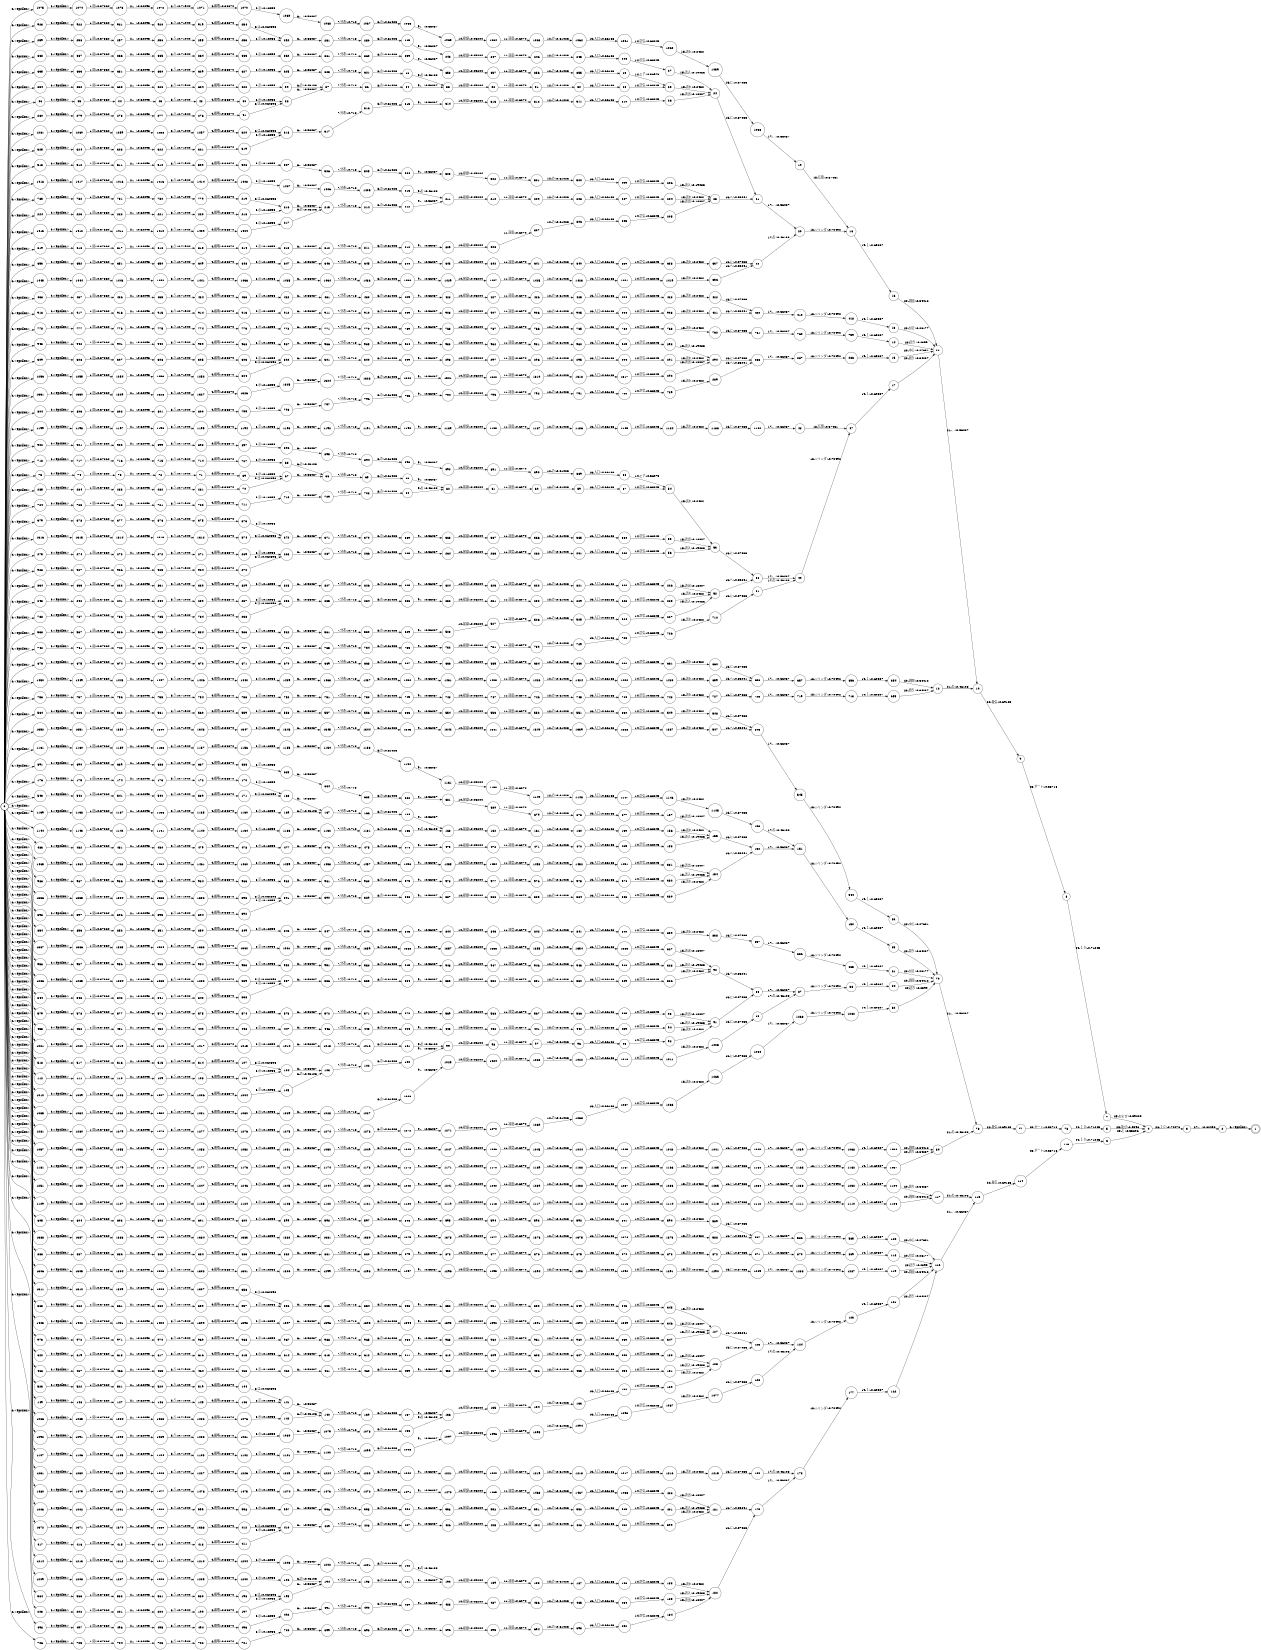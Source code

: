 digraph FST {
rankdir = LR;
size = "8.5,11";
label = "";
center = 1;
orientation = Portrait;
ranksep = "0.4";
nodesep = "0.25";
0 [label = "0", shape = circle, style = bold, fontsize = 14]
	0 -> 46 [label = "0:<epsilon>", fontsize = 14];
	0 -> 75 [label = "0:<epsilon>", fontsize = 14];
	0 -> 112 [label = "0:<epsilon>", fontsize = 14];
	0 -> 149 [label = "0:<epsilon>", fontsize = 14];
	0 -> 176 [label = "0:<epsilon>", fontsize = 14];
	0 -> 203 [label = "0:<epsilon>", fontsize = 14];
	0 -> 224 [label = "0:<epsilon>", fontsize = 14];
	0 -> 243 [label = "0:<epsilon>", fontsize = 14];
	0 -> 259 [label = "0:<epsilon>", fontsize = 14];
	0 -> 275 [label = "0:<epsilon>", fontsize = 14];
	0 -> 280 [label = "0:<epsilon>", fontsize = 14];
	0 -> 285 [label = "0:<epsilon>", fontsize = 14];
	0 -> 309 [label = "0:<epsilon>", fontsize = 14];
	0 -> 325 [label = "0:<epsilon>", fontsize = 14];
	0 -> 344 [label = "0:<epsilon>", fontsize = 14];
	0 -> 363 [label = "0:<epsilon>", fontsize = 14];
	0 -> 379 [label = "0:<epsilon>", fontsize = 14];
	0 -> 398 [label = "0:<epsilon>", fontsize = 14];
	0 -> 417 [label = "0:<epsilon>", fontsize = 14];
	0 -> 438 [label = "0:<epsilon>", fontsize = 14];
	0 -> 453 [label = "0:<epsilon>", fontsize = 14];
	0 -> 468 [label = "0:<epsilon>", fontsize = 14];
	0 -> 483 [label = "0:<epsilon>", fontsize = 14];
	0 -> 498 [label = "0:<epsilon>", fontsize = 14];
	0 -> 513 [label = "0:<epsilon>", fontsize = 14];
	0 -> 518 [label = "0:<epsilon>", fontsize = 14];
	0 -> 523 [label = "0:<epsilon>", fontsize = 14];
	0 -> 538 [label = "0:<epsilon>", fontsize = 14];
	0 -> 543 [label = "0:<epsilon>", fontsize = 14];
	0 -> 564 [label = "0:<epsilon>", fontsize = 14];
	0 -> 579 [label = "0:<epsilon>", fontsize = 14];
	0 -> 584 [label = "0:<epsilon>", fontsize = 14];
	0 -> 605 [label = "0:<epsilon>", fontsize = 14];
	0 -> 620 [label = "0:<epsilon>", fontsize = 14];
	0 -> 635 [label = "0:<epsilon>", fontsize = 14];
	0 -> 653 [label = "0:<epsilon>", fontsize = 14];
	0 -> 676 [label = "0:<epsilon>", fontsize = 14];
	0 -> 634 [label = "0:<epsilon>", fontsize = 14];
	0 -> 691 [label = "0:<epsilon>", fontsize = 14];
	0 -> 706 [label = "0:<epsilon>", fontsize = 14];
	0 -> 718 [label = "0:<epsilon>", fontsize = 14];
	0 -> 724 [label = "0:<epsilon>", fontsize = 14];
	0 -> 742 [label = "0:<epsilon>", fontsize = 14];
	0 -> 758 [label = "0:<epsilon>", fontsize = 14];
	0 -> 778 [label = "0:<epsilon>", fontsize = 14];
	0 -> 783 [label = "0:<epsilon>", fontsize = 14];
	0 -> 788 [label = "0:<epsilon>", fontsize = 14];
	0 -> 804 [label = "0:<epsilon>", fontsize = 14];
	0 -> 819 [label = "0:<epsilon>", fontsize = 14];
	0 -> 834 [label = "0:<epsilon>", fontsize = 14];
	0 -> 854 [label = "0:<epsilon>", fontsize = 14];
	0 -> 868 [label = "0:<epsilon>", fontsize = 14];
	0 -> 888 [label = "0:<epsilon>", fontsize = 14];
	0 -> 902 [label = "0:<epsilon>", fontsize = 14];
	0 -> 918 [label = "0:<epsilon>", fontsize = 14];
	0 -> 923 [label = "0:<epsilon>", fontsize = 14];
	0 -> 928 [label = "0:<epsilon>", fontsize = 14];
	0 -> 943 [label = "0:<epsilon>", fontsize = 14];
	0 -> 958 [label = "0:<epsilon>", fontsize = 14];
	0 -> 973 [label = "0:<epsilon>", fontsize = 14];
	0 -> 988 [label = "0:<epsilon>", fontsize = 14];
	0 -> 1003 [label = "0:<epsilon>", fontsize = 14];
	0 -> 1035 [label = "0:<epsilon>", fontsize = 14];
	0 -> 1021 [label = "0:<epsilon>", fontsize = 14];
	0 -> 1057 [label = "0:<epsilon>", fontsize = 14];
	0 -> 1010 [label = "0:<epsilon>", fontsize = 14];
	0 -> 1075 [label = "0:<epsilon>", fontsize = 14];
	0 -> 1086 [label = "0:<epsilon>", fontsize = 14];
	0 -> 1107 [label = "0:<epsilon>", fontsize = 14];
	0 -> 1129 [label = "0:<epsilon>", fontsize = 14];
	0 -> 1092 [label = "0:<epsilon>", fontsize = 14];
	0 -> 1161 [label = "0:<epsilon>", fontsize = 14];
	0 -> 1181 [label = "0:<epsilon>", fontsize = 14];
	0 -> 1144 [label = "0:<epsilon>", fontsize = 14];
	0 -> 1139 [label = "0:<epsilon>", fontsize = 14];
	0 -> 1199 [label = "0:<epsilon>", fontsize = 14];
	0 -> 1214 [label = "0:<epsilon>", fontsize = 14];
	0 -> 1209 [label = "0:<epsilon>", fontsize = 14];
	0 -> 1231 [label = "0:<epsilon>", fontsize = 14];
	0 -> 1251 [label = "0:<epsilon>", fontsize = 14];
	0 -> 1256 [label = "0:<epsilon>", fontsize = 14];
	0 -> 1261 [label = "0:<epsilon>", fontsize = 14];
	0 -> 1281 [label = "0:<epsilon>", fontsize = 14];
	0 -> 1286 [label = "0:<epsilon>", fontsize = 14];
	0 -> 1306 [label = "0:<epsilon>", fontsize = 14];
	0 -> 1311 [label = "0:<epsilon>", fontsize = 14];
	0 -> 1316 [label = "0:<epsilon>", fontsize = 14];
	0 -> 1331 [label = "0:<epsilon>", fontsize = 14];
	0 -> 1336 [label = "0:<epsilon>", fontsize = 14];
	0 -> 1352 [label = "0:<epsilon>", fontsize = 14];
	0 -> 1367 [label = "0:<epsilon>", fontsize = 14];
	0 -> 1372 [label = "0:<epsilon>", fontsize = 14];
	0 -> 1388 [label = "0:<epsilon>", fontsize = 14];
	0 -> 1403 [label = "0:<epsilon>", fontsize = 14];
	0 -> 1413 [label = "0:<epsilon>", fontsize = 14];
	0 -> 1450 [label = "0:<epsilon>", fontsize = 14];
	0 -> 1445 [label = "0:<epsilon>", fontsize = 14];
	0 -> 1418 [label = "0:<epsilon>", fontsize = 14];
	0 -> 1465 [label = "0:<epsilon>", fontsize = 14];
	0 -> 1480 [label = "0:<epsilon>", fontsize = 14];
1 [label = "1", shape = doublecircle, style = solid, fontsize = 14]
2 [label = "2", shape = circle, style = solid, fontsize = 14]
	2 -> 1 [label = "0:<epsilon>", fontsize = 14];
3 [label = "3", shape = circle, style = solid, fontsize = 14]
	3 -> 2 [label = "27:。/-0.62093", fontsize = 14];
4 [label = "4", shape = circle, style = solid, fontsize = 14]
	4 -> 3 [label = "26:２０/-0.74276", fontsize = 14];
5 [label = "5", shape = circle, style = solid, fontsize = 14]
	5 -> 4 [label = "25:及び/-0.5598", fontsize = 14];
6 [label = "6", shape = circle, style = solid, fontsize = 14]
	6 -> 4 [label = "25:と/-0.55896", fontsize = 14];
7 [label = "7", shape = circle, style = solid, fontsize = 14]
	7 -> 4 [label = "25:および/-0.59005", fontsize = 14];
8 [label = "8", shape = circle, style = solid, fontsize = 14]
	8 -> 7 [label = "24:１０/-0.71245", fontsize = 14];
9 [label = "9", shape = circle, style = solid, fontsize = 14]
	9 -> 8 [label = "23:ポート/-0.58718", fontsize = 14];
10 [label = "10", shape = circle, style = solid, fontsize = 14]
	10 -> 9 [label = "22:吸気/-0.69183", fontsize = 14];
11 [label = "11", shape = circle, style = solid, fontsize = 14]
	11 -> 10 [label = "21:、/-0.56087", fontsize = 14];
12 [label = "12", shape = circle, style = solid, fontsize = 14]
	12 -> 10 [label = "21:の/-0.46103", fontsize = 14];
13 [label = "13", shape = circle, style = solid, fontsize = 14]
	13 -> 11 [label = "20:付近/-0.26177", fontsize = 14];
14 [label = "14", shape = circle, style = solid, fontsize = 14]
	14 -> 11 [label = "20:回り/-0.2399", fontsize = 14];
15 [label = "15", shape = circle, style = solid, fontsize = 14]
	15 -> 11 [label = "20:中心/-0.27601", fontsize = 14];
16 [label = "16", shape = circle, style = solid, fontsize = 14]
	16 -> 11 [label = "20:周囲/-0.34412", fontsize = 14];
17 [label = "17", shape = circle, style = solid, fontsize = 14]
	17 -> 11 [label = "20:周り/-0.34237", fontsize = 14];
18 [label = "18", shape = circle, style = solid, fontsize = 14]
	18 -> 16 [label = "19:１/-0.69307", fontsize = 14];
19 [label = "19", shape = circle, style = solid, fontsize = 14]
	19 -> 18 [label = "18:気筒/-0.57451", fontsize = 14];
20 [label = "20", shape = circle, style = solid, fontsize = 14]
	20 -> 18 [label = "18:シリンダ/-0.70492", fontsize = 14];
21 [label = "21", shape = circle, style = solid, fontsize = 14]
	21 -> 20 [label = "17:、/-0.56087", fontsize = 14];
22 [label = "22", shape = circle, style = solid, fontsize = 14]
	22 -> 20 [label = "17:の/-0.46103", fontsize = 14];
23 [label = "23", shape = circle, style = solid, fontsize = 14]
	23 -> 21 [label = "16:へ/-0.33241", fontsize = 14];
24 [label = "24", shape = circle, style = solid, fontsize = 14]
	24 -> 21 [label = "16:に/-0.37083", fontsize = 14];
25 [label = "25", shape = circle, style = solid, fontsize = 14]
	25 -> 24 [label = "15:流れ/-0.2482", fontsize = 14];
26 [label = "26", shape = circle, style = solid, fontsize = 14]
	26 -> 24 [label = "15:流出/-0.18007", fontsize = 14];
27 [label = "27", shape = circle, style = solid, fontsize = 14]
	27 -> 24 [label = "15:流入/-0.19083", fontsize = 14];
28 [label = "28", shape = circle, style = solid, fontsize = 14]
	28 -> 25 [label = "14:空気/-0.68243", fontsize = 14];
29 [label = "29", shape = circle, style = solid, fontsize = 14]
	29 -> 25 [label = "14:エア/-0.56973", fontsize = 14];
30 [label = "30", shape = circle, style = solid, fontsize = 14]
	30 -> 28 [label = "13:入口/-0.66166", fontsize = 14];
31 [label = "31", shape = circle, style = solid, fontsize = 14]
	31 -> 30 [label = "12:の/-0.61023", fontsize = 14];
32 [label = "32", shape = circle, style = solid, fontsize = 14]
	32 -> 31 [label = "11:速度/-0.6074", fontsize = 14];
33 [label = "33", shape = circle, style = solid, fontsize = 14]
	33 -> 32 [label = "10:接線/-0.45204", fontsize = 14];
34 [label = "34", shape = circle, style = solid, fontsize = 14]
	34 -> 33 [label = "9:、/-0.56087", fontsize = 14];
35 [label = "35", shape = circle, style = solid, fontsize = 14]
	35 -> 33 [label = "9:の/-0.46103", fontsize = 14];
36 [label = "36", shape = circle, style = solid, fontsize = 14]
	36 -> 34 [label = "8:の/-0.61023", fontsize = 14];
37 [label = "37", shape = circle, style = solid, fontsize = 14]
	37 -> 36 [label = "7:分布/-0.718", fontsize = 14];
38 [label = "38", shape = circle, style = solid, fontsize = 14]
	38 -> 37 [label = "6:、/-0.56087", fontsize = 14];
39 [label = "39", shape = circle, style = solid, fontsize = 14]
	39 -> 37 [label = "6:の/-0.46103", fontsize = 14];
40 [label = "40", shape = circle, style = solid, fontsize = 14]
	40 -> 38 [label = "5:示/-0.13055", fontsize = 14];
41 [label = "41", shape = circle, style = solid, fontsize = 14]
	41 -> 38 [label = "5:は/-0.064393", fontsize = 14];
42 [label = "42", shape = circle, style = solid, fontsize = 14]
	42 -> 40 [label = "4:概略/-0.38874", fontsize = 14];
43 [label = "43", shape = circle, style = solid, fontsize = 14]
	43 -> 42 [label = "3:５/-0.71944", fontsize = 14];
44 [label = "44", shape = circle, style = solid, fontsize = 14]
	44 -> 43 [label = "2:。/-0.62093", fontsize = 14];
45 [label = "45", shape = circle, style = solid, fontsize = 14]
	45 -> 44 [label = "1:図/-0.37864", fontsize = 14];
46 [label = "46", shape = circle, style = solid, fontsize = 14]
	46 -> 45 [label = "0:<epsilon>", fontsize = 14];
47 [label = "47", shape = circle, style = solid, fontsize = 14]
	47 -> 17 [label = "19:１/-0.69307", fontsize = 14];
48 [label = "48", shape = circle, style = solid, fontsize = 14]
	48 -> 47 [label = "18:気筒/-0.57451", fontsize = 14];
49 [label = "49", shape = circle, style = solid, fontsize = 14]
	49 -> 47 [label = "18:シリンダ/-0.70492", fontsize = 14];
50 [label = "50", shape = circle, style = solid, fontsize = 14]
	50 -> 49 [label = "17:、/-0.56087", fontsize = 14];
51 [label = "51", shape = circle, style = solid, fontsize = 14]
	51 -> 49 [label = "17:の/-0.46103", fontsize = 14];
52 [label = "52", shape = circle, style = solid, fontsize = 14]
	52 -> 50 [label = "16:へ/-0.33241", fontsize = 14];
53 [label = "53", shape = circle, style = solid, fontsize = 14]
	53 -> 50 [label = "16:に/-0.37083", fontsize = 14];
54 [label = "54", shape = circle, style = solid, fontsize = 14]
	54 -> 53 [label = "15:流れ/-0.2482", fontsize = 14];
55 [label = "55", shape = circle, style = solid, fontsize = 14]
	55 -> 53 [label = "15:流出/-0.18007", fontsize = 14];
56 [label = "56", shape = circle, style = solid, fontsize = 14]
	56 -> 53 [label = "15:流入/-0.19083", fontsize = 14];
57 [label = "57", shape = circle, style = solid, fontsize = 14]
	57 -> 54 [label = "14:空気/-0.68243", fontsize = 14];
58 [label = "58", shape = circle, style = solid, fontsize = 14]
	58 -> 54 [label = "14:エア/-0.56973", fontsize = 14];
59 [label = "59", shape = circle, style = solid, fontsize = 14]
	59 -> 57 [label = "13:入口/-0.66166", fontsize = 14];
60 [label = "60", shape = circle, style = solid, fontsize = 14]
	60 -> 59 [label = "12:の/-0.61023", fontsize = 14];
61 [label = "61", shape = circle, style = solid, fontsize = 14]
	61 -> 60 [label = "11:速度/-0.6074", fontsize = 14];
62 [label = "62", shape = circle, style = solid, fontsize = 14]
	62 -> 61 [label = "10:接線/-0.45204", fontsize = 14];
63 [label = "63", shape = circle, style = solid, fontsize = 14]
	63 -> 62 [label = "9:、/-0.56087", fontsize = 14];
64 [label = "64", shape = circle, style = solid, fontsize = 14]
	64 -> 62 [label = "9:の/-0.46103", fontsize = 14];
65 [label = "65", shape = circle, style = solid, fontsize = 14]
	65 -> 63 [label = "8:の/-0.61023", fontsize = 14];
66 [label = "66", shape = circle, style = solid, fontsize = 14]
	66 -> 65 [label = "7:分布/-0.718", fontsize = 14];
67 [label = "67", shape = circle, style = solid, fontsize = 14]
	67 -> 66 [label = "6:、/-0.56087", fontsize = 14];
68 [label = "68", shape = circle, style = solid, fontsize = 14]
	68 -> 66 [label = "6:の/-0.46103", fontsize = 14];
69 [label = "69", shape = circle, style = solid, fontsize = 14]
	69 -> 67 [label = "5:示/-0.13055", fontsize = 14];
70 [label = "70", shape = circle, style = solid, fontsize = 14]
	70 -> 67 [label = "5:は/-0.064393", fontsize = 14];
71 [label = "71", shape = circle, style = solid, fontsize = 14]
	71 -> 69 [label = "4:概略/-0.38874", fontsize = 14];
72 [label = "72", shape = circle, style = solid, fontsize = 14]
	72 -> 71 [label = "3:５/-0.71944", fontsize = 14];
73 [label = "73", shape = circle, style = solid, fontsize = 14]
	73 -> 72 [label = "2:。/-0.62093", fontsize = 14];
74 [label = "74", shape = circle, style = solid, fontsize = 14]
	74 -> 73 [label = "1:図/-0.37864", fontsize = 14];
75 [label = "75", shape = circle, style = solid, fontsize = 14]
	75 -> 74 [label = "0:<epsilon>", fontsize = 14];
76 [label = "76", shape = circle, style = solid, fontsize = 14]
	76 -> 5 [label = "24:１０/-0.71245", fontsize = 14];
77 [label = "77", shape = circle, style = solid, fontsize = 14]
	77 -> 76 [label = "23:ポート/-0.58718", fontsize = 14];
78 [label = "78", shape = circle, style = solid, fontsize = 14]
	78 -> 77 [label = "22:吸気/-0.69183", fontsize = 14];
79 [label = "79", shape = circle, style = solid, fontsize = 14]
	79 -> 78 [label = "21:、/-0.56087", fontsize = 14];
80 [label = "80", shape = circle, style = solid, fontsize = 14]
	80 -> 78 [label = "21:の/-0.46103", fontsize = 14];
81 [label = "81", shape = circle, style = solid, fontsize = 14]
	81 -> 79 [label = "20:付近/-0.26177", fontsize = 14];
82 [label = "82", shape = circle, style = solid, fontsize = 14]
	82 -> 79 [label = "20:回り/-0.2399", fontsize = 14];
83 [label = "83", shape = circle, style = solid, fontsize = 14]
	83 -> 79 [label = "20:中心/-0.27601", fontsize = 14];
84 [label = "84", shape = circle, style = solid, fontsize = 14]
	84 -> 79 [label = "20:周囲/-0.34412", fontsize = 14];
85 [label = "85", shape = circle, style = solid, fontsize = 14]
	85 -> 79 [label = "20:周り/-0.34237", fontsize = 14];
86 [label = "86", shape = circle, style = solid, fontsize = 14]
	86 -> 84 [label = "19:１/-0.69307", fontsize = 14];
87 [label = "87", shape = circle, style = solid, fontsize = 14]
	87 -> 86 [label = "18:シリンダ/-0.70492", fontsize = 14];
88 [label = "88", shape = circle, style = solid, fontsize = 14]
	88 -> 87 [label = "17:、/-0.56087", fontsize = 14];
89 [label = "89", shape = circle, style = solid, fontsize = 14]
	89 -> 87 [label = "17:の/-0.46103", fontsize = 14];
90 [label = "90", shape = circle, style = solid, fontsize = 14]
	90 -> 88 [label = "16:へ/-0.33241", fontsize = 14];
91 [label = "91", shape = circle, style = solid, fontsize = 14]
	91 -> 88 [label = "16:に/-0.37083", fontsize = 14];
92 [label = "92", shape = circle, style = solid, fontsize = 14]
	92 -> 91 [label = "15:流れ/-0.2482", fontsize = 14];
93 [label = "93", shape = circle, style = solid, fontsize = 14]
	93 -> 91 [label = "15:流出/-0.18007", fontsize = 14];
94 [label = "94", shape = circle, style = solid, fontsize = 14]
	94 -> 91 [label = "15:流入/-0.19083", fontsize = 14];
95 [label = "95", shape = circle, style = solid, fontsize = 14]
	95 -> 92 [label = "14:空気/-0.68243", fontsize = 14];
96 [label = "96", shape = circle, style = solid, fontsize = 14]
	96 -> 95 [label = "13:入口/-0.66166", fontsize = 14];
97 [label = "97", shape = circle, style = solid, fontsize = 14]
	97 -> 96 [label = "12:の/-0.61023", fontsize = 14];
98 [label = "98", shape = circle, style = solid, fontsize = 14]
	98 -> 97 [label = "11:速度/-0.6074", fontsize = 14];
99 [label = "99", shape = circle, style = solid, fontsize = 14]
	99 -> 98 [label = "10:接線/-0.45204", fontsize = 14];
100 [label = "100", shape = circle, style = solid, fontsize = 14]
	100 -> 99 [label = "9:、/-0.56087", fontsize = 14];
101 [label = "101", shape = circle, style = solid, fontsize = 14]
	101 -> 99 [label = "9:の/-0.46103", fontsize = 14];
102 [label = "102", shape = circle, style = solid, fontsize = 14]
	102 -> 100 [label = "8:の/-0.61023", fontsize = 14];
103 [label = "103", shape = circle, style = solid, fontsize = 14]
	103 -> 102 [label = "7:分布/-0.718", fontsize = 14];
104 [label = "104", shape = circle, style = solid, fontsize = 14]
	104 -> 103 [label = "6:、/-0.56087", fontsize = 14];
105 [label = "105", shape = circle, style = solid, fontsize = 14]
	105 -> 103 [label = "6:の/-0.46103", fontsize = 14];
106 [label = "106", shape = circle, style = solid, fontsize = 14]
	106 -> 104 [label = "5:示/-0.13055", fontsize = 14];
107 [label = "107", shape = circle, style = solid, fontsize = 14]
	107 -> 104 [label = "5:は/-0.064393", fontsize = 14];
108 [label = "108", shape = circle, style = solid, fontsize = 14]
	108 -> 106 [label = "4:概略/-0.38874", fontsize = 14];
109 [label = "109", shape = circle, style = solid, fontsize = 14]
	109 -> 108 [label = "3:５/-0.71944", fontsize = 14];
110 [label = "110", shape = circle, style = solid, fontsize = 14]
	110 -> 109 [label = "2:。/-0.62093", fontsize = 14];
111 [label = "111", shape = circle, style = solid, fontsize = 14]
	111 -> 110 [label = "1:図/-0.37864", fontsize = 14];
112 [label = "112", shape = circle, style = solid, fontsize = 14]
	112 -> 111 [label = "0:<epsilon>", fontsize = 14];
113 [label = "113", shape = circle, style = solid, fontsize = 14]
	113 -> 6 [label = "24:１０/-0.71245", fontsize = 14];
114 [label = "114", shape = circle, style = solid, fontsize = 14]
	114 -> 113 [label = "23:ポート/-0.58718", fontsize = 14];
115 [label = "115", shape = circle, style = solid, fontsize = 14]
	115 -> 114 [label = "22:吸気/-0.69183", fontsize = 14];
116 [label = "116", shape = circle, style = solid, fontsize = 14]
	116 -> 115 [label = "21:、/-0.56087", fontsize = 14];
117 [label = "117", shape = circle, style = solid, fontsize = 14]
	117 -> 115 [label = "21:の/-0.46103", fontsize = 14];
118 [label = "118", shape = circle, style = solid, fontsize = 14]
	118 -> 116 [label = "20:付近/-0.26177", fontsize = 14];
119 [label = "119", shape = circle, style = solid, fontsize = 14]
	119 -> 116 [label = "20:回り/-0.2399", fontsize = 14];
120 [label = "120", shape = circle, style = solid, fontsize = 14]
	120 -> 116 [label = "20:中心/-0.27601", fontsize = 14];
121 [label = "121", shape = circle, style = solid, fontsize = 14]
	121 -> 116 [label = "20:周囲/-0.34412", fontsize = 14];
122 [label = "122", shape = circle, style = solid, fontsize = 14]
	122 -> 116 [label = "20:周り/-0.34237", fontsize = 14];
123 [label = "123", shape = circle, style = solid, fontsize = 14]
	123 -> 121 [label = "19:１/-0.69307", fontsize = 14];
124 [label = "124", shape = circle, style = solid, fontsize = 14]
	124 -> 123 [label = "18:シリンダ/-0.70492", fontsize = 14];
125 [label = "125", shape = circle, style = solid, fontsize = 14]
	125 -> 124 [label = "17:、/-0.56087", fontsize = 14];
126 [label = "126", shape = circle, style = solid, fontsize = 14]
	126 -> 124 [label = "17:の/-0.46103", fontsize = 14];
127 [label = "127", shape = circle, style = solid, fontsize = 14]
	127 -> 125 [label = "16:へ/-0.33241", fontsize = 14];
128 [label = "128", shape = circle, style = solid, fontsize = 14]
	128 -> 125 [label = "16:に/-0.37083", fontsize = 14];
129 [label = "129", shape = circle, style = solid, fontsize = 14]
	129 -> 128 [label = "15:流れ/-0.2482", fontsize = 14];
130 [label = "130", shape = circle, style = solid, fontsize = 14]
	130 -> 128 [label = "15:流出/-0.18007", fontsize = 14];
131 [label = "131", shape = circle, style = solid, fontsize = 14]
	131 -> 128 [label = "15:流入/-0.19083", fontsize = 14];
132 [label = "132", shape = circle, style = solid, fontsize = 14]
	132 -> 129 [label = "14:空気/-0.68243", fontsize = 14];
133 [label = "133", shape = circle, style = solid, fontsize = 14]
	133 -> 132 [label = "13:入口/-0.66166", fontsize = 14];
134 [label = "134", shape = circle, style = solid, fontsize = 14]
	134 -> 133 [label = "12:の/-0.61023", fontsize = 14];
135 [label = "135", shape = circle, style = solid, fontsize = 14]
	135 -> 134 [label = "11:速度/-0.6074", fontsize = 14];
136 [label = "136", shape = circle, style = solid, fontsize = 14]
	136 -> 135 [label = "10:接線/-0.45204", fontsize = 14];
137 [label = "137", shape = circle, style = solid, fontsize = 14]
	137 -> 136 [label = "9:、/-0.56087", fontsize = 14];
138 [label = "138", shape = circle, style = solid, fontsize = 14]
	138 -> 136 [label = "9:の/-0.46103", fontsize = 14];
139 [label = "139", shape = circle, style = solid, fontsize = 14]
	139 -> 137 [label = "8:の/-0.61023", fontsize = 14];
140 [label = "140", shape = circle, style = solid, fontsize = 14]
	140 -> 139 [label = "7:分布/-0.718", fontsize = 14];
141 [label = "141", shape = circle, style = solid, fontsize = 14]
	141 -> 140 [label = "6:、/-0.56087", fontsize = 14];
142 [label = "142", shape = circle, style = solid, fontsize = 14]
	142 -> 140 [label = "6:の/-0.46103", fontsize = 14];
143 [label = "143", shape = circle, style = solid, fontsize = 14]
	143 -> 141 [label = "5:示/-0.13055", fontsize = 14];
144 [label = "144", shape = circle, style = solid, fontsize = 14]
	144 -> 141 [label = "5:は/-0.064393", fontsize = 14];
145 [label = "145", shape = circle, style = solid, fontsize = 14]
	145 -> 143 [label = "4:概略/-0.38874", fontsize = 14];
146 [label = "146", shape = circle, style = solid, fontsize = 14]
	146 -> 145 [label = "3:５/-0.71944", fontsize = 14];
147 [label = "147", shape = circle, style = solid, fontsize = 14]
	147 -> 146 [label = "2:。/-0.62093", fontsize = 14];
148 [label = "148", shape = circle, style = solid, fontsize = 14]
	148 -> 147 [label = "1:図/-0.37864", fontsize = 14];
149 [label = "149", shape = circle, style = solid, fontsize = 14]
	149 -> 148 [label = "0:<epsilon>", fontsize = 14];
150 [label = "150", shape = circle, style = solid, fontsize = 14]
	150 -> 85 [label = "19:１/-0.69307", fontsize = 14];
151 [label = "151", shape = circle, style = solid, fontsize = 14]
	151 -> 150 [label = "18:シリンダ/-0.70492", fontsize = 14];
152 [label = "152", shape = circle, style = solid, fontsize = 14]
	152 -> 151 [label = "17:、/-0.56087", fontsize = 14];
153 [label = "153", shape = circle, style = solid, fontsize = 14]
	153 -> 151 [label = "17:の/-0.46103", fontsize = 14];
154 [label = "154", shape = circle, style = solid, fontsize = 14]
	154 -> 152 [label = "16:へ/-0.33241", fontsize = 14];
155 [label = "155", shape = circle, style = solid, fontsize = 14]
	155 -> 152 [label = "16:に/-0.37083", fontsize = 14];
156 [label = "156", shape = circle, style = solid, fontsize = 14]
	156 -> 155 [label = "15:流れ/-0.2482", fontsize = 14];
157 [label = "157", shape = circle, style = solid, fontsize = 14]
	157 -> 155 [label = "15:流出/-0.18007", fontsize = 14];
158 [label = "158", shape = circle, style = solid, fontsize = 14]
	158 -> 155 [label = "15:流入/-0.19083", fontsize = 14];
159 [label = "159", shape = circle, style = solid, fontsize = 14]
	159 -> 156 [label = "14:空気/-0.68243", fontsize = 14];
160 [label = "160", shape = circle, style = solid, fontsize = 14]
	160 -> 159 [label = "13:入口/-0.66166", fontsize = 14];
161 [label = "161", shape = circle, style = solid, fontsize = 14]
	161 -> 160 [label = "12:の/-0.61023", fontsize = 14];
162 [label = "162", shape = circle, style = solid, fontsize = 14]
	162 -> 161 [label = "11:速度/-0.6074", fontsize = 14];
163 [label = "163", shape = circle, style = solid, fontsize = 14]
	163 -> 162 [label = "10:接線/-0.45204", fontsize = 14];
164 [label = "164", shape = circle, style = solid, fontsize = 14]
	164 -> 163 [label = "9:、/-0.56087", fontsize = 14];
165 [label = "165", shape = circle, style = solid, fontsize = 14]
	165 -> 163 [label = "9:の/-0.46103", fontsize = 14];
166 [label = "166", shape = circle, style = solid, fontsize = 14]
	166 -> 164 [label = "8:の/-0.61023", fontsize = 14];
167 [label = "167", shape = circle, style = solid, fontsize = 14]
	167 -> 166 [label = "7:分布/-0.718", fontsize = 14];
168 [label = "168", shape = circle, style = solid, fontsize = 14]
	168 -> 167 [label = "6:、/-0.56087", fontsize = 14];
169 [label = "169", shape = circle, style = solid, fontsize = 14]
	169 -> 167 [label = "6:の/-0.46103", fontsize = 14];
170 [label = "170", shape = circle, style = solid, fontsize = 14]
	170 -> 168 [label = "5:示/-0.13055", fontsize = 14];
171 [label = "171", shape = circle, style = solid, fontsize = 14]
	171 -> 168 [label = "5:は/-0.064393", fontsize = 14];
172 [label = "172", shape = circle, style = solid, fontsize = 14]
	172 -> 170 [label = "4:概略/-0.38874", fontsize = 14];
173 [label = "173", shape = circle, style = solid, fontsize = 14]
	173 -> 172 [label = "3:５/-0.71944", fontsize = 14];
174 [label = "174", shape = circle, style = solid, fontsize = 14]
	174 -> 173 [label = "2:。/-0.62093", fontsize = 14];
175 [label = "175", shape = circle, style = solid, fontsize = 14]
	175 -> 174 [label = "1:図/-0.37864", fontsize = 14];
176 [label = "176", shape = circle, style = solid, fontsize = 14]
	176 -> 175 [label = "0:<epsilon>", fontsize = 14];
177 [label = "177", shape = circle, style = solid, fontsize = 14]
	177 -> 122 [label = "19:１/-0.69307", fontsize = 14];
178 [label = "178", shape = circle, style = solid, fontsize = 14]
	178 -> 177 [label = "18:シリンダ/-0.70492", fontsize = 14];
179 [label = "179", shape = circle, style = solid, fontsize = 14]
	179 -> 178 [label = "17:、/-0.56087", fontsize = 14];
180 [label = "180", shape = circle, style = solid, fontsize = 14]
	180 -> 178 [label = "17:の/-0.46103", fontsize = 14];
181 [label = "181", shape = circle, style = solid, fontsize = 14]
	181 -> 179 [label = "16:へ/-0.33241", fontsize = 14];
182 [label = "182", shape = circle, style = solid, fontsize = 14]
	182 -> 179 [label = "16:に/-0.37083", fontsize = 14];
183 [label = "183", shape = circle, style = solid, fontsize = 14]
	183 -> 182 [label = "15:流れ/-0.2482", fontsize = 14];
184 [label = "184", shape = circle, style = solid, fontsize = 14]
	184 -> 182 [label = "15:流出/-0.18007", fontsize = 14];
185 [label = "185", shape = circle, style = solid, fontsize = 14]
	185 -> 182 [label = "15:流入/-0.19083", fontsize = 14];
186 [label = "186", shape = circle, style = solid, fontsize = 14]
	186 -> 183 [label = "14:空気/-0.68243", fontsize = 14];
187 [label = "187", shape = circle, style = solid, fontsize = 14]
	187 -> 186 [label = "13:入口/-0.66166", fontsize = 14];
188 [label = "188", shape = circle, style = solid, fontsize = 14]
	188 -> 187 [label = "12:の/-0.61023", fontsize = 14];
189 [label = "189", shape = circle, style = solid, fontsize = 14]
	189 -> 188 [label = "11:速度/-0.6074", fontsize = 14];
190 [label = "190", shape = circle, style = solid, fontsize = 14]
	190 -> 189 [label = "10:接線/-0.45204", fontsize = 14];
191 [label = "191", shape = circle, style = solid, fontsize = 14]
	191 -> 190 [label = "9:、/-0.56087", fontsize = 14];
192 [label = "192", shape = circle, style = solid, fontsize = 14]
	192 -> 190 [label = "9:の/-0.46103", fontsize = 14];
193 [label = "193", shape = circle, style = solid, fontsize = 14]
	193 -> 191 [label = "8:の/-0.61023", fontsize = 14];
194 [label = "194", shape = circle, style = solid, fontsize = 14]
	194 -> 193 [label = "7:分布/-0.718", fontsize = 14];
195 [label = "195", shape = circle, style = solid, fontsize = 14]
	195 -> 194 [label = "6:、/-0.56087", fontsize = 14];
196 [label = "196", shape = circle, style = solid, fontsize = 14]
	196 -> 194 [label = "6:の/-0.46103", fontsize = 14];
197 [label = "197", shape = circle, style = solid, fontsize = 14]
	197 -> 195 [label = "5:示/-0.13055", fontsize = 14];
198 [label = "198", shape = circle, style = solid, fontsize = 14]
	198 -> 195 [label = "5:は/-0.064393", fontsize = 14];
199 [label = "199", shape = circle, style = solid, fontsize = 14]
	199 -> 197 [label = "4:概略/-0.38874", fontsize = 14];
200 [label = "200", shape = circle, style = solid, fontsize = 14]
	200 -> 199 [label = "3:５/-0.71944", fontsize = 14];
201 [label = "201", shape = circle, style = solid, fontsize = 14]
	201 -> 200 [label = "2:。/-0.62093", fontsize = 14];
202 [label = "202", shape = circle, style = solid, fontsize = 14]
	202 -> 201 [label = "1:図/-0.37864", fontsize = 14];
203 [label = "203", shape = circle, style = solid, fontsize = 14]
	203 -> 202 [label = "0:<epsilon>", fontsize = 14];
204 [label = "204", shape = circle, style = solid, fontsize = 14]
	204 -> 23 [label = "15:流れ/-0.2482", fontsize = 14];
205 [label = "205", shape = circle, style = solid, fontsize = 14]
	205 -> 23 [label = "15:流出/-0.18007", fontsize = 14];
206 [label = "206", shape = circle, style = solid, fontsize = 14]
	206 -> 23 [label = "15:流入/-0.19083", fontsize = 14];
207 [label = "207", shape = circle, style = solid, fontsize = 14]
	207 -> 204 [label = "14:空気/-0.68243", fontsize = 14];
208 [label = "208", shape = circle, style = solid, fontsize = 14]
	208 -> 207 [label = "13:入口/-0.66166", fontsize = 14];
209 [label = "209", shape = circle, style = solid, fontsize = 14]
	209 -> 208 [label = "12:の/-0.61023", fontsize = 14];
210 [label = "210", shape = circle, style = solid, fontsize = 14]
	210 -> 209 [label = "11:速度/-0.6074", fontsize = 14];
211 [label = "211", shape = circle, style = solid, fontsize = 14]
	211 -> 210 [label = "10:接線/-0.45204", fontsize = 14];
212 [label = "212", shape = circle, style = solid, fontsize = 14]
	212 -> 211 [label = "9:、/-0.56087", fontsize = 14];
213 [label = "213", shape = circle, style = solid, fontsize = 14]
	213 -> 211 [label = "9:の/-0.46103", fontsize = 14];
214 [label = "214", shape = circle, style = solid, fontsize = 14]
	214 -> 212 [label = "8:の/-0.61023", fontsize = 14];
215 [label = "215", shape = circle, style = solid, fontsize = 14]
	215 -> 214 [label = "7:分布/-0.718", fontsize = 14];
216 [label = "216", shape = circle, style = solid, fontsize = 14]
	216 -> 215 [label = "6:、/-0.56087", fontsize = 14];
217 [label = "217", shape = circle, style = solid, fontsize = 14]
	217 -> 215 [label = "6:の/-0.46103", fontsize = 14];
218 [label = "218", shape = circle, style = solid, fontsize = 14]
	218 -> 216 [label = "5:示/-0.13055", fontsize = 14];
219 [label = "219", shape = circle, style = solid, fontsize = 14]
	219 -> 216 [label = "5:は/-0.064393", fontsize = 14];
220 [label = "220", shape = circle, style = solid, fontsize = 14]
	220 -> 218 [label = "4:概略/-0.38874", fontsize = 14];
221 [label = "221", shape = circle, style = solid, fontsize = 14]
	221 -> 220 [label = "3:５/-0.71944", fontsize = 14];
222 [label = "222", shape = circle, style = solid, fontsize = 14]
	222 -> 221 [label = "2:。/-0.62093", fontsize = 14];
223 [label = "223", shape = circle, style = solid, fontsize = 14]
	223 -> 222 [label = "1:図/-0.37864", fontsize = 14];
224 [label = "224", shape = circle, style = solid, fontsize = 14]
	224 -> 223 [label = "0:<epsilon>", fontsize = 14];
225 [label = "225", shape = circle, style = solid, fontsize = 14]
	225 -> 52 [label = "15:流れ/-0.2482", fontsize = 14];
226 [label = "226", shape = circle, style = solid, fontsize = 14]
	226 -> 52 [label = "15:流出/-0.18007", fontsize = 14];
227 [label = "227", shape = circle, style = solid, fontsize = 14]
	227 -> 52 [label = "15:流入/-0.19083", fontsize = 14];
228 [label = "228", shape = circle, style = solid, fontsize = 14]
	228 -> 225 [label = "14:空気/-0.68243", fontsize = 14];
229 [label = "229", shape = circle, style = solid, fontsize = 14]
	229 -> 228 [label = "13:入口/-0.66166", fontsize = 14];
230 [label = "230", shape = circle, style = solid, fontsize = 14]
	230 -> 229 [label = "12:の/-0.61023", fontsize = 14];
231 [label = "231", shape = circle, style = solid, fontsize = 14]
	231 -> 230 [label = "11:速度/-0.6074", fontsize = 14];
232 [label = "232", shape = circle, style = solid, fontsize = 14]
	232 -> 231 [label = "10:接線/-0.45204", fontsize = 14];
233 [label = "233", shape = circle, style = solid, fontsize = 14]
	233 -> 232 [label = "9:、/-0.56087", fontsize = 14];
234 [label = "234", shape = circle, style = solid, fontsize = 14]
	234 -> 233 [label = "8:の/-0.61023", fontsize = 14];
235 [label = "235", shape = circle, style = solid, fontsize = 14]
	235 -> 234 [label = "7:分布/-0.718", fontsize = 14];
236 [label = "236", shape = circle, style = solid, fontsize = 14]
	236 -> 235 [label = "6:、/-0.56087", fontsize = 14];
237 [label = "237", shape = circle, style = solid, fontsize = 14]
	237 -> 236 [label = "5:示/-0.13055", fontsize = 14];
238 [label = "238", shape = circle, style = solid, fontsize = 14]
	238 -> 236 [label = "5:は/-0.064393", fontsize = 14];
239 [label = "239", shape = circle, style = solid, fontsize = 14]
	239 -> 237 [label = "4:概略/-0.38874", fontsize = 14];
240 [label = "240", shape = circle, style = solid, fontsize = 14]
	240 -> 239 [label = "3:５/-0.71944", fontsize = 14];
241 [label = "241", shape = circle, style = solid, fontsize = 14]
	241 -> 240 [label = "2:。/-0.62093", fontsize = 14];
242 [label = "242", shape = circle, style = solid, fontsize = 14]
	242 -> 241 [label = "1:図/-0.37864", fontsize = 14];
243 [label = "243", shape = circle, style = solid, fontsize = 14]
	243 -> 242 [label = "0:<epsilon>", fontsize = 14];
244 [label = "244", shape = circle, style = solid, fontsize = 14]
	244 -> 27 [label = "14:空気/-0.68243", fontsize = 14];
245 [label = "245", shape = circle, style = solid, fontsize = 14]
	245 -> 244 [label = "13:入口/-0.66166", fontsize = 14];
246 [label = "246", shape = circle, style = solid, fontsize = 14]
	246 -> 245 [label = "12:の/-0.61023", fontsize = 14];
247 [label = "247", shape = circle, style = solid, fontsize = 14]
	247 -> 246 [label = "11:速度/-0.6074", fontsize = 14];
248 [label = "248", shape = circle, style = solid, fontsize = 14]
	248 -> 247 [label = "10:接線/-0.45204", fontsize = 14];
249 [label = "249", shape = circle, style = solid, fontsize = 14]
	249 -> 248 [label = "9:、/-0.56087", fontsize = 14];
250 [label = "250", shape = circle, style = solid, fontsize = 14]
	250 -> 249 [label = "8:の/-0.61023", fontsize = 14];
251 [label = "251", shape = circle, style = solid, fontsize = 14]
	251 -> 250 [label = "7:分布/-0.718", fontsize = 14];
252 [label = "252", shape = circle, style = solid, fontsize = 14]
	252 -> 251 [label = "6:、/-0.56087", fontsize = 14];
253 [label = "253", shape = circle, style = solid, fontsize = 14]
	253 -> 252 [label = "5:示/-0.13055", fontsize = 14];
254 [label = "254", shape = circle, style = solid, fontsize = 14]
	254 -> 252 [label = "5:は/-0.064393", fontsize = 14];
255 [label = "255", shape = circle, style = solid, fontsize = 14]
	255 -> 253 [label = "4:概略/-0.38874", fontsize = 14];
256 [label = "256", shape = circle, style = solid, fontsize = 14]
	256 -> 255 [label = "3:５/-0.71944", fontsize = 14];
257 [label = "257", shape = circle, style = solid, fontsize = 14]
	257 -> 256 [label = "2:。/-0.62093", fontsize = 14];
258 [label = "258", shape = circle, style = solid, fontsize = 14]
	258 -> 257 [label = "1:図/-0.37864", fontsize = 14];
259 [label = "259", shape = circle, style = solid, fontsize = 14]
	259 -> 258 [label = "0:<epsilon>", fontsize = 14];
260 [label = "260", shape = circle, style = solid, fontsize = 14]
	260 -> 56 [label = "14:空気/-0.68243", fontsize = 14];
261 [label = "261", shape = circle, style = solid, fontsize = 14]
	261 -> 260 [label = "13:入口/-0.66166", fontsize = 14];
262 [label = "262", shape = circle, style = solid, fontsize = 14]
	262 -> 261 [label = "12:の/-0.61023", fontsize = 14];
263 [label = "263", shape = circle, style = solid, fontsize = 14]
	263 -> 262 [label = "11:速度/-0.6074", fontsize = 14];
264 [label = "264", shape = circle, style = solid, fontsize = 14]
	264 -> 263 [label = "10:接線/-0.45204", fontsize = 14];
265 [label = "265", shape = circle, style = solid, fontsize = 14]
	265 -> 264 [label = "9:、/-0.56087", fontsize = 14];
266 [label = "266", shape = circle, style = solid, fontsize = 14]
	266 -> 265 [label = "8:の/-0.61023", fontsize = 14];
267 [label = "267", shape = circle, style = solid, fontsize = 14]
	267 -> 266 [label = "7:分布/-0.718", fontsize = 14];
268 [label = "268", shape = circle, style = solid, fontsize = 14]
	268 -> 267 [label = "6:、/-0.56087", fontsize = 14];
269 [label = "269", shape = circle, style = solid, fontsize = 14]
	269 -> 268 [label = "5:示/-0.13055", fontsize = 14];
270 [label = "270", shape = circle, style = solid, fontsize = 14]
	270 -> 268 [label = "5:は/-0.064393", fontsize = 14];
271 [label = "271", shape = circle, style = solid, fontsize = 14]
	271 -> 269 [label = "4:概略/-0.38874", fontsize = 14];
272 [label = "272", shape = circle, style = solid, fontsize = 14]
	272 -> 271 [label = "3:５/-0.71944", fontsize = 14];
273 [label = "273", shape = circle, style = solid, fontsize = 14]
	273 -> 272 [label = "2:。/-0.62093", fontsize = 14];
274 [label = "274", shape = circle, style = solid, fontsize = 14]
	274 -> 273 [label = "1:図/-0.37864", fontsize = 14];
275 [label = "275", shape = circle, style = solid, fontsize = 14]
	275 -> 274 [label = "0:<epsilon>", fontsize = 14];
276 [label = "276", shape = circle, style = solid, fontsize = 14]
	276 -> 41 [label = "4:概略/-0.38874", fontsize = 14];
277 [label = "277", shape = circle, style = solid, fontsize = 14]
	277 -> 276 [label = "3:５/-0.71944", fontsize = 14];
278 [label = "278", shape = circle, style = solid, fontsize = 14]
	278 -> 277 [label = "2:。/-0.62093", fontsize = 14];
279 [label = "279", shape = circle, style = solid, fontsize = 14]
	279 -> 278 [label = "1:図/-0.37864", fontsize = 14];
280 [label = "280", shape = circle, style = solid, fontsize = 14]
	280 -> 279 [label = "0:<epsilon>", fontsize = 14];
281 [label = "281", shape = circle, style = solid, fontsize = 14]
	281 -> 70 [label = "4:概略/-0.38874", fontsize = 14];
282 [label = "282", shape = circle, style = solid, fontsize = 14]
	282 -> 281 [label = "3:５/-0.71944", fontsize = 14];
283 [label = "283", shape = circle, style = solid, fontsize = 14]
	283 -> 282 [label = "2:。/-0.62093", fontsize = 14];
284 [label = "284", shape = circle, style = solid, fontsize = 14]
	284 -> 283 [label = "1:図/-0.37864", fontsize = 14];
285 [label = "285", shape = circle, style = solid, fontsize = 14]
	285 -> 284 [label = "0:<epsilon>", fontsize = 14];
286 [label = "286", shape = circle, style = solid, fontsize = 14]
	286 -> 15 [label = "19:１/-0.69307", fontsize = 14];
287 [label = "287", shape = circle, style = solid, fontsize = 14]
	287 -> 286 [label = "18:シリンダ/-0.70492", fontsize = 14];
288 [label = "288", shape = circle, style = solid, fontsize = 14]
	288 -> 287 [label = "17:、/-0.56087", fontsize = 14];
289 [label = "289", shape = circle, style = solid, fontsize = 14]
	289 -> 288 [label = "16:へ/-0.33241", fontsize = 14];
290 [label = "290", shape = circle, style = solid, fontsize = 14]
	290 -> 288 [label = "16:に/-0.37083", fontsize = 14];
291 [label = "291", shape = circle, style = solid, fontsize = 14]
	291 -> 290 [label = "15:流れ/-0.2482", fontsize = 14];
292 [label = "292", shape = circle, style = solid, fontsize = 14]
	292 -> 290 [label = "15:流出/-0.18007", fontsize = 14];
293 [label = "293", shape = circle, style = solid, fontsize = 14]
	293 -> 290 [label = "15:流入/-0.19083", fontsize = 14];
294 [label = "294", shape = circle, style = solid, fontsize = 14]
	294 -> 291 [label = "14:空気/-0.68243", fontsize = 14];
295 [label = "295", shape = circle, style = solid, fontsize = 14]
	295 -> 294 [label = "13:入口/-0.66166", fontsize = 14];
296 [label = "296", shape = circle, style = solid, fontsize = 14]
	296 -> 295 [label = "12:の/-0.61023", fontsize = 14];
297 [label = "297", shape = circle, style = solid, fontsize = 14]
	297 -> 296 [label = "11:速度/-0.6074", fontsize = 14];
298 [label = "298", shape = circle, style = solid, fontsize = 14]
	298 -> 297 [label = "10:接線/-0.45204", fontsize = 14];
299 [label = "299", shape = circle, style = solid, fontsize = 14]
	299 -> 298 [label = "9:、/-0.56087", fontsize = 14];
300 [label = "300", shape = circle, style = solid, fontsize = 14]
	300 -> 299 [label = "8:の/-0.61023", fontsize = 14];
301 [label = "301", shape = circle, style = solid, fontsize = 14]
	301 -> 300 [label = "7:分布/-0.718", fontsize = 14];
302 [label = "302", shape = circle, style = solid, fontsize = 14]
	302 -> 301 [label = "6:、/-0.56087", fontsize = 14];
303 [label = "303", shape = circle, style = solid, fontsize = 14]
	303 -> 302 [label = "5:示/-0.13055", fontsize = 14];
304 [label = "304", shape = circle, style = solid, fontsize = 14]
	304 -> 302 [label = "5:は/-0.064393", fontsize = 14];
305 [label = "305", shape = circle, style = solid, fontsize = 14]
	305 -> 303 [label = "4:概略/-0.38874", fontsize = 14];
306 [label = "306", shape = circle, style = solid, fontsize = 14]
	306 -> 305 [label = "3:５/-0.71944", fontsize = 14];
307 [label = "307", shape = circle, style = solid, fontsize = 14]
	307 -> 306 [label = "2:。/-0.62093", fontsize = 14];
308 [label = "308", shape = circle, style = solid, fontsize = 14]
	308 -> 307 [label = "1:図/-0.37864", fontsize = 14];
309 [label = "309", shape = circle, style = solid, fontsize = 14]
	309 -> 308 [label = "0:<epsilon>", fontsize = 14];
310 [label = "310", shape = circle, style = solid, fontsize = 14]
	310 -> 26 [label = "14:空気/-0.68243", fontsize = 14];
311 [label = "311", shape = circle, style = solid, fontsize = 14]
	311 -> 310 [label = "13:入口/-0.66166", fontsize = 14];
312 [label = "312", shape = circle, style = solid, fontsize = 14]
	312 -> 311 [label = "12:の/-0.61023", fontsize = 14];
313 [label = "313", shape = circle, style = solid, fontsize = 14]
	313 -> 312 [label = "11:速度/-0.6074", fontsize = 14];
314 [label = "314", shape = circle, style = solid, fontsize = 14]
	314 -> 313 [label = "10:接線/-0.45204", fontsize = 14];
315 [label = "315", shape = circle, style = solid, fontsize = 14]
	315 -> 314 [label = "9:、/-0.56087", fontsize = 14];
316 [label = "316", shape = circle, style = solid, fontsize = 14]
	316 -> 315 [label = "8:の/-0.61023", fontsize = 14];
317 [label = "317", shape = circle, style = solid, fontsize = 14]
	317 -> 316 [label = "7:分布/-0.718", fontsize = 14];
318 [label = "318", shape = circle, style = solid, fontsize = 14]
	318 -> 317 [label = "6:、/-0.56087", fontsize = 14];
319 [label = "319", shape = circle, style = solid, fontsize = 14]
	319 -> 318 [label = "5:示/-0.13055", fontsize = 14];
320 [label = "320", shape = circle, style = solid, fontsize = 14]
	320 -> 318 [label = "5:は/-0.064393", fontsize = 14];
321 [label = "321", shape = circle, style = solid, fontsize = 14]
	321 -> 319 [label = "4:概略/-0.38874", fontsize = 14];
322 [label = "322", shape = circle, style = solid, fontsize = 14]
	322 -> 321 [label = "3:５/-0.71944", fontsize = 14];
323 [label = "323", shape = circle, style = solid, fontsize = 14]
	323 -> 322 [label = "2:。/-0.62093", fontsize = 14];
324 [label = "324", shape = circle, style = solid, fontsize = 14]
	324 -> 323 [label = "1:図/-0.37864", fontsize = 14];
325 [label = "325", shape = circle, style = solid, fontsize = 14]
	325 -> 324 [label = "0:<epsilon>", fontsize = 14];
326 [label = "326", shape = circle, style = solid, fontsize = 14]
	326 -> 90 [label = "15:流れ/-0.2482", fontsize = 14];
327 [label = "327", shape = circle, style = solid, fontsize = 14]
	327 -> 90 [label = "15:流出/-0.18007", fontsize = 14];
328 [label = "328", shape = circle, style = solid, fontsize = 14]
	328 -> 90 [label = "15:流入/-0.19083", fontsize = 14];
329 [label = "329", shape = circle, style = solid, fontsize = 14]
	329 -> 326 [label = "14:空気/-0.68243", fontsize = 14];
330 [label = "330", shape = circle, style = solid, fontsize = 14]
	330 -> 329 [label = "13:入口/-0.66166", fontsize = 14];
331 [label = "331", shape = circle, style = solid, fontsize = 14]
	331 -> 330 [label = "12:の/-0.61023", fontsize = 14];
332 [label = "332", shape = circle, style = solid, fontsize = 14]
	332 -> 331 [label = "11:速度/-0.6074", fontsize = 14];
333 [label = "333", shape = circle, style = solid, fontsize = 14]
	333 -> 332 [label = "10:接線/-0.45204", fontsize = 14];
334 [label = "334", shape = circle, style = solid, fontsize = 14]
	334 -> 333 [label = "9:、/-0.56087", fontsize = 14];
335 [label = "335", shape = circle, style = solid, fontsize = 14]
	335 -> 334 [label = "8:の/-0.61023", fontsize = 14];
336 [label = "336", shape = circle, style = solid, fontsize = 14]
	336 -> 335 [label = "7:分布/-0.718", fontsize = 14];
337 [label = "337", shape = circle, style = solid, fontsize = 14]
	337 -> 336 [label = "6:、/-0.56087", fontsize = 14];
338 [label = "338", shape = circle, style = solid, fontsize = 14]
	338 -> 337 [label = "5:示/-0.13055", fontsize = 14];
339 [label = "339", shape = circle, style = solid, fontsize = 14]
	339 -> 337 [label = "5:は/-0.064393", fontsize = 14];
340 [label = "340", shape = circle, style = solid, fontsize = 14]
	340 -> 338 [label = "4:概略/-0.38874", fontsize = 14];
341 [label = "341", shape = circle, style = solid, fontsize = 14]
	341 -> 340 [label = "3:５/-0.71944", fontsize = 14];
342 [label = "342", shape = circle, style = solid, fontsize = 14]
	342 -> 341 [label = "2:。/-0.62093", fontsize = 14];
343 [label = "343", shape = circle, style = solid, fontsize = 14]
	343 -> 342 [label = "1:図/-0.37864", fontsize = 14];
344 [label = "344", shape = circle, style = solid, fontsize = 14]
	344 -> 343 [label = "0:<epsilon>", fontsize = 14];
345 [label = "345", shape = circle, style = solid, fontsize = 14]
	345 -> 127 [label = "15:流れ/-0.2482", fontsize = 14];
346 [label = "346", shape = circle, style = solid, fontsize = 14]
	346 -> 127 [label = "15:流出/-0.18007", fontsize = 14];
347 [label = "347", shape = circle, style = solid, fontsize = 14]
	347 -> 127 [label = "15:流入/-0.19083", fontsize = 14];
348 [label = "348", shape = circle, style = solid, fontsize = 14]
	348 -> 345 [label = "14:空気/-0.68243", fontsize = 14];
349 [label = "349", shape = circle, style = solid, fontsize = 14]
	349 -> 348 [label = "13:入口/-0.66166", fontsize = 14];
350 [label = "350", shape = circle, style = solid, fontsize = 14]
	350 -> 349 [label = "12:の/-0.61023", fontsize = 14];
351 [label = "351", shape = circle, style = solid, fontsize = 14]
	351 -> 350 [label = "11:速度/-0.6074", fontsize = 14];
352 [label = "352", shape = circle, style = solid, fontsize = 14]
	352 -> 351 [label = "10:接線/-0.45204", fontsize = 14];
353 [label = "353", shape = circle, style = solid, fontsize = 14]
	353 -> 352 [label = "9:、/-0.56087", fontsize = 14];
354 [label = "354", shape = circle, style = solid, fontsize = 14]
	354 -> 353 [label = "8:の/-0.61023", fontsize = 14];
355 [label = "355", shape = circle, style = solid, fontsize = 14]
	355 -> 354 [label = "7:分布/-0.718", fontsize = 14];
356 [label = "356", shape = circle, style = solid, fontsize = 14]
	356 -> 355 [label = "6:、/-0.56087", fontsize = 14];
357 [label = "357", shape = circle, style = solid, fontsize = 14]
	357 -> 356 [label = "5:示/-0.13055", fontsize = 14];
358 [label = "358", shape = circle, style = solid, fontsize = 14]
	358 -> 356 [label = "5:は/-0.064393", fontsize = 14];
359 [label = "359", shape = circle, style = solid, fontsize = 14]
	359 -> 357 [label = "4:概略/-0.38874", fontsize = 14];
360 [label = "360", shape = circle, style = solid, fontsize = 14]
	360 -> 359 [label = "3:５/-0.71944", fontsize = 14];
361 [label = "361", shape = circle, style = solid, fontsize = 14]
	361 -> 360 [label = "2:。/-0.62093", fontsize = 14];
362 [label = "362", shape = circle, style = solid, fontsize = 14]
	362 -> 361 [label = "1:図/-0.37864", fontsize = 14];
363 [label = "363", shape = circle, style = solid, fontsize = 14]
	363 -> 362 [label = "0:<epsilon>", fontsize = 14];
364 [label = "364", shape = circle, style = solid, fontsize = 14]
	364 -> 55 [label = "14:空気/-0.68243", fontsize = 14];
365 [label = "365", shape = circle, style = solid, fontsize = 14]
	365 -> 364 [label = "13:入口/-0.66166", fontsize = 14];
366 [label = "366", shape = circle, style = solid, fontsize = 14]
	366 -> 365 [label = "12:の/-0.61023", fontsize = 14];
367 [label = "367", shape = circle, style = solid, fontsize = 14]
	367 -> 366 [label = "11:速度/-0.6074", fontsize = 14];
368 [label = "368", shape = circle, style = solid, fontsize = 14]
	368 -> 367 [label = "10:接線/-0.45204", fontsize = 14];
369 [label = "369", shape = circle, style = solid, fontsize = 14]
	369 -> 368 [label = "9:、/-0.56087", fontsize = 14];
370 [label = "370", shape = circle, style = solid, fontsize = 14]
	370 -> 369 [label = "8:の/-0.61023", fontsize = 14];
371 [label = "371", shape = circle, style = solid, fontsize = 14]
	371 -> 370 [label = "7:分布/-0.718", fontsize = 14];
372 [label = "372", shape = circle, style = solid, fontsize = 14]
	372 -> 371 [label = "6:、/-0.56087", fontsize = 14];
373 [label = "373", shape = circle, style = solid, fontsize = 14]
	373 -> 372 [label = "5:示/-0.13055", fontsize = 14];
374 [label = "374", shape = circle, style = solid, fontsize = 14]
	374 -> 372 [label = "5:は/-0.064393", fontsize = 14];
375 [label = "375", shape = circle, style = solid, fontsize = 14]
	375 -> 373 [label = "4:概略/-0.38874", fontsize = 14];
376 [label = "376", shape = circle, style = solid, fontsize = 14]
	376 -> 375 [label = "3:５/-0.71944", fontsize = 14];
377 [label = "377", shape = circle, style = solid, fontsize = 14]
	377 -> 376 [label = "2:。/-0.62093", fontsize = 14];
378 [label = "378", shape = circle, style = solid, fontsize = 14]
	378 -> 377 [label = "1:図/-0.37864", fontsize = 14];
379 [label = "379", shape = circle, style = solid, fontsize = 14]
	379 -> 378 [label = "0:<epsilon>", fontsize = 14];
380 [label = "380", shape = circle, style = solid, fontsize = 14]
	380 -> 154 [label = "15:流れ/-0.2482", fontsize = 14];
381 [label = "381", shape = circle, style = solid, fontsize = 14]
	381 -> 154 [label = "15:流出/-0.18007", fontsize = 14];
382 [label = "382", shape = circle, style = solid, fontsize = 14]
	382 -> 154 [label = "15:流入/-0.19083", fontsize = 14];
383 [label = "383", shape = circle, style = solid, fontsize = 14]
	383 -> 380 [label = "14:空気/-0.68243", fontsize = 14];
384 [label = "384", shape = circle, style = solid, fontsize = 14]
	384 -> 383 [label = "13:入口/-0.66166", fontsize = 14];
385 [label = "385", shape = circle, style = solid, fontsize = 14]
	385 -> 384 [label = "12:の/-0.61023", fontsize = 14];
386 [label = "386", shape = circle, style = solid, fontsize = 14]
	386 -> 385 [label = "11:速度/-0.6074", fontsize = 14];
387 [label = "387", shape = circle, style = solid, fontsize = 14]
	387 -> 386 [label = "10:接線/-0.45204", fontsize = 14];
388 [label = "388", shape = circle, style = solid, fontsize = 14]
	388 -> 387 [label = "9:、/-0.56087", fontsize = 14];
389 [label = "389", shape = circle, style = solid, fontsize = 14]
	389 -> 388 [label = "8:の/-0.61023", fontsize = 14];
390 [label = "390", shape = circle, style = solid, fontsize = 14]
	390 -> 389 [label = "7:分布/-0.718", fontsize = 14];
391 [label = "391", shape = circle, style = solid, fontsize = 14]
	391 -> 390 [label = "6:、/-0.56087", fontsize = 14];
392 [label = "392", shape = circle, style = solid, fontsize = 14]
	392 -> 391 [label = "5:示/-0.13055", fontsize = 14];
393 [label = "393", shape = circle, style = solid, fontsize = 14]
	393 -> 391 [label = "5:は/-0.064393", fontsize = 14];
394 [label = "394", shape = circle, style = solid, fontsize = 14]
	394 -> 392 [label = "4:概略/-0.38874", fontsize = 14];
395 [label = "395", shape = circle, style = solid, fontsize = 14]
	395 -> 394 [label = "3:５/-0.71944", fontsize = 14];
396 [label = "396", shape = circle, style = solid, fontsize = 14]
	396 -> 395 [label = "2:。/-0.62093", fontsize = 14];
397 [label = "397", shape = circle, style = solid, fontsize = 14]
	397 -> 396 [label = "1:図/-0.37864", fontsize = 14];
398 [label = "398", shape = circle, style = solid, fontsize = 14]
	398 -> 397 [label = "0:<epsilon>", fontsize = 14];
399 [label = "399", shape = circle, style = solid, fontsize = 14]
	399 -> 181 [label = "15:流れ/-0.2482", fontsize = 14];
400 [label = "400", shape = circle, style = solid, fontsize = 14]
	400 -> 181 [label = "15:流出/-0.18007", fontsize = 14];
401 [label = "401", shape = circle, style = solid, fontsize = 14]
	401 -> 181 [label = "15:流入/-0.19083", fontsize = 14];
402 [label = "402", shape = circle, style = solid, fontsize = 14]
	402 -> 399 [label = "14:空気/-0.68243", fontsize = 14];
403 [label = "403", shape = circle, style = solid, fontsize = 14]
	403 -> 402 [label = "13:入口/-0.66166", fontsize = 14];
404 [label = "404", shape = circle, style = solid, fontsize = 14]
	404 -> 403 [label = "12:の/-0.61023", fontsize = 14];
405 [label = "405", shape = circle, style = solid, fontsize = 14]
	405 -> 404 [label = "11:速度/-0.6074", fontsize = 14];
406 [label = "406", shape = circle, style = solid, fontsize = 14]
	406 -> 405 [label = "10:接線/-0.45204", fontsize = 14];
407 [label = "407", shape = circle, style = solid, fontsize = 14]
	407 -> 406 [label = "9:、/-0.56087", fontsize = 14];
408 [label = "408", shape = circle, style = solid, fontsize = 14]
	408 -> 407 [label = "8:の/-0.61023", fontsize = 14];
409 [label = "409", shape = circle, style = solid, fontsize = 14]
	409 -> 408 [label = "7:分布/-0.718", fontsize = 14];
410 [label = "410", shape = circle, style = solid, fontsize = 14]
	410 -> 409 [label = "6:、/-0.56087", fontsize = 14];
411 [label = "411", shape = circle, style = solid, fontsize = 14]
	411 -> 410 [label = "5:示/-0.13055", fontsize = 14];
412 [label = "412", shape = circle, style = solid, fontsize = 14]
	412 -> 410 [label = "5:は/-0.064393", fontsize = 14];
413 [label = "413", shape = circle, style = solid, fontsize = 14]
	413 -> 411 [label = "4:概略/-0.38874", fontsize = 14];
414 [label = "414", shape = circle, style = solid, fontsize = 14]
	414 -> 413 [label = "3:５/-0.71944", fontsize = 14];
415 [label = "415", shape = circle, style = solid, fontsize = 14]
	415 -> 414 [label = "2:。/-0.62093", fontsize = 14];
416 [label = "416", shape = circle, style = solid, fontsize = 14]
	416 -> 415 [label = "1:図/-0.37864", fontsize = 14];
417 [label = "417", shape = circle, style = solid, fontsize = 14]
	417 -> 416 [label = "0:<epsilon>", fontsize = 14];
418 [label = "418", shape = circle, style = solid, fontsize = 14]
	418 -> 13 [label = "19:１/-0.69307", fontsize = 14];
419 [label = "419", shape = circle, style = solid, fontsize = 14]
	419 -> 418 [label = "18:シリンダ/-0.70492", fontsize = 14];
420 [label = "420", shape = circle, style = solid, fontsize = 14]
	420 -> 419 [label = "17:、/-0.56087", fontsize = 14];
421 [label = "421", shape = circle, style = solid, fontsize = 14]
	421 -> 420 [label = "16:へ/-0.33241", fontsize = 14];
422 [label = "422", shape = circle, style = solid, fontsize = 14]
	422 -> 420 [label = "16:に/-0.37083", fontsize = 14];
423 [label = "423", shape = circle, style = solid, fontsize = 14]
	423 -> 422 [label = "15:流れ/-0.2482", fontsize = 14];
424 [label = "424", shape = circle, style = solid, fontsize = 14]
	424 -> 423 [label = "14:空気/-0.68243", fontsize = 14];
425 [label = "425", shape = circle, style = solid, fontsize = 14]
	425 -> 424 [label = "13:入口/-0.66166", fontsize = 14];
426 [label = "426", shape = circle, style = solid, fontsize = 14]
	426 -> 425 [label = "12:の/-0.61023", fontsize = 14];
427 [label = "427", shape = circle, style = solid, fontsize = 14]
	427 -> 426 [label = "11:速度/-0.6074", fontsize = 14];
428 [label = "428", shape = circle, style = solid, fontsize = 14]
	428 -> 427 [label = "10:接線/-0.45204", fontsize = 14];
429 [label = "429", shape = circle, style = solid, fontsize = 14]
	429 -> 428 [label = "9:、/-0.56087", fontsize = 14];
430 [label = "430", shape = circle, style = solid, fontsize = 14]
	430 -> 429 [label = "8:の/-0.61023", fontsize = 14];
431 [label = "431", shape = circle, style = solid, fontsize = 14]
	431 -> 430 [label = "7:分布/-0.718", fontsize = 14];
432 [label = "432", shape = circle, style = solid, fontsize = 14]
	432 -> 431 [label = "6:、/-0.56087", fontsize = 14];
433 [label = "433", shape = circle, style = solid, fontsize = 14]
	433 -> 432 [label = "5:示/-0.13055", fontsize = 14];
434 [label = "434", shape = circle, style = solid, fontsize = 14]
	434 -> 433 [label = "4:概略/-0.38874", fontsize = 14];
435 [label = "435", shape = circle, style = solid, fontsize = 14]
	435 -> 434 [label = "3:５/-0.71944", fontsize = 14];
436 [label = "436", shape = circle, style = solid, fontsize = 14]
	436 -> 435 [label = "2:。/-0.62093", fontsize = 14];
437 [label = "437", shape = circle, style = solid, fontsize = 14]
	437 -> 436 [label = "1:図/-0.37864", fontsize = 14];
438 [label = "438", shape = circle, style = solid, fontsize = 14]
	438 -> 437 [label = "0:<epsilon>", fontsize = 14];
439 [label = "439", shape = circle, style = solid, fontsize = 14]
	439 -> 94 [label = "14:空気/-0.68243", fontsize = 14];
440 [label = "440", shape = circle, style = solid, fontsize = 14]
	440 -> 439 [label = "13:入口/-0.66166", fontsize = 14];
441 [label = "441", shape = circle, style = solid, fontsize = 14]
	441 -> 440 [label = "12:の/-0.61023", fontsize = 14];
442 [label = "442", shape = circle, style = solid, fontsize = 14]
	442 -> 441 [label = "11:速度/-0.6074", fontsize = 14];
443 [label = "443", shape = circle, style = solid, fontsize = 14]
	443 -> 442 [label = "10:接線/-0.45204", fontsize = 14];
444 [label = "444", shape = circle, style = solid, fontsize = 14]
	444 -> 443 [label = "9:、/-0.56087", fontsize = 14];
445 [label = "445", shape = circle, style = solid, fontsize = 14]
	445 -> 444 [label = "8:の/-0.61023", fontsize = 14];
446 [label = "446", shape = circle, style = solid, fontsize = 14]
	446 -> 445 [label = "7:分布/-0.718", fontsize = 14];
447 [label = "447", shape = circle, style = solid, fontsize = 14]
	447 -> 446 [label = "6:、/-0.56087", fontsize = 14];
448 [label = "448", shape = circle, style = solid, fontsize = 14]
	448 -> 447 [label = "5:示/-0.13055", fontsize = 14];
449 [label = "449", shape = circle, style = solid, fontsize = 14]
	449 -> 448 [label = "4:概略/-0.38874", fontsize = 14];
450 [label = "450", shape = circle, style = solid, fontsize = 14]
	450 -> 449 [label = "3:５/-0.71944", fontsize = 14];
451 [label = "451", shape = circle, style = solid, fontsize = 14]
	451 -> 450 [label = "2:。/-0.62093", fontsize = 14];
452 [label = "452", shape = circle, style = solid, fontsize = 14]
	452 -> 451 [label = "1:図/-0.37864", fontsize = 14];
453 [label = "453", shape = circle, style = solid, fontsize = 14]
	453 -> 452 [label = "0:<epsilon>", fontsize = 14];
454 [label = "454", shape = circle, style = solid, fontsize = 14]
	454 -> 131 [label = "14:空気/-0.68243", fontsize = 14];
455 [label = "455", shape = circle, style = solid, fontsize = 14]
	455 -> 454 [label = "13:入口/-0.66166", fontsize = 14];
456 [label = "456", shape = circle, style = solid, fontsize = 14]
	456 -> 455 [label = "12:の/-0.61023", fontsize = 14];
457 [label = "457", shape = circle, style = solid, fontsize = 14]
	457 -> 456 [label = "11:速度/-0.6074", fontsize = 14];
458 [label = "458", shape = circle, style = solid, fontsize = 14]
	458 -> 457 [label = "10:接線/-0.45204", fontsize = 14];
459 [label = "459", shape = circle, style = solid, fontsize = 14]
	459 -> 458 [label = "9:、/-0.56087", fontsize = 14];
460 [label = "460", shape = circle, style = solid, fontsize = 14]
	460 -> 459 [label = "8:の/-0.61023", fontsize = 14];
461 [label = "461", shape = circle, style = solid, fontsize = 14]
	461 -> 460 [label = "7:分布/-0.718", fontsize = 14];
462 [label = "462", shape = circle, style = solid, fontsize = 14]
	462 -> 461 [label = "6:、/-0.56087", fontsize = 14];
463 [label = "463", shape = circle, style = solid, fontsize = 14]
	463 -> 462 [label = "5:示/-0.13055", fontsize = 14];
464 [label = "464", shape = circle, style = solid, fontsize = 14]
	464 -> 463 [label = "4:概略/-0.38874", fontsize = 14];
465 [label = "465", shape = circle, style = solid, fontsize = 14]
	465 -> 464 [label = "3:５/-0.71944", fontsize = 14];
466 [label = "466", shape = circle, style = solid, fontsize = 14]
	466 -> 465 [label = "2:。/-0.62093", fontsize = 14];
467 [label = "467", shape = circle, style = solid, fontsize = 14]
	467 -> 466 [label = "1:図/-0.37864", fontsize = 14];
468 [label = "468", shape = circle, style = solid, fontsize = 14]
	468 -> 467 [label = "0:<epsilon>", fontsize = 14];
469 [label = "469", shape = circle, style = solid, fontsize = 14]
	469 -> 158 [label = "14:空気/-0.68243", fontsize = 14];
470 [label = "470", shape = circle, style = solid, fontsize = 14]
	470 -> 469 [label = "13:入口/-0.66166", fontsize = 14];
471 [label = "471", shape = circle, style = solid, fontsize = 14]
	471 -> 470 [label = "12:の/-0.61023", fontsize = 14];
472 [label = "472", shape = circle, style = solid, fontsize = 14]
	472 -> 471 [label = "11:速度/-0.6074", fontsize = 14];
473 [label = "473", shape = circle, style = solid, fontsize = 14]
	473 -> 472 [label = "10:接線/-0.45204", fontsize = 14];
474 [label = "474", shape = circle, style = solid, fontsize = 14]
	474 -> 473 [label = "9:、/-0.56087", fontsize = 14];
475 [label = "475", shape = circle, style = solid, fontsize = 14]
	475 -> 474 [label = "8:の/-0.61023", fontsize = 14];
476 [label = "476", shape = circle, style = solid, fontsize = 14]
	476 -> 475 [label = "7:分布/-0.718", fontsize = 14];
477 [label = "477", shape = circle, style = solid, fontsize = 14]
	477 -> 476 [label = "6:、/-0.56087", fontsize = 14];
478 [label = "478", shape = circle, style = solid, fontsize = 14]
	478 -> 477 [label = "5:示/-0.13055", fontsize = 14];
479 [label = "479", shape = circle, style = solid, fontsize = 14]
	479 -> 478 [label = "4:概略/-0.38874", fontsize = 14];
480 [label = "480", shape = circle, style = solid, fontsize = 14]
	480 -> 479 [label = "3:５/-0.71944", fontsize = 14];
481 [label = "481", shape = circle, style = solid, fontsize = 14]
	481 -> 480 [label = "2:。/-0.62093", fontsize = 14];
482 [label = "482", shape = circle, style = solid, fontsize = 14]
	482 -> 481 [label = "1:図/-0.37864", fontsize = 14];
483 [label = "483", shape = circle, style = solid, fontsize = 14]
	483 -> 482 [label = "0:<epsilon>", fontsize = 14];
484 [label = "484", shape = circle, style = solid, fontsize = 14]
	484 -> 185 [label = "14:空気/-0.68243", fontsize = 14];
485 [label = "485", shape = circle, style = solid, fontsize = 14]
	485 -> 484 [label = "13:入口/-0.66166", fontsize = 14];
486 [label = "486", shape = circle, style = solid, fontsize = 14]
	486 -> 485 [label = "12:の/-0.61023", fontsize = 14];
487 [label = "487", shape = circle, style = solid, fontsize = 14]
	487 -> 486 [label = "11:速度/-0.6074", fontsize = 14];
488 [label = "488", shape = circle, style = solid, fontsize = 14]
	488 -> 487 [label = "10:接線/-0.45204", fontsize = 14];
489 [label = "489", shape = circle, style = solid, fontsize = 14]
	489 -> 488 [label = "9:、/-0.56087", fontsize = 14];
490 [label = "490", shape = circle, style = solid, fontsize = 14]
	490 -> 489 [label = "8:の/-0.61023", fontsize = 14];
491 [label = "491", shape = circle, style = solid, fontsize = 14]
	491 -> 490 [label = "7:分布/-0.718", fontsize = 14];
492 [label = "492", shape = circle, style = solid, fontsize = 14]
	492 -> 491 [label = "6:、/-0.56087", fontsize = 14];
493 [label = "493", shape = circle, style = solid, fontsize = 14]
	493 -> 492 [label = "5:示/-0.13055", fontsize = 14];
494 [label = "494", shape = circle, style = solid, fontsize = 14]
	494 -> 493 [label = "4:概略/-0.38874", fontsize = 14];
495 [label = "495", shape = circle, style = solid, fontsize = 14]
	495 -> 494 [label = "3:５/-0.71944", fontsize = 14];
496 [label = "496", shape = circle, style = solid, fontsize = 14]
	496 -> 495 [label = "2:。/-0.62093", fontsize = 14];
497 [label = "497", shape = circle, style = solid, fontsize = 14]
	497 -> 496 [label = "1:図/-0.37864", fontsize = 14];
498 [label = "498", shape = circle, style = solid, fontsize = 14]
	498 -> 497 [label = "0:<epsilon>", fontsize = 14];
499 [label = "499", shape = circle, style = solid, fontsize = 14]
	499 -> 206 [label = "14:空気/-0.68243", fontsize = 14];
500 [label = "500", shape = circle, style = solid, fontsize = 14]
	500 -> 499 [label = "13:入口/-0.66166", fontsize = 14];
501 [label = "501", shape = circle, style = solid, fontsize = 14]
	501 -> 500 [label = "12:の/-0.61023", fontsize = 14];
502 [label = "502", shape = circle, style = solid, fontsize = 14]
	502 -> 501 [label = "11:速度/-0.6074", fontsize = 14];
503 [label = "503", shape = circle, style = solid, fontsize = 14]
	503 -> 502 [label = "10:接線/-0.45204", fontsize = 14];
504 [label = "504", shape = circle, style = solid, fontsize = 14]
	504 -> 503 [label = "9:、/-0.56087", fontsize = 14];
505 [label = "505", shape = circle, style = solid, fontsize = 14]
	505 -> 504 [label = "8:の/-0.61023", fontsize = 14];
506 [label = "506", shape = circle, style = solid, fontsize = 14]
	506 -> 505 [label = "7:分布/-0.718", fontsize = 14];
507 [label = "507", shape = circle, style = solid, fontsize = 14]
	507 -> 506 [label = "6:、/-0.56087", fontsize = 14];
508 [label = "508", shape = circle, style = solid, fontsize = 14]
	508 -> 507 [label = "5:示/-0.13055", fontsize = 14];
509 [label = "509", shape = circle, style = solid, fontsize = 14]
	509 -> 508 [label = "4:概略/-0.38874", fontsize = 14];
510 [label = "510", shape = circle, style = solid, fontsize = 14]
	510 -> 509 [label = "3:５/-0.71944", fontsize = 14];
511 [label = "511", shape = circle, style = solid, fontsize = 14]
	511 -> 510 [label = "2:。/-0.62093", fontsize = 14];
512 [label = "512", shape = circle, style = solid, fontsize = 14]
	512 -> 511 [label = "1:図/-0.37864", fontsize = 14];
513 [label = "513", shape = circle, style = solid, fontsize = 14]
	513 -> 512 [label = "0:<epsilon>", fontsize = 14];
514 [label = "514", shape = circle, style = solid, fontsize = 14]
	514 -> 107 [label = "4:概略/-0.38874", fontsize = 14];
515 [label = "515", shape = circle, style = solid, fontsize = 14]
	515 -> 514 [label = "3:５/-0.71944", fontsize = 14];
516 [label = "516", shape = circle, style = solid, fontsize = 14]
	516 -> 515 [label = "2:。/-0.62093", fontsize = 14];
517 [label = "517", shape = circle, style = solid, fontsize = 14]
	517 -> 516 [label = "1:図/-0.37864", fontsize = 14];
518 [label = "518", shape = circle, style = solid, fontsize = 14]
	518 -> 517 [label = "0:<epsilon>", fontsize = 14];
519 [label = "519", shape = circle, style = solid, fontsize = 14]
	519 -> 144 [label = "4:概略/-0.38874", fontsize = 14];
520 [label = "520", shape = circle, style = solid, fontsize = 14]
	520 -> 519 [label = "3:５/-0.71944", fontsize = 14];
521 [label = "521", shape = circle, style = solid, fontsize = 14]
	521 -> 520 [label = "2:。/-0.62093", fontsize = 14];
522 [label = "522", shape = circle, style = solid, fontsize = 14]
	522 -> 521 [label = "1:図/-0.37864", fontsize = 14];
523 [label = "523", shape = circle, style = solid, fontsize = 14]
	523 -> 522 [label = "0:<epsilon>", fontsize = 14];
524 [label = "524", shape = circle, style = solid, fontsize = 14]
	524 -> 227 [label = "14:空気/-0.68243", fontsize = 14];
525 [label = "525", shape = circle, style = solid, fontsize = 14]
	525 -> 524 [label = "13:入口/-0.66166", fontsize = 14];
526 [label = "526", shape = circle, style = solid, fontsize = 14]
	526 -> 525 [label = "12:の/-0.61023", fontsize = 14];
527 [label = "527", shape = circle, style = solid, fontsize = 14]
	527 -> 526 [label = "11:速度/-0.6074", fontsize = 14];
528 [label = "528", shape = circle, style = solid, fontsize = 14]
	528 -> 527 [label = "10:接線/-0.45204", fontsize = 14];
529 [label = "529", shape = circle, style = solid, fontsize = 14]
	529 -> 528 [label = "9:、/-0.56087", fontsize = 14];
530 [label = "530", shape = circle, style = solid, fontsize = 14]
	530 -> 529 [label = "8:の/-0.61023", fontsize = 14];
531 [label = "531", shape = circle, style = solid, fontsize = 14]
	531 -> 530 [label = "7:分布/-0.718", fontsize = 14];
532 [label = "532", shape = circle, style = solid, fontsize = 14]
	532 -> 531 [label = "6:、/-0.56087", fontsize = 14];
533 [label = "533", shape = circle, style = solid, fontsize = 14]
	533 -> 532 [label = "5:示/-0.13055", fontsize = 14];
534 [label = "534", shape = circle, style = solid, fontsize = 14]
	534 -> 533 [label = "4:概略/-0.38874", fontsize = 14];
535 [label = "535", shape = circle, style = solid, fontsize = 14]
	535 -> 534 [label = "3:５/-0.71944", fontsize = 14];
536 [label = "536", shape = circle, style = solid, fontsize = 14]
	536 -> 535 [label = "2:。/-0.62093", fontsize = 14];
537 [label = "537", shape = circle, style = solid, fontsize = 14]
	537 -> 536 [label = "1:図/-0.37864", fontsize = 14];
538 [label = "538", shape = circle, style = solid, fontsize = 14]
	538 -> 537 [label = "0:<epsilon>", fontsize = 14];
539 [label = "539", shape = circle, style = solid, fontsize = 14]
	539 -> 171 [label = "4:概略/-0.38874", fontsize = 14];
540 [label = "540", shape = circle, style = solid, fontsize = 14]
	540 -> 539 [label = "3:５/-0.71944", fontsize = 14];
541 [label = "541", shape = circle, style = solid, fontsize = 14]
	541 -> 540 [label = "2:。/-0.62093", fontsize = 14];
542 [label = "542", shape = circle, style = solid, fontsize = 14]
	542 -> 541 [label = "1:図/-0.37864", fontsize = 14];
543 [label = "543", shape = circle, style = solid, fontsize = 14]
	543 -> 542 [label = "0:<epsilon>", fontsize = 14];
544 [label = "544", shape = circle, style = solid, fontsize = 14]
	544 -> 83 [label = "19:１/-0.69307", fontsize = 14];
545 [label = "545", shape = circle, style = solid, fontsize = 14]
	545 -> 544 [label = "18:シリンダ/-0.70492", fontsize = 14];
546 [label = "546", shape = circle, style = solid, fontsize = 14]
	546 -> 545 [label = "17:、/-0.56087", fontsize = 14];
547 [label = "547", shape = circle, style = solid, fontsize = 14]
	547 -> 546 [label = "16:へ/-0.33241", fontsize = 14];
548 [label = "548", shape = circle, style = solid, fontsize = 14]
	548 -> 546 [label = "16:に/-0.37083", fontsize = 14];
549 [label = "549", shape = circle, style = solid, fontsize = 14]
	549 -> 548 [label = "15:流れ/-0.2482", fontsize = 14];
550 [label = "550", shape = circle, style = solid, fontsize = 14]
	550 -> 549 [label = "14:空気/-0.68243", fontsize = 14];
551 [label = "551", shape = circle, style = solid, fontsize = 14]
	551 -> 550 [label = "13:入口/-0.66166", fontsize = 14];
552 [label = "552", shape = circle, style = solid, fontsize = 14]
	552 -> 551 [label = "12:の/-0.61023", fontsize = 14];
553 [label = "553", shape = circle, style = solid, fontsize = 14]
	553 -> 552 [label = "11:速度/-0.6074", fontsize = 14];
554 [label = "554", shape = circle, style = solid, fontsize = 14]
	554 -> 553 [label = "10:接線/-0.45204", fontsize = 14];
555 [label = "555", shape = circle, style = solid, fontsize = 14]
	555 -> 554 [label = "9:、/-0.56087", fontsize = 14];
556 [label = "556", shape = circle, style = solid, fontsize = 14]
	556 -> 555 [label = "8:の/-0.61023", fontsize = 14];
557 [label = "557", shape = circle, style = solid, fontsize = 14]
	557 -> 556 [label = "7:分布/-0.718", fontsize = 14];
558 [label = "558", shape = circle, style = solid, fontsize = 14]
	558 -> 557 [label = "6:、/-0.56087", fontsize = 14];
559 [label = "559", shape = circle, style = solid, fontsize = 14]
	559 -> 558 [label = "5:示/-0.13055", fontsize = 14];
560 [label = "560", shape = circle, style = solid, fontsize = 14]
	560 -> 559 [label = "4:概略/-0.38874", fontsize = 14];
561 [label = "561", shape = circle, style = solid, fontsize = 14]
	561 -> 560 [label = "3:５/-0.71944", fontsize = 14];
562 [label = "562", shape = circle, style = solid, fontsize = 14]
	562 -> 561 [label = "2:。/-0.62093", fontsize = 14];
563 [label = "563", shape = circle, style = solid, fontsize = 14]
	563 -> 562 [label = "1:図/-0.37864", fontsize = 14];
564 [label = "564", shape = circle, style = solid, fontsize = 14]
	564 -> 563 [label = "0:<epsilon>", fontsize = 14];
565 [label = "565", shape = circle, style = solid, fontsize = 14]
	565 -> 93 [label = "14:空気/-0.68243", fontsize = 14];
566 [label = "566", shape = circle, style = solid, fontsize = 14]
	566 -> 565 [label = "13:入口/-0.66166", fontsize = 14];
567 [label = "567", shape = circle, style = solid, fontsize = 14]
	567 -> 566 [label = "12:の/-0.61023", fontsize = 14];
568 [label = "568", shape = circle, style = solid, fontsize = 14]
	568 -> 567 [label = "11:速度/-0.6074", fontsize = 14];
569 [label = "569", shape = circle, style = solid, fontsize = 14]
	569 -> 568 [label = "10:接線/-0.45204", fontsize = 14];
570 [label = "570", shape = circle, style = solid, fontsize = 14]
	570 -> 569 [label = "9:、/-0.56087", fontsize = 14];
571 [label = "571", shape = circle, style = solid, fontsize = 14]
	571 -> 570 [label = "8:の/-0.61023", fontsize = 14];
572 [label = "572", shape = circle, style = solid, fontsize = 14]
	572 -> 571 [label = "7:分布/-0.718", fontsize = 14];
573 [label = "573", shape = circle, style = solid, fontsize = 14]
	573 -> 572 [label = "6:、/-0.56087", fontsize = 14];
574 [label = "574", shape = circle, style = solid, fontsize = 14]
	574 -> 573 [label = "5:示/-0.13055", fontsize = 14];
575 [label = "575", shape = circle, style = solid, fontsize = 14]
	575 -> 574 [label = "4:概略/-0.38874", fontsize = 14];
576 [label = "576", shape = circle, style = solid, fontsize = 14]
	576 -> 575 [label = "3:５/-0.71944", fontsize = 14];
577 [label = "577", shape = circle, style = solid, fontsize = 14]
	577 -> 576 [label = "2:。/-0.62093", fontsize = 14];
578 [label = "578", shape = circle, style = solid, fontsize = 14]
	578 -> 577 [label = "1:図/-0.37864", fontsize = 14];
579 [label = "579", shape = circle, style = solid, fontsize = 14]
	579 -> 578 [label = "0:<epsilon>", fontsize = 14];
580 [label = "580", shape = circle, style = solid, fontsize = 14]
	580 -> 198 [label = "4:概略/-0.38874", fontsize = 14];
581 [label = "581", shape = circle, style = solid, fontsize = 14]
	581 -> 580 [label = "3:５/-0.71944", fontsize = 14];
582 [label = "582", shape = circle, style = solid, fontsize = 14]
	582 -> 581 [label = "2:。/-0.62093", fontsize = 14];
583 [label = "583", shape = circle, style = solid, fontsize = 14]
	583 -> 582 [label = "1:図/-0.37864", fontsize = 14];
584 [label = "584", shape = circle, style = solid, fontsize = 14]
	584 -> 583 [label = "0:<epsilon>", fontsize = 14];
585 [label = "585", shape = circle, style = solid, fontsize = 14]
	585 -> 120 [label = "19:１/-0.69307", fontsize = 14];
586 [label = "586", shape = circle, style = solid, fontsize = 14]
	586 -> 585 [label = "18:シリンダ/-0.70492", fontsize = 14];
587 [label = "587", shape = circle, style = solid, fontsize = 14]
	587 -> 586 [label = "17:、/-0.56087", fontsize = 14];
588 [label = "588", shape = circle, style = solid, fontsize = 14]
	588 -> 587 [label = "16:へ/-0.33241", fontsize = 14];
589 [label = "589", shape = circle, style = solid, fontsize = 14]
	589 -> 587 [label = "16:に/-0.37083", fontsize = 14];
590 [label = "590", shape = circle, style = solid, fontsize = 14]
	590 -> 589 [label = "15:流れ/-0.2482", fontsize = 14];
591 [label = "591", shape = circle, style = solid, fontsize = 14]
	591 -> 590 [label = "14:空気/-0.68243", fontsize = 14];
592 [label = "592", shape = circle, style = solid, fontsize = 14]
	592 -> 591 [label = "13:入口/-0.66166", fontsize = 14];
593 [label = "593", shape = circle, style = solid, fontsize = 14]
	593 -> 592 [label = "12:の/-0.61023", fontsize = 14];
594 [label = "594", shape = circle, style = solid, fontsize = 14]
	594 -> 593 [label = "11:速度/-0.6074", fontsize = 14];
595 [label = "595", shape = circle, style = solid, fontsize = 14]
	595 -> 594 [label = "10:接線/-0.45204", fontsize = 14];
596 [label = "596", shape = circle, style = solid, fontsize = 14]
	596 -> 595 [label = "9:、/-0.56087", fontsize = 14];
597 [label = "597", shape = circle, style = solid, fontsize = 14]
	597 -> 596 [label = "8:の/-0.61023", fontsize = 14];
598 [label = "598", shape = circle, style = solid, fontsize = 14]
	598 -> 597 [label = "7:分布/-0.718", fontsize = 14];
599 [label = "599", shape = circle, style = solid, fontsize = 14]
	599 -> 598 [label = "6:、/-0.56087", fontsize = 14];
600 [label = "600", shape = circle, style = solid, fontsize = 14]
	600 -> 599 [label = "5:示/-0.13055", fontsize = 14];
601 [label = "601", shape = circle, style = solid, fontsize = 14]
	601 -> 600 [label = "4:概略/-0.38874", fontsize = 14];
602 [label = "602", shape = circle, style = solid, fontsize = 14]
	602 -> 601 [label = "3:５/-0.71944", fontsize = 14];
603 [label = "603", shape = circle, style = solid, fontsize = 14]
	603 -> 602 [label = "2:。/-0.62093", fontsize = 14];
604 [label = "604", shape = circle, style = solid, fontsize = 14]
	604 -> 603 [label = "1:図/-0.37864", fontsize = 14];
605 [label = "605", shape = circle, style = solid, fontsize = 14]
	605 -> 604 [label = "0:<epsilon>", fontsize = 14];
606 [label = "606", shape = circle, style = solid, fontsize = 14]
	606 -> 130 [label = "14:空気/-0.68243", fontsize = 14];
607 [label = "607", shape = circle, style = solid, fontsize = 14]
	607 -> 606 [label = "13:入口/-0.66166", fontsize = 14];
608 [label = "608", shape = circle, style = solid, fontsize = 14]
	608 -> 607 [label = "12:の/-0.61023", fontsize = 14];
609 [label = "609", shape = circle, style = solid, fontsize = 14]
	609 -> 608 [label = "11:速度/-0.6074", fontsize = 14];
610 [label = "610", shape = circle, style = solid, fontsize = 14]
	610 -> 609 [label = "10:接線/-0.45204", fontsize = 14];
611 [label = "611", shape = circle, style = solid, fontsize = 14]
	611 -> 610 [label = "9:、/-0.56087", fontsize = 14];
612 [label = "612", shape = circle, style = solid, fontsize = 14]
	612 -> 611 [label = "8:の/-0.61023", fontsize = 14];
613 [label = "613", shape = circle, style = solid, fontsize = 14]
	613 -> 612 [label = "7:分布/-0.718", fontsize = 14];
614 [label = "614", shape = circle, style = solid, fontsize = 14]
	614 -> 613 [label = "6:、/-0.56087", fontsize = 14];
615 [label = "615", shape = circle, style = solid, fontsize = 14]
	615 -> 614 [label = "5:示/-0.13055", fontsize = 14];
616 [label = "616", shape = circle, style = solid, fontsize = 14]
	616 -> 615 [label = "4:概略/-0.38874", fontsize = 14];
617 [label = "617", shape = circle, style = solid, fontsize = 14]
	617 -> 616 [label = "3:５/-0.71944", fontsize = 14];
618 [label = "618", shape = circle, style = solid, fontsize = 14]
	618 -> 617 [label = "2:。/-0.62093", fontsize = 14];
619 [label = "619", shape = circle, style = solid, fontsize = 14]
	619 -> 618 [label = "1:図/-0.37864", fontsize = 14];
620 [label = "620", shape = circle, style = solid, fontsize = 14]
	620 -> 619 [label = "0:<epsilon>", fontsize = 14];
621 [label = "621", shape = circle, style = solid, fontsize = 14]
	621 -> 35 [label = "8:の/-0.61023", fontsize = 14];
622 [label = "622", shape = circle, style = solid, fontsize = 14]
	622 -> 39 [label = "5:示/-0.13055", fontsize = 14];
623 [label = "623", shape = circle, style = solid, fontsize = 14]
	623 -> 621 [label = "7:分布/-0.718", fontsize = 14];
624 [label = "624", shape = circle, style = solid, fontsize = 14]
	624 -> 622 [label = "4:概略/-0.38874", fontsize = 14];
625 [label = "625", shape = circle, style = solid, fontsize = 14]
	625 -> 623 [label = "6:、/-0.56087", fontsize = 14];
626 [label = "626", shape = circle, style = solid, fontsize = 14]
	626 -> 624 [label = "3:５/-0.71944", fontsize = 14];
627 [label = "627", shape = circle, style = solid, fontsize = 14]
	627 -> 625 [label = "5:示/-0.13055", fontsize = 14];
628 [label = "628", shape = circle, style = solid, fontsize = 14]
	628 -> 626 [label = "2:。/-0.62093", fontsize = 14];
629 [label = "629", shape = circle, style = solid, fontsize = 14]
	629 -> 627 [label = "4:概略/-0.38874", fontsize = 14];
630 [label = "630", shape = circle, style = solid, fontsize = 14]
	630 -> 629 [label = "3:５/-0.71944", fontsize = 14];
631 [label = "631", shape = circle, style = solid, fontsize = 14]
	631 -> 630 [label = "2:。/-0.62093", fontsize = 14];
632 [label = "632", shape = circle, style = solid, fontsize = 14]
	632 -> 628 [label = "1:図/-0.37864", fontsize = 14];
633 [label = "633", shape = circle, style = solid, fontsize = 14]
	633 -> 631 [label = "1:図/-0.37864", fontsize = 14];
634 [label = "634", shape = circle, style = solid, fontsize = 14]
	634 -> 632 [label = "0:<epsilon>", fontsize = 14];
635 [label = "635", shape = circle, style = solid, fontsize = 14]
	635 -> 633 [label = "0:<epsilon>", fontsize = 14];
636 [label = "636", shape = circle, style = solid, fontsize = 14]
	636 -> 22 [label = "16:へ/-0.33241", fontsize = 14];
637 [label = "637", shape = circle, style = solid, fontsize = 14]
	637 -> 22 [label = "16:に/-0.37083", fontsize = 14];
638 [label = "638", shape = circle, style = solid, fontsize = 14]
	638 -> 637 [label = "15:流れ/-0.2482", fontsize = 14];
639 [label = "639", shape = circle, style = solid, fontsize = 14]
	639 -> 638 [label = "14:空気/-0.68243", fontsize = 14];
640 [label = "640", shape = circle, style = solid, fontsize = 14]
	640 -> 639 [label = "13:入口/-0.66166", fontsize = 14];
641 [label = "641", shape = circle, style = solid, fontsize = 14]
	641 -> 640 [label = "12:の/-0.61023", fontsize = 14];
642 [label = "642", shape = circle, style = solid, fontsize = 14]
	642 -> 641 [label = "11:速度/-0.6074", fontsize = 14];
643 [label = "643", shape = circle, style = solid, fontsize = 14]
	643 -> 642 [label = "10:接線/-0.45204", fontsize = 14];
644 [label = "644", shape = circle, style = solid, fontsize = 14]
	644 -> 643 [label = "9:、/-0.56087", fontsize = 14];
645 [label = "645", shape = circle, style = solid, fontsize = 14]
	645 -> 644 [label = "8:の/-0.61023", fontsize = 14];
646 [label = "646", shape = circle, style = solid, fontsize = 14]
	646 -> 645 [label = "7:分布/-0.718", fontsize = 14];
647 [label = "647", shape = circle, style = solid, fontsize = 14]
	647 -> 646 [label = "6:、/-0.56087", fontsize = 14];
648 [label = "648", shape = circle, style = solid, fontsize = 14]
	648 -> 647 [label = "5:示/-0.13055", fontsize = 14];
649 [label = "649", shape = circle, style = solid, fontsize = 14]
	649 -> 648 [label = "4:概略/-0.38874", fontsize = 14];
650 [label = "650", shape = circle, style = solid, fontsize = 14]
	650 -> 649 [label = "3:５/-0.71944", fontsize = 14];
651 [label = "651", shape = circle, style = solid, fontsize = 14]
	651 -> 650 [label = "2:。/-0.62093", fontsize = 14];
652 [label = "652", shape = circle, style = solid, fontsize = 14]
	652 -> 651 [label = "1:図/-0.37864", fontsize = 14];
653 [label = "653", shape = circle, style = solid, fontsize = 14]
	653 -> 652 [label = "0:<epsilon>", fontsize = 14];
654 [label = "654", shape = circle, style = solid, fontsize = 14]
	654 -> 12 [label = "20:周囲/-0.34412", fontsize = 14];
655 [label = "655", shape = circle, style = solid, fontsize = 14]
	655 -> 12 [label = "20:周り/-0.34237", fontsize = 14];
656 [label = "656", shape = circle, style = solid, fontsize = 14]
	656 -> 654 [label = "19:１/-0.69307", fontsize = 14];
657 [label = "657", shape = circle, style = solid, fontsize = 14]
	657 -> 656 [label = "18:シリンダ/-0.70492", fontsize = 14];
658 [label = "658", shape = circle, style = solid, fontsize = 14]
	658 -> 657 [label = "17:、/-0.56087", fontsize = 14];
659 [label = "659", shape = circle, style = solid, fontsize = 14]
	659 -> 658 [label = "16:へ/-0.33241", fontsize = 14];
660 [label = "660", shape = circle, style = solid, fontsize = 14]
	660 -> 658 [label = "16:に/-0.37083", fontsize = 14];
661 [label = "661", shape = circle, style = solid, fontsize = 14]
	661 -> 660 [label = "15:流れ/-0.2482", fontsize = 14];
662 [label = "662", shape = circle, style = solid, fontsize = 14]
	662 -> 661 [label = "14:空気/-0.68243", fontsize = 14];
663 [label = "663", shape = circle, style = solid, fontsize = 14]
	663 -> 662 [label = "13:入口/-0.66166", fontsize = 14];
664 [label = "664", shape = circle, style = solid, fontsize = 14]
	664 -> 663 [label = "12:の/-0.61023", fontsize = 14];
665 [label = "665", shape = circle, style = solid, fontsize = 14]
	665 -> 664 [label = "11:速度/-0.6074", fontsize = 14];
666 [label = "666", shape = circle, style = solid, fontsize = 14]
	666 -> 665 [label = "10:接線/-0.45204", fontsize = 14];
667 [label = "667", shape = circle, style = solid, fontsize = 14]
	667 -> 666 [label = "9:、/-0.56087", fontsize = 14];
668 [label = "668", shape = circle, style = solid, fontsize = 14]
	668 -> 667 [label = "8:の/-0.61023", fontsize = 14];
669 [label = "669", shape = circle, style = solid, fontsize = 14]
	669 -> 668 [label = "7:分布/-0.718", fontsize = 14];
670 [label = "670", shape = circle, style = solid, fontsize = 14]
	670 -> 669 [label = "6:、/-0.56087", fontsize = 14];
671 [label = "671", shape = circle, style = solid, fontsize = 14]
	671 -> 670 [label = "5:示/-0.13055", fontsize = 14];
672 [label = "672", shape = circle, style = solid, fontsize = 14]
	672 -> 671 [label = "4:概略/-0.38874", fontsize = 14];
673 [label = "673", shape = circle, style = solid, fontsize = 14]
	673 -> 672 [label = "3:５/-0.71944", fontsize = 14];
674 [label = "674", shape = circle, style = solid, fontsize = 14]
	674 -> 673 [label = "2:。/-0.62093", fontsize = 14];
675 [label = "675", shape = circle, style = solid, fontsize = 14]
	675 -> 674 [label = "1:図/-0.37864", fontsize = 14];
676 [label = "676", shape = circle, style = solid, fontsize = 14]
	676 -> 675 [label = "0:<epsilon>", fontsize = 14];
677 [label = "677", shape = circle, style = solid, fontsize = 14]
	677 -> 157 [label = "14:空気/-0.68243", fontsize = 14];
678 [label = "678", shape = circle, style = solid, fontsize = 14]
	678 -> 677 [label = "13:入口/-0.66166", fontsize = 14];
679 [label = "679", shape = circle, style = solid, fontsize = 14]
	679 -> 678 [label = "12:の/-0.61023", fontsize = 14];
680 [label = "680", shape = circle, style = solid, fontsize = 14]
	680 -> 679 [label = "11:速度/-0.6074", fontsize = 14];
681 [label = "681", shape = circle, style = solid, fontsize = 14]
	681 -> 680 [label = "10:接線/-0.45204", fontsize = 14];
682 [label = "682", shape = circle, style = solid, fontsize = 14]
	682 -> 681 [label = "9:、/-0.56087", fontsize = 14];
683 [label = "683", shape = circle, style = solid, fontsize = 14]
	683 -> 682 [label = "8:の/-0.61023", fontsize = 14];
684 [label = "684", shape = circle, style = solid, fontsize = 14]
	684 -> 683 [label = "7:分布/-0.718", fontsize = 14];
685 [label = "685", shape = circle, style = solid, fontsize = 14]
	685 -> 684 [label = "6:、/-0.56087", fontsize = 14];
686 [label = "686", shape = circle, style = solid, fontsize = 14]
	686 -> 685 [label = "5:示/-0.13055", fontsize = 14];
687 [label = "687", shape = circle, style = solid, fontsize = 14]
	687 -> 686 [label = "4:概略/-0.38874", fontsize = 14];
688 [label = "688", shape = circle, style = solid, fontsize = 14]
	688 -> 687 [label = "3:５/-0.71944", fontsize = 14];
689 [label = "689", shape = circle, style = solid, fontsize = 14]
	689 -> 688 [label = "2:。/-0.62093", fontsize = 14];
690 [label = "690", shape = circle, style = solid, fontsize = 14]
	690 -> 689 [label = "1:図/-0.37864", fontsize = 14];
691 [label = "691", shape = circle, style = solid, fontsize = 14]
	691 -> 690 [label = "0:<epsilon>", fontsize = 14];
692 [label = "692", shape = circle, style = solid, fontsize = 14]
	692 -> 184 [label = "14:空気/-0.68243", fontsize = 14];
693 [label = "693", shape = circle, style = solid, fontsize = 14]
	693 -> 692 [label = "13:入口/-0.66166", fontsize = 14];
694 [label = "694", shape = circle, style = solid, fontsize = 14]
	694 -> 693 [label = "12:の/-0.61023", fontsize = 14];
695 [label = "695", shape = circle, style = solid, fontsize = 14]
	695 -> 694 [label = "11:速度/-0.6074", fontsize = 14];
696 [label = "696", shape = circle, style = solid, fontsize = 14]
	696 -> 695 [label = "10:接線/-0.45204", fontsize = 14];
697 [label = "697", shape = circle, style = solid, fontsize = 14]
	697 -> 696 [label = "9:、/-0.56087", fontsize = 14];
698 [label = "698", shape = circle, style = solid, fontsize = 14]
	698 -> 697 [label = "8:の/-0.61023", fontsize = 14];
699 [label = "699", shape = circle, style = solid, fontsize = 14]
	699 -> 698 [label = "7:分布/-0.718", fontsize = 14];
700 [label = "700", shape = circle, style = solid, fontsize = 14]
	700 -> 699 [label = "6:、/-0.56087", fontsize = 14];
701 [label = "701", shape = circle, style = solid, fontsize = 14]
	701 -> 700 [label = "5:示/-0.13055", fontsize = 14];
702 [label = "702", shape = circle, style = solid, fontsize = 14]
	702 -> 701 [label = "4:概略/-0.38874", fontsize = 14];
703 [label = "703", shape = circle, style = solid, fontsize = 14]
	703 -> 702 [label = "3:５/-0.71944", fontsize = 14];
704 [label = "704", shape = circle, style = solid, fontsize = 14]
	704 -> 703 [label = "2:。/-0.62093", fontsize = 14];
705 [label = "705", shape = circle, style = solid, fontsize = 14]
	705 -> 704 [label = "1:図/-0.37864", fontsize = 14];
706 [label = "706", shape = circle, style = solid, fontsize = 14]
	706 -> 705 [label = "0:<epsilon>", fontsize = 14];
707 [label = "707", shape = circle, style = solid, fontsize = 14]
	707 -> 68 [label = "5:示/-0.13055", fontsize = 14];
708 [label = "708", shape = circle, style = solid, fontsize = 14]
	708 -> 64 [label = "8:の/-0.61023", fontsize = 14];
709 [label = "709", shape = circle, style = solid, fontsize = 14]
	709 -> 708 [label = "7:分布/-0.718", fontsize = 14];
710 [label = "710", shape = circle, style = solid, fontsize = 14]
	710 -> 709 [label = "6:、/-0.56087", fontsize = 14];
711 [label = "711", shape = circle, style = solid, fontsize = 14]
	711 -> 710 [label = "5:示/-0.13055", fontsize = 14];
712 [label = "712", shape = circle, style = solid, fontsize = 14]
	712 -> 51 [label = "16:に/-0.37083", fontsize = 14];
713 [label = "713", shape = circle, style = solid, fontsize = 14]
	713 -> 655 [label = "19:１/-0.69307", fontsize = 14];
714 [label = "714", shape = circle, style = solid, fontsize = 14]
	714 -> 707 [label = "4:概略/-0.38874", fontsize = 14];
715 [label = "715", shape = circle, style = solid, fontsize = 14]
	715 -> 714 [label = "3:５/-0.71944", fontsize = 14];
716 [label = "716", shape = circle, style = solid, fontsize = 14]
	716 -> 715 [label = "2:。/-0.62093", fontsize = 14];
717 [label = "717", shape = circle, style = solid, fontsize = 14]
	717 -> 716 [label = "1:図/-0.37864", fontsize = 14];
718 [label = "718", shape = circle, style = solid, fontsize = 14]
	718 -> 717 [label = "0:<epsilon>", fontsize = 14];
719 [label = "719", shape = circle, style = solid, fontsize = 14]
	719 -> 713 [label = "18:シリンダ/-0.70492", fontsize = 14];
720 [label = "720", shape = circle, style = solid, fontsize = 14]
	720 -> 711 [label = "4:概略/-0.38874", fontsize = 14];
721 [label = "721", shape = circle, style = solid, fontsize = 14]
	721 -> 720 [label = "3:５/-0.71944", fontsize = 14];
722 [label = "722", shape = circle, style = solid, fontsize = 14]
	722 -> 721 [label = "2:。/-0.62093", fontsize = 14];
723 [label = "723", shape = circle, style = solid, fontsize = 14]
	723 -> 722 [label = "1:図/-0.37864", fontsize = 14];
724 [label = "724", shape = circle, style = solid, fontsize = 14]
	724 -> 723 [label = "0:<epsilon>", fontsize = 14];
725 [label = "725", shape = circle, style = solid, fontsize = 14]
	725 -> 719 [label = "17:、/-0.56087", fontsize = 14];
726 [label = "726", shape = circle, style = solid, fontsize = 14]
	726 -> 712 [label = "15:流れ/-0.2482", fontsize = 14];
727 [label = "727", shape = circle, style = solid, fontsize = 14]
	727 -> 725 [label = "16:に/-0.37083", fontsize = 14];
728 [label = "728", shape = circle, style = solid, fontsize = 14]
	728 -> 726 [label = "14:空気/-0.68243", fontsize = 14];
729 [label = "729", shape = circle, style = solid, fontsize = 14]
	729 -> 728 [label = "13:入口/-0.66166", fontsize = 14];
730 [label = "730", shape = circle, style = solid, fontsize = 14]
	730 -> 729 [label = "12:の/-0.61023", fontsize = 14];
731 [label = "731", shape = circle, style = solid, fontsize = 14]
	731 -> 730 [label = "11:速度/-0.6074", fontsize = 14];
732 [label = "732", shape = circle, style = solid, fontsize = 14]
	732 -> 731 [label = "10:接線/-0.45204", fontsize = 14];
733 [label = "733", shape = circle, style = solid, fontsize = 14]
	733 -> 732 [label = "9:、/-0.56087", fontsize = 14];
734 [label = "734", shape = circle, style = solid, fontsize = 14]
	734 -> 733 [label = "8:の/-0.61023", fontsize = 14];
735 [label = "735", shape = circle, style = solid, fontsize = 14]
	735 -> 734 [label = "7:分布/-0.718", fontsize = 14];
736 [label = "736", shape = circle, style = solid, fontsize = 14]
	736 -> 735 [label = "6:、/-0.56087", fontsize = 14];
737 [label = "737", shape = circle, style = solid, fontsize = 14]
	737 -> 736 [label = "5:示/-0.13055", fontsize = 14];
738 [label = "738", shape = circle, style = solid, fontsize = 14]
	738 -> 737 [label = "4:概略/-0.38874", fontsize = 14];
739 [label = "739", shape = circle, style = solid, fontsize = 14]
	739 -> 738 [label = "3:５/-0.71944", fontsize = 14];
740 [label = "740", shape = circle, style = solid, fontsize = 14]
	740 -> 739 [label = "2:。/-0.62093", fontsize = 14];
741 [label = "741", shape = circle, style = solid, fontsize = 14]
	741 -> 740 [label = "1:図/-0.37864", fontsize = 14];
742 [label = "742", shape = circle, style = solid, fontsize = 14]
	742 -> 741 [label = "0:<epsilon>", fontsize = 14];
743 [label = "743", shape = circle, style = solid, fontsize = 14]
	743 -> 727 [label = "15:流れ/-0.2482", fontsize = 14];
744 [label = "744", shape = circle, style = solid, fontsize = 14]
	744 -> 743 [label = "14:空気/-0.68243", fontsize = 14];
745 [label = "745", shape = circle, style = solid, fontsize = 14]
	745 -> 744 [label = "13:入口/-0.66166", fontsize = 14];
746 [label = "746", shape = circle, style = solid, fontsize = 14]
	746 -> 745 [label = "12:の/-0.61023", fontsize = 14];
747 [label = "747", shape = circle, style = solid, fontsize = 14]
	747 -> 746 [label = "11:速度/-0.6074", fontsize = 14];
748 [label = "748", shape = circle, style = solid, fontsize = 14]
	748 -> 747 [label = "10:接線/-0.45204", fontsize = 14];
749 [label = "749", shape = circle, style = solid, fontsize = 14]
	749 -> 748 [label = "9:、/-0.56087", fontsize = 14];
750 [label = "750", shape = circle, style = solid, fontsize = 14]
	750 -> 749 [label = "8:の/-0.61023", fontsize = 14];
751 [label = "751", shape = circle, style = solid, fontsize = 14]
	751 -> 750 [label = "7:分布/-0.718", fontsize = 14];
752 [label = "752", shape = circle, style = solid, fontsize = 14]
	752 -> 751 [label = "6:、/-0.56087", fontsize = 14];
753 [label = "753", shape = circle, style = solid, fontsize = 14]
	753 -> 752 [label = "5:示/-0.13055", fontsize = 14];
754 [label = "754", shape = circle, style = solid, fontsize = 14]
	754 -> 753 [label = "4:概略/-0.38874", fontsize = 14];
755 [label = "755", shape = circle, style = solid, fontsize = 14]
	755 -> 754 [label = "3:５/-0.71944", fontsize = 14];
756 [label = "756", shape = circle, style = solid, fontsize = 14]
	756 -> 755 [label = "2:。/-0.62093", fontsize = 14];
757 [label = "757", shape = circle, style = solid, fontsize = 14]
	757 -> 756 [label = "1:図/-0.37864", fontsize = 14];
758 [label = "758", shape = circle, style = solid, fontsize = 14]
	758 -> 757 [label = "0:<epsilon>", fontsize = 14];
759 [label = "759", shape = circle, style = solid, fontsize = 14]
	759 -> 14 [label = "19:１/-0.69307", fontsize = 14];
760 [label = "760", shape = circle, style = solid, fontsize = 14]
	760 -> 759 [label = "18:シリンダ/-0.70492", fontsize = 14];
761 [label = "761", shape = circle, style = solid, fontsize = 14]
	761 -> 760 [label = "17:、/-0.56087", fontsize = 14];
762 [label = "762", shape = circle, style = solid, fontsize = 14]
	762 -> 761 [label = "16:に/-0.37083", fontsize = 14];
763 [label = "763", shape = circle, style = solid, fontsize = 14]
	763 -> 762 [label = "15:流れ/-0.2482", fontsize = 14];
764 [label = "764", shape = circle, style = solid, fontsize = 14]
	764 -> 763 [label = "14:空気/-0.68243", fontsize = 14];
765 [label = "765", shape = circle, style = solid, fontsize = 14]
	765 -> 764 [label = "13:入口/-0.66166", fontsize = 14];
766 [label = "766", shape = circle, style = solid, fontsize = 14]
	766 -> 765 [label = "12:の/-0.61023", fontsize = 14];
767 [label = "767", shape = circle, style = solid, fontsize = 14]
	767 -> 766 [label = "11:速度/-0.6074", fontsize = 14];
768 [label = "768", shape = circle, style = solid, fontsize = 14]
	768 -> 767 [label = "10:接線/-0.45204", fontsize = 14];
769 [label = "769", shape = circle, style = solid, fontsize = 14]
	769 -> 768 [label = "9:、/-0.56087", fontsize = 14];
770 [label = "770", shape = circle, style = solid, fontsize = 14]
	770 -> 769 [label = "8:の/-0.61023", fontsize = 14];
771 [label = "771", shape = circle, style = solid, fontsize = 14]
	771 -> 770 [label = "7:分布/-0.718", fontsize = 14];
772 [label = "772", shape = circle, style = solid, fontsize = 14]
	772 -> 771 [label = "6:、/-0.56087", fontsize = 14];
773 [label = "773", shape = circle, style = solid, fontsize = 14]
	773 -> 772 [label = "5:示/-0.13055", fontsize = 14];
774 [label = "774", shape = circle, style = solid, fontsize = 14]
	774 -> 773 [label = "4:概略/-0.38874", fontsize = 14];
775 [label = "775", shape = circle, style = solid, fontsize = 14]
	775 -> 774 [label = "3:５/-0.71944", fontsize = 14];
776 [label = "776", shape = circle, style = solid, fontsize = 14]
	776 -> 775 [label = "2:。/-0.62093", fontsize = 14];
777 [label = "777", shape = circle, style = solid, fontsize = 14]
	777 -> 776 [label = "1:図/-0.37864", fontsize = 14];
778 [label = "778", shape = circle, style = solid, fontsize = 14]
	778 -> 777 [label = "0:<epsilon>", fontsize = 14];
779 [label = "779", shape = circle, style = solid, fontsize = 14]
	779 -> 219 [label = "4:概略/-0.38874", fontsize = 14];
780 [label = "780", shape = circle, style = solid, fontsize = 14]
	780 -> 779 [label = "3:５/-0.71944", fontsize = 14];
781 [label = "781", shape = circle, style = solid, fontsize = 14]
	781 -> 780 [label = "2:。/-0.62093", fontsize = 14];
782 [label = "782", shape = circle, style = solid, fontsize = 14]
	782 -> 781 [label = "1:図/-0.37864", fontsize = 14];
783 [label = "783", shape = circle, style = solid, fontsize = 14]
	783 -> 782 [label = "0:<epsilon>", fontsize = 14];
784 [label = "784", shape = circle, style = solid, fontsize = 14]
	784 -> 238 [label = "4:概略/-0.38874", fontsize = 14];
785 [label = "785", shape = circle, style = solid, fontsize = 14]
	785 -> 784 [label = "3:５/-0.71944", fontsize = 14];
786 [label = "786", shape = circle, style = solid, fontsize = 14]
	786 -> 785 [label = "2:。/-0.62093", fontsize = 14];
787 [label = "787", shape = circle, style = solid, fontsize = 14]
	787 -> 786 [label = "1:図/-0.37864", fontsize = 14];
788 [label = "788", shape = circle, style = solid, fontsize = 14]
	788 -> 787 [label = "0:<epsilon>", fontsize = 14];
789 [label = "789", shape = circle, style = solid, fontsize = 14]
	789 -> 289 [label = "15:流れ/-0.2482", fontsize = 14];
790 [label = "790", shape = circle, style = solid, fontsize = 14]
	790 -> 789 [label = "14:空気/-0.68243", fontsize = 14];
791 [label = "791", shape = circle, style = solid, fontsize = 14]
	791 -> 790 [label = "13:入口/-0.66166", fontsize = 14];
792 [label = "792", shape = circle, style = solid, fontsize = 14]
	792 -> 791 [label = "12:の/-0.61023", fontsize = 14];
793 [label = "793", shape = circle, style = solid, fontsize = 14]
	793 -> 792 [label = "11:速度/-0.6074", fontsize = 14];
794 [label = "794", shape = circle, style = solid, fontsize = 14]
	794 -> 793 [label = "10:接線/-0.45204", fontsize = 14];
795 [label = "795", shape = circle, style = solid, fontsize = 14]
	795 -> 794 [label = "9:、/-0.56087", fontsize = 14];
796 [label = "796", shape = circle, style = solid, fontsize = 14]
	796 -> 795 [label = "8:の/-0.61023", fontsize = 14];
797 [label = "797", shape = circle, style = solid, fontsize = 14]
	797 -> 796 [label = "7:分布/-0.718", fontsize = 14];
798 [label = "798", shape = circle, style = solid, fontsize = 14]
	798 -> 797 [label = "6:、/-0.56087", fontsize = 14];
799 [label = "799", shape = circle, style = solid, fontsize = 14]
	799 -> 798 [label = "5:示/-0.13055", fontsize = 14];
800 [label = "800", shape = circle, style = solid, fontsize = 14]
	800 -> 799 [label = "4:概略/-0.38874", fontsize = 14];
801 [label = "801", shape = circle, style = solid, fontsize = 14]
	801 -> 800 [label = "3:５/-0.71944", fontsize = 14];
802 [label = "802", shape = circle, style = solid, fontsize = 14]
	802 -> 801 [label = "2:。/-0.62093", fontsize = 14];
803 [label = "803", shape = circle, style = solid, fontsize = 14]
	803 -> 802 [label = "1:図/-0.37864", fontsize = 14];
804 [label = "804", shape = circle, style = solid, fontsize = 14]
	804 -> 803 [label = "0:<epsilon>", fontsize = 14];
805 [label = "805", shape = circle, style = solid, fontsize = 14]
	805 -> 205 [label = "14:空気/-0.68243", fontsize = 14];
806 [label = "806", shape = circle, style = solid, fontsize = 14]
	806 -> 805 [label = "13:入口/-0.66166", fontsize = 14];
807 [label = "807", shape = circle, style = solid, fontsize = 14]
	807 -> 806 [label = "12:の/-0.61023", fontsize = 14];
808 [label = "808", shape = circle, style = solid, fontsize = 14]
	808 -> 807 [label = "11:速度/-0.6074", fontsize = 14];
809 [label = "809", shape = circle, style = solid, fontsize = 14]
	809 -> 808 [label = "10:接線/-0.45204", fontsize = 14];
810 [label = "810", shape = circle, style = solid, fontsize = 14]
	810 -> 809 [label = "9:、/-0.56087", fontsize = 14];
811 [label = "811", shape = circle, style = solid, fontsize = 14]
	811 -> 810 [label = "8:の/-0.61023", fontsize = 14];
812 [label = "812", shape = circle, style = solid, fontsize = 14]
	812 -> 811 [label = "7:分布/-0.718", fontsize = 14];
813 [label = "813", shape = circle, style = solid, fontsize = 14]
	813 -> 812 [label = "6:、/-0.56087", fontsize = 14];
814 [label = "814", shape = circle, style = solid, fontsize = 14]
	814 -> 813 [label = "5:示/-0.13055", fontsize = 14];
815 [label = "815", shape = circle, style = solid, fontsize = 14]
	815 -> 814 [label = "4:概略/-0.38874", fontsize = 14];
816 [label = "816", shape = circle, style = solid, fontsize = 14]
	816 -> 815 [label = "3:５/-0.71944", fontsize = 14];
817 [label = "817", shape = circle, style = solid, fontsize = 14]
	817 -> 816 [label = "2:。/-0.62093", fontsize = 14];
818 [label = "818", shape = circle, style = solid, fontsize = 14]
	818 -> 817 [label = "1:図/-0.37864", fontsize = 14];
819 [label = "819", shape = circle, style = solid, fontsize = 14]
	819 -> 818 [label = "0:<epsilon>", fontsize = 14];
820 [label = "820", shape = circle, style = solid, fontsize = 14]
	820 -> 226 [label = "14:空気/-0.68243", fontsize = 14];
821 [label = "821", shape = circle, style = solid, fontsize = 14]
	821 -> 820 [label = "13:入口/-0.66166", fontsize = 14];
822 [label = "822", shape = circle, style = solid, fontsize = 14]
	822 -> 821 [label = "12:の/-0.61023", fontsize = 14];
823 [label = "823", shape = circle, style = solid, fontsize = 14]
	823 -> 822 [label = "11:速度/-0.6074", fontsize = 14];
824 [label = "824", shape = circle, style = solid, fontsize = 14]
	824 -> 823 [label = "10:接線/-0.45204", fontsize = 14];
825 [label = "825", shape = circle, style = solid, fontsize = 14]
	825 -> 824 [label = "9:、/-0.56087", fontsize = 14];
826 [label = "826", shape = circle, style = solid, fontsize = 14]
	826 -> 825 [label = "8:の/-0.61023", fontsize = 14];
827 [label = "827", shape = circle, style = solid, fontsize = 14]
	827 -> 826 [label = "7:分布/-0.718", fontsize = 14];
828 [label = "828", shape = circle, style = solid, fontsize = 14]
	828 -> 827 [label = "6:、/-0.56087", fontsize = 14];
829 [label = "829", shape = circle, style = solid, fontsize = 14]
	829 -> 828 [label = "5:示/-0.13055", fontsize = 14];
830 [label = "830", shape = circle, style = solid, fontsize = 14]
	830 -> 829 [label = "4:概略/-0.38874", fontsize = 14];
831 [label = "831", shape = circle, style = solid, fontsize = 14]
	831 -> 830 [label = "3:５/-0.71944", fontsize = 14];
832 [label = "832", shape = circle, style = solid, fontsize = 14]
	832 -> 831 [label = "2:。/-0.62093", fontsize = 14];
833 [label = "833", shape = circle, style = solid, fontsize = 14]
	833 -> 832 [label = "1:図/-0.37864", fontsize = 14];
834 [label = "834", shape = circle, style = solid, fontsize = 14]
	834 -> 833 [label = "0:<epsilon>", fontsize = 14];
835 [label = "835", shape = circle, style = solid, fontsize = 14]
	835 -> 81 [label = "19:１/-0.69307", fontsize = 14];
836 [label = "836", shape = circle, style = solid, fontsize = 14]
	836 -> 835 [label = "18:シリンダ/-0.70492", fontsize = 14];
837 [label = "837", shape = circle, style = solid, fontsize = 14]
	837 -> 836 [label = "17:、/-0.56087", fontsize = 14];
838 [label = "838", shape = circle, style = solid, fontsize = 14]
	838 -> 837 [label = "16:に/-0.37083", fontsize = 14];
839 [label = "839", shape = circle, style = solid, fontsize = 14]
	839 -> 838 [label = "15:流れ/-0.2482", fontsize = 14];
840 [label = "840", shape = circle, style = solid, fontsize = 14]
	840 -> 839 [label = "14:空気/-0.68243", fontsize = 14];
841 [label = "841", shape = circle, style = solid, fontsize = 14]
	841 -> 840 [label = "13:入口/-0.66166", fontsize = 14];
842 [label = "842", shape = circle, style = solid, fontsize = 14]
	842 -> 841 [label = "12:の/-0.61023", fontsize = 14];
843 [label = "843", shape = circle, style = solid, fontsize = 14]
	843 -> 842 [label = "11:速度/-0.6074", fontsize = 14];
844 [label = "844", shape = circle, style = solid, fontsize = 14]
	844 -> 843 [label = "10:接線/-0.45204", fontsize = 14];
845 [label = "845", shape = circle, style = solid, fontsize = 14]
	845 -> 844 [label = "9:、/-0.56087", fontsize = 14];
846 [label = "846", shape = circle, style = solid, fontsize = 14]
	846 -> 845 [label = "8:の/-0.61023", fontsize = 14];
847 [label = "847", shape = circle, style = solid, fontsize = 14]
	847 -> 846 [label = "7:分布/-0.718", fontsize = 14];
848 [label = "848", shape = circle, style = solid, fontsize = 14]
	848 -> 847 [label = "6:、/-0.56087", fontsize = 14];
849 [label = "849", shape = circle, style = solid, fontsize = 14]
	849 -> 848 [label = "5:示/-0.13055", fontsize = 14];
850 [label = "850", shape = circle, style = solid, fontsize = 14]
	850 -> 849 [label = "4:概略/-0.38874", fontsize = 14];
851 [label = "851", shape = circle, style = solid, fontsize = 14]
	851 -> 850 [label = "3:５/-0.71944", fontsize = 14];
852 [label = "852", shape = circle, style = solid, fontsize = 14]
	852 -> 851 [label = "2:。/-0.62093", fontsize = 14];
853 [label = "853", shape = circle, style = solid, fontsize = 14]
	853 -> 852 [label = "1:図/-0.37864", fontsize = 14];
854 [label = "854", shape = circle, style = solid, fontsize = 14]
	854 -> 853 [label = "0:<epsilon>", fontsize = 14];
855 [label = "855", shape = circle, style = solid, fontsize = 14]
	855 -> 29 [label = "13:入口/-0.66166", fontsize = 14];
856 [label = "856", shape = circle, style = solid, fontsize = 14]
	856 -> 855 [label = "12:の/-0.61023", fontsize = 14];
857 [label = "857", shape = circle, style = solid, fontsize = 14]
	857 -> 856 [label = "11:速度/-0.6074", fontsize = 14];
858 [label = "858", shape = circle, style = solid, fontsize = 14]
	858 -> 857 [label = "10:接線/-0.45204", fontsize = 14];
859 [label = "859", shape = circle, style = solid, fontsize = 14]
	859 -> 858 [label = "9:、/-0.56087", fontsize = 14];
860 [label = "860", shape = circle, style = solid, fontsize = 14]
	860 -> 859 [label = "8:の/-0.61023", fontsize = 14];
861 [label = "861", shape = circle, style = solid, fontsize = 14]
	861 -> 860 [label = "7:分布/-0.718", fontsize = 14];
862 [label = "862", shape = circle, style = solid, fontsize = 14]
	862 -> 861 [label = "6:、/-0.56087", fontsize = 14];
863 [label = "863", shape = circle, style = solid, fontsize = 14]
	863 -> 862 [label = "5:示/-0.13055", fontsize = 14];
864 [label = "864", shape = circle, style = solid, fontsize = 14]
	864 -> 863 [label = "4:概略/-0.38874", fontsize = 14];
865 [label = "865", shape = circle, style = solid, fontsize = 14]
	865 -> 864 [label = "3:５/-0.71944", fontsize = 14];
866 [label = "866", shape = circle, style = solid, fontsize = 14]
	866 -> 865 [label = "2:。/-0.62093", fontsize = 14];
867 [label = "867", shape = circle, style = solid, fontsize = 14]
	867 -> 866 [label = "1:図/-0.37864", fontsize = 14];
868 [label = "868", shape = circle, style = solid, fontsize = 14]
	868 -> 867 [label = "0:<epsilon>", fontsize = 14];
869 [label = "869", shape = circle, style = solid, fontsize = 14]
	869 -> 118 [label = "19:１/-0.69307", fontsize = 14];
870 [label = "870", shape = circle, style = solid, fontsize = 14]
	870 -> 869 [label = "18:シリンダ/-0.70492", fontsize = 14];
871 [label = "871", shape = circle, style = solid, fontsize = 14]
	871 -> 870 [label = "17:、/-0.56087", fontsize = 14];
872 [label = "872", shape = circle, style = solid, fontsize = 14]
	872 -> 871 [label = "16:に/-0.37083", fontsize = 14];
873 [label = "873", shape = circle, style = solid, fontsize = 14]
	873 -> 872 [label = "15:流れ/-0.2482", fontsize = 14];
874 [label = "874", shape = circle, style = solid, fontsize = 14]
	874 -> 873 [label = "14:空気/-0.68243", fontsize = 14];
875 [label = "875", shape = circle, style = solid, fontsize = 14]
	875 -> 874 [label = "13:入口/-0.66166", fontsize = 14];
876 [label = "876", shape = circle, style = solid, fontsize = 14]
	876 -> 875 [label = "12:の/-0.61023", fontsize = 14];
877 [label = "877", shape = circle, style = solid, fontsize = 14]
	877 -> 876 [label = "11:速度/-0.6074", fontsize = 14];
878 [label = "878", shape = circle, style = solid, fontsize = 14]
	878 -> 877 [label = "10:接線/-0.45204", fontsize = 14];
879 [label = "879", shape = circle, style = solid, fontsize = 14]
	879 -> 878 [label = "9:、/-0.56087", fontsize = 14];
880 [label = "880", shape = circle, style = solid, fontsize = 14]
	880 -> 879 [label = "8:の/-0.61023", fontsize = 14];
881 [label = "881", shape = circle, style = solid, fontsize = 14]
	881 -> 880 [label = "7:分布/-0.718", fontsize = 14];
882 [label = "882", shape = circle, style = solid, fontsize = 14]
	882 -> 881 [label = "6:、/-0.56087", fontsize = 14];
883 [label = "883", shape = circle, style = solid, fontsize = 14]
	883 -> 882 [label = "5:示/-0.13055", fontsize = 14];
884 [label = "884", shape = circle, style = solid, fontsize = 14]
	884 -> 883 [label = "4:概略/-0.38874", fontsize = 14];
885 [label = "885", shape = circle, style = solid, fontsize = 14]
	885 -> 884 [label = "3:５/-0.71944", fontsize = 14];
886 [label = "886", shape = circle, style = solid, fontsize = 14]
	886 -> 885 [label = "2:。/-0.62093", fontsize = 14];
887 [label = "887", shape = circle, style = solid, fontsize = 14]
	887 -> 886 [label = "1:図/-0.37864", fontsize = 14];
888 [label = "888", shape = circle, style = solid, fontsize = 14]
	888 -> 887 [label = "0:<epsilon>", fontsize = 14];
889 [label = "889", shape = circle, style = solid, fontsize = 14]
	889 -> 58 [label = "13:入口/-0.66166", fontsize = 14];
890 [label = "890", shape = circle, style = solid, fontsize = 14]
	890 -> 889 [label = "12:の/-0.61023", fontsize = 14];
891 [label = "891", shape = circle, style = solid, fontsize = 14]
	891 -> 890 [label = "11:速度/-0.6074", fontsize = 14];
892 [label = "892", shape = circle, style = solid, fontsize = 14]
	892 -> 891 [label = "10:接線/-0.45204", fontsize = 14];
893 [label = "893", shape = circle, style = solid, fontsize = 14]
	893 -> 892 [label = "9:、/-0.56087", fontsize = 14];
894 [label = "894", shape = circle, style = solid, fontsize = 14]
	894 -> 893 [label = "8:の/-0.61023", fontsize = 14];
895 [label = "895", shape = circle, style = solid, fontsize = 14]
	895 -> 894 [label = "7:分布/-0.718", fontsize = 14];
896 [label = "896", shape = circle, style = solid, fontsize = 14]
	896 -> 895 [label = "6:、/-0.56087", fontsize = 14];
897 [label = "897", shape = circle, style = solid, fontsize = 14]
	897 -> 896 [label = "5:示/-0.13055", fontsize = 14];
898 [label = "898", shape = circle, style = solid, fontsize = 14]
	898 -> 897 [label = "4:概略/-0.38874", fontsize = 14];
899 [label = "899", shape = circle, style = solid, fontsize = 14]
	899 -> 898 [label = "3:５/-0.71944", fontsize = 14];
900 [label = "900", shape = circle, style = solid, fontsize = 14]
	900 -> 899 [label = "2:。/-0.62093", fontsize = 14];
901 [label = "901", shape = circle, style = solid, fontsize = 14]
	901 -> 900 [label = "1:図/-0.37864", fontsize = 14];
902 [label = "902", shape = circle, style = solid, fontsize = 14]
	902 -> 901 [label = "0:<epsilon>", fontsize = 14];
903 [label = "903", shape = circle, style = solid, fontsize = 14]
	903 -> 421 [label = "15:流れ/-0.2482", fontsize = 14];
904 [label = "904", shape = circle, style = solid, fontsize = 14]
	904 -> 903 [label = "14:空気/-0.68243", fontsize = 14];
905 [label = "905", shape = circle, style = solid, fontsize = 14]
	905 -> 904 [label = "13:入口/-0.66166", fontsize = 14];
906 [label = "906", shape = circle, style = solid, fontsize = 14]
	906 -> 905 [label = "12:の/-0.61023", fontsize = 14];
907 [label = "907", shape = circle, style = solid, fontsize = 14]
	907 -> 906 [label = "11:速度/-0.6074", fontsize = 14];
908 [label = "908", shape = circle, style = solid, fontsize = 14]
	908 -> 907 [label = "10:接線/-0.45204", fontsize = 14];
909 [label = "909", shape = circle, style = solid, fontsize = 14]
	909 -> 908 [label = "9:、/-0.56087", fontsize = 14];
910 [label = "910", shape = circle, style = solid, fontsize = 14]
	910 -> 909 [label = "8:の/-0.61023", fontsize = 14];
911 [label = "911", shape = circle, style = solid, fontsize = 14]
	911 -> 910 [label = "7:分布/-0.718", fontsize = 14];
912 [label = "912", shape = circle, style = solid, fontsize = 14]
	912 -> 911 [label = "6:、/-0.56087", fontsize = 14];
913 [label = "913", shape = circle, style = solid, fontsize = 14]
	913 -> 912 [label = "5:示/-0.13055", fontsize = 14];
914 [label = "914", shape = circle, style = solid, fontsize = 14]
	914 -> 913 [label = "4:概略/-0.38874", fontsize = 14];
915 [label = "915", shape = circle, style = solid, fontsize = 14]
	915 -> 914 [label = "3:５/-0.71944", fontsize = 14];
916 [label = "916", shape = circle, style = solid, fontsize = 14]
	916 -> 915 [label = "2:。/-0.62093", fontsize = 14];
917 [label = "917", shape = circle, style = solid, fontsize = 14]
	917 -> 916 [label = "1:図/-0.37864", fontsize = 14];
918 [label = "918", shape = circle, style = solid, fontsize = 14]
	918 -> 917 [label = "0:<epsilon>", fontsize = 14];
919 [label = "919", shape = circle, style = solid, fontsize = 14]
	919 -> 254 [label = "4:概略/-0.38874", fontsize = 14];
920 [label = "920", shape = circle, style = solid, fontsize = 14]
	920 -> 919 [label = "3:５/-0.71944", fontsize = 14];
921 [label = "921", shape = circle, style = solid, fontsize = 14]
	921 -> 920 [label = "2:。/-0.62093", fontsize = 14];
922 [label = "922", shape = circle, style = solid, fontsize = 14]
	922 -> 921 [label = "1:図/-0.37864", fontsize = 14];
923 [label = "923", shape = circle, style = solid, fontsize = 14]
	923 -> 922 [label = "0:<epsilon>", fontsize = 14];
924 [label = "924", shape = circle, style = solid, fontsize = 14]
	924 -> 270 [label = "4:概略/-0.38874", fontsize = 14];
925 [label = "925", shape = circle, style = solid, fontsize = 14]
	925 -> 924 [label = "3:５/-0.71944", fontsize = 14];
926 [label = "926", shape = circle, style = solid, fontsize = 14]
	926 -> 925 [label = "2:。/-0.62093", fontsize = 14];
927 [label = "927", shape = circle, style = solid, fontsize = 14]
	927 -> 926 [label = "1:図/-0.37864", fontsize = 14];
928 [label = "928", shape = circle, style = solid, fontsize = 14]
	928 -> 927 [label = "0:<epsilon>", fontsize = 14];
929 [label = "929", shape = circle, style = solid, fontsize = 14]
	929 -> 293 [label = "14:空気/-0.68243", fontsize = 14];
930 [label = "930", shape = circle, style = solid, fontsize = 14]
	930 -> 929 [label = "13:入口/-0.66166", fontsize = 14];
931 [label = "931", shape = circle, style = solid, fontsize = 14]
	931 -> 930 [label = "12:の/-0.61023", fontsize = 14];
932 [label = "932", shape = circle, style = solid, fontsize = 14]
	932 -> 931 [label = "11:速度/-0.6074", fontsize = 14];
933 [label = "933", shape = circle, style = solid, fontsize = 14]
	933 -> 932 [label = "10:接線/-0.45204", fontsize = 14];
934 [label = "934", shape = circle, style = solid, fontsize = 14]
	934 -> 933 [label = "9:、/-0.56087", fontsize = 14];
935 [label = "935", shape = circle, style = solid, fontsize = 14]
	935 -> 934 [label = "8:の/-0.61023", fontsize = 14];
936 [label = "936", shape = circle, style = solid, fontsize = 14]
	936 -> 935 [label = "7:分布/-0.718", fontsize = 14];
937 [label = "937", shape = circle, style = solid, fontsize = 14]
	937 -> 936 [label = "6:、/-0.56087", fontsize = 14];
938 [label = "938", shape = circle, style = solid, fontsize = 14]
	938 -> 937 [label = "5:示/-0.13055", fontsize = 14];
939 [label = "939", shape = circle, style = solid, fontsize = 14]
	939 -> 938 [label = "4:概略/-0.38874", fontsize = 14];
940 [label = "940", shape = circle, style = solid, fontsize = 14]
	940 -> 939 [label = "3:５/-0.71944", fontsize = 14];
941 [label = "941", shape = circle, style = solid, fontsize = 14]
	941 -> 940 [label = "2:。/-0.62093", fontsize = 14];
942 [label = "942", shape = circle, style = solid, fontsize = 14]
	942 -> 941 [label = "1:図/-0.37864", fontsize = 14];
943 [label = "943", shape = circle, style = solid, fontsize = 14]
	943 -> 942 [label = "0:<epsilon>", fontsize = 14];
944 [label = "944", shape = circle, style = solid, fontsize = 14]
	944 -> 328 [label = "14:空気/-0.68243", fontsize = 14];
945 [label = "945", shape = circle, style = solid, fontsize = 14]
	945 -> 944 [label = "13:入口/-0.66166", fontsize = 14];
946 [label = "946", shape = circle, style = solid, fontsize = 14]
	946 -> 945 [label = "12:の/-0.61023", fontsize = 14];
947 [label = "947", shape = circle, style = solid, fontsize = 14]
	947 -> 946 [label = "11:速度/-0.6074", fontsize = 14];
948 [label = "948", shape = circle, style = solid, fontsize = 14]
	948 -> 947 [label = "10:接線/-0.45204", fontsize = 14];
949 [label = "949", shape = circle, style = solid, fontsize = 14]
	949 -> 948 [label = "9:、/-0.56087", fontsize = 14];
950 [label = "950", shape = circle, style = solid, fontsize = 14]
	950 -> 949 [label = "8:の/-0.61023", fontsize = 14];
951 [label = "951", shape = circle, style = solid, fontsize = 14]
	951 -> 950 [label = "7:分布/-0.718", fontsize = 14];
952 [label = "952", shape = circle, style = solid, fontsize = 14]
	952 -> 951 [label = "6:、/-0.56087", fontsize = 14];
953 [label = "953", shape = circle, style = solid, fontsize = 14]
	953 -> 952 [label = "5:示/-0.13055", fontsize = 14];
954 [label = "954", shape = circle, style = solid, fontsize = 14]
	954 -> 953 [label = "4:概略/-0.38874", fontsize = 14];
955 [label = "955", shape = circle, style = solid, fontsize = 14]
	955 -> 954 [label = "3:５/-0.71944", fontsize = 14];
956 [label = "956", shape = circle, style = solid, fontsize = 14]
	956 -> 955 [label = "2:。/-0.62093", fontsize = 14];
957 [label = "957", shape = circle, style = solid, fontsize = 14]
	957 -> 956 [label = "1:図/-0.37864", fontsize = 14];
958 [label = "958", shape = circle, style = solid, fontsize = 14]
	958 -> 957 [label = "0:<epsilon>", fontsize = 14];
959 [label = "959", shape = circle, style = solid, fontsize = 14]
	959 -> 347 [label = "14:空気/-0.68243", fontsize = 14];
960 [label = "960", shape = circle, style = solid, fontsize = 14]
	960 -> 959 [label = "13:入口/-0.66166", fontsize = 14];
961 [label = "961", shape = circle, style = solid, fontsize = 14]
	961 -> 960 [label = "12:の/-0.61023", fontsize = 14];
962 [label = "962", shape = circle, style = solid, fontsize = 14]
	962 -> 961 [label = "11:速度/-0.6074", fontsize = 14];
963 [label = "963", shape = circle, style = solid, fontsize = 14]
	963 -> 962 [label = "10:接線/-0.45204", fontsize = 14];
964 [label = "964", shape = circle, style = solid, fontsize = 14]
	964 -> 963 [label = "9:、/-0.56087", fontsize = 14];
965 [label = "965", shape = circle, style = solid, fontsize = 14]
	965 -> 964 [label = "8:の/-0.61023", fontsize = 14];
966 [label = "966", shape = circle, style = solid, fontsize = 14]
	966 -> 965 [label = "7:分布/-0.718", fontsize = 14];
967 [label = "967", shape = circle, style = solid, fontsize = 14]
	967 -> 966 [label = "6:、/-0.56087", fontsize = 14];
968 [label = "968", shape = circle, style = solid, fontsize = 14]
	968 -> 967 [label = "5:示/-0.13055", fontsize = 14];
969 [label = "969", shape = circle, style = solid, fontsize = 14]
	969 -> 968 [label = "4:概略/-0.38874", fontsize = 14];
970 [label = "970", shape = circle, style = solid, fontsize = 14]
	970 -> 969 [label = "3:５/-0.71944", fontsize = 14];
971 [label = "971", shape = circle, style = solid, fontsize = 14]
	971 -> 970 [label = "2:。/-0.62093", fontsize = 14];
972 [label = "972", shape = circle, style = solid, fontsize = 14]
	972 -> 971 [label = "1:図/-0.37864", fontsize = 14];
973 [label = "973", shape = circle, style = solid, fontsize = 14]
	973 -> 972 [label = "0:<epsilon>", fontsize = 14];
974 [label = "974", shape = circle, style = solid, fontsize = 14]
	974 -> 382 [label = "14:空気/-0.68243", fontsize = 14];
975 [label = "975", shape = circle, style = solid, fontsize = 14]
	975 -> 974 [label = "13:入口/-0.66166", fontsize = 14];
976 [label = "976", shape = circle, style = solid, fontsize = 14]
	976 -> 975 [label = "12:の/-0.61023", fontsize = 14];
977 [label = "977", shape = circle, style = solid, fontsize = 14]
	977 -> 976 [label = "11:速度/-0.6074", fontsize = 14];
978 [label = "978", shape = circle, style = solid, fontsize = 14]
	978 -> 977 [label = "10:接線/-0.45204", fontsize = 14];
979 [label = "979", shape = circle, style = solid, fontsize = 14]
	979 -> 978 [label = "9:、/-0.56087", fontsize = 14];
980 [label = "980", shape = circle, style = solid, fontsize = 14]
	980 -> 979 [label = "8:の/-0.61023", fontsize = 14];
981 [label = "981", shape = circle, style = solid, fontsize = 14]
	981 -> 980 [label = "7:分布/-0.718", fontsize = 14];
982 [label = "982", shape = circle, style = solid, fontsize = 14]
	982 -> 981 [label = "6:、/-0.56087", fontsize = 14];
983 [label = "983", shape = circle, style = solid, fontsize = 14]
	983 -> 982 [label = "5:示/-0.13055", fontsize = 14];
984 [label = "984", shape = circle, style = solid, fontsize = 14]
	984 -> 983 [label = "4:概略/-0.38874", fontsize = 14];
985 [label = "985", shape = circle, style = solid, fontsize = 14]
	985 -> 984 [label = "3:５/-0.71944", fontsize = 14];
986 [label = "986", shape = circle, style = solid, fontsize = 14]
	986 -> 985 [label = "2:。/-0.62093", fontsize = 14];
987 [label = "987", shape = circle, style = solid, fontsize = 14]
	987 -> 986 [label = "1:図/-0.37864", fontsize = 14];
988 [label = "988", shape = circle, style = solid, fontsize = 14]
	988 -> 987 [label = "0:<epsilon>", fontsize = 14];
989 [label = "989", shape = circle, style = solid, fontsize = 14]
	989 -> 401 [label = "14:空気/-0.68243", fontsize = 14];
990 [label = "990", shape = circle, style = solid, fontsize = 14]
	990 -> 989 [label = "13:入口/-0.66166", fontsize = 14];
991 [label = "991", shape = circle, style = solid, fontsize = 14]
	991 -> 990 [label = "12:の/-0.61023", fontsize = 14];
992 [label = "992", shape = circle, style = solid, fontsize = 14]
	992 -> 991 [label = "11:速度/-0.6074", fontsize = 14];
993 [label = "993", shape = circle, style = solid, fontsize = 14]
	993 -> 992 [label = "10:接線/-0.45204", fontsize = 14];
994 [label = "994", shape = circle, style = solid, fontsize = 14]
	994 -> 993 [label = "9:、/-0.56087", fontsize = 14];
995 [label = "995", shape = circle, style = solid, fontsize = 14]
	995 -> 994 [label = "8:の/-0.61023", fontsize = 14];
996 [label = "996", shape = circle, style = solid, fontsize = 14]
	996 -> 995 [label = "7:分布/-0.718", fontsize = 14];
997 [label = "997", shape = circle, style = solid, fontsize = 14]
	997 -> 996 [label = "6:、/-0.56087", fontsize = 14];
998 [label = "998", shape = circle, style = solid, fontsize = 14]
	998 -> 997 [label = "5:示/-0.13055", fontsize = 14];
999 [label = "999", shape = circle, style = solid, fontsize = 14]
	999 -> 998 [label = "4:概略/-0.38874", fontsize = 14];
1000 [label = "1000", shape = circle, style = solid, fontsize = 14]
	1000 -> 999 [label = "3:５/-0.71944", fontsize = 14];
1001 [label = "1001", shape = circle, style = solid, fontsize = 14]
	1001 -> 1000 [label = "2:。/-0.62093", fontsize = 14];
1002 [label = "1002", shape = circle, style = solid, fontsize = 14]
	1002 -> 1001 [label = "1:図/-0.37864", fontsize = 14];
1003 [label = "1003", shape = circle, style = solid, fontsize = 14]
	1003 -> 1002 [label = "0:<epsilon>", fontsize = 14];
1004 [label = "1004", shape = circle, style = solid, fontsize = 14]
	1004 -> 105 [label = "5:示/-0.13055", fontsize = 14];
1005 [label = "1005", shape = circle, style = solid, fontsize = 14]
	1005 -> 89 [label = "16:に/-0.37083", fontsize = 14];
1006 [label = "1006", shape = circle, style = solid, fontsize = 14]
	1006 -> 1004 [label = "4:概略/-0.38874", fontsize = 14];
1007 [label = "1007", shape = circle, style = solid, fontsize = 14]
	1007 -> 1006 [label = "3:５/-0.71944", fontsize = 14];
1008 [label = "1008", shape = circle, style = solid, fontsize = 14]
	1008 -> 1007 [label = "2:。/-0.62093", fontsize = 14];
1009 [label = "1009", shape = circle, style = solid, fontsize = 14]
	1009 -> 1008 [label = "1:図/-0.37864", fontsize = 14];
1010 [label = "1010", shape = circle, style = solid, fontsize = 14]
	1010 -> 1009 [label = "0:<epsilon>", fontsize = 14];
1011 [label = "1011", shape = circle, style = solid, fontsize = 14]
	1011 -> 1005 [label = "15:流れ/-0.2482", fontsize = 14];
1012 [label = "1012", shape = circle, style = solid, fontsize = 14]
	1012 -> 101 [label = "8:の/-0.61023", fontsize = 14];
1013 [label = "1013", shape = circle, style = solid, fontsize = 14]
	1013 -> 1012 [label = "7:分布/-0.718", fontsize = 14];
1014 [label = "1014", shape = circle, style = solid, fontsize = 14]
	1014 -> 1013 [label = "6:、/-0.56087", fontsize = 14];
1015 [label = "1015", shape = circle, style = solid, fontsize = 14]
	1015 -> 1014 [label = "5:示/-0.13055", fontsize = 14];
1016 [label = "1016", shape = circle, style = solid, fontsize = 14]
	1016 -> 1011 [label = "14:空気/-0.68243", fontsize = 14];
1017 [label = "1017", shape = circle, style = solid, fontsize = 14]
	1017 -> 1015 [label = "4:概略/-0.38874", fontsize = 14];
1018 [label = "1018", shape = circle, style = solid, fontsize = 14]
	1018 -> 1017 [label = "3:５/-0.71944", fontsize = 14];
1019 [label = "1019", shape = circle, style = solid, fontsize = 14]
	1019 -> 1018 [label = "2:。/-0.62093", fontsize = 14];
1020 [label = "1020", shape = circle, style = solid, fontsize = 14]
	1020 -> 1019 [label = "1:図/-0.37864", fontsize = 14];
1021 [label = "1021", shape = circle, style = solid, fontsize = 14]
	1021 -> 1020 [label = "0:<epsilon>", fontsize = 14];
1022 [label = "1022", shape = circle, style = solid, fontsize = 14]
	1022 -> 1016 [label = "13:入口/-0.66166", fontsize = 14];
1023 [label = "1023", shape = circle, style = solid, fontsize = 14]
	1023 -> 1022 [label = "12:の/-0.61023", fontsize = 14];
1024 [label = "1024", shape = circle, style = solid, fontsize = 14]
	1024 -> 1023 [label = "11:速度/-0.6074", fontsize = 14];
1025 [label = "1025", shape = circle, style = solid, fontsize = 14]
	1025 -> 1024 [label = "10:接線/-0.45204", fontsize = 14];
1026 [label = "1026", shape = circle, style = solid, fontsize = 14]
	1026 -> 1025 [label = "9:、/-0.56087", fontsize = 14];
1027 [label = "1027", shape = circle, style = solid, fontsize = 14]
	1027 -> 1026 [label = "8:の/-0.61023", fontsize = 14];
1028 [label = "1028", shape = circle, style = solid, fontsize = 14]
	1028 -> 1027 [label = "7:分布/-0.718", fontsize = 14];
1029 [label = "1029", shape = circle, style = solid, fontsize = 14]
	1029 -> 1028 [label = "6:、/-0.56087", fontsize = 14];
1030 [label = "1030", shape = circle, style = solid, fontsize = 14]
	1030 -> 1029 [label = "5:示/-0.13055", fontsize = 14];
1031 [label = "1031", shape = circle, style = solid, fontsize = 14]
	1031 -> 1030 [label = "4:概略/-0.38874", fontsize = 14];
1032 [label = "1032", shape = circle, style = solid, fontsize = 14]
	1032 -> 1031 [label = "3:５/-0.71944", fontsize = 14];
1033 [label = "1033", shape = circle, style = solid, fontsize = 14]
	1033 -> 1032 [label = "2:。/-0.62093", fontsize = 14];
1034 [label = "1034", shape = circle, style = solid, fontsize = 14]
	1034 -> 1033 [label = "1:図/-0.37864", fontsize = 14];
1035 [label = "1035", shape = circle, style = solid, fontsize = 14]
	1035 -> 1034 [label = "0:<epsilon>", fontsize = 14];
1036 [label = "1036", shape = circle, style = solid, fontsize = 14]
	1036 -> 80 [label = "20:周囲/-0.34412", fontsize = 14];
1037 [label = "1037", shape = circle, style = solid, fontsize = 14]
	1037 -> 80 [label = "20:周り/-0.34237", fontsize = 14];
1038 [label = "1038", shape = circle, style = solid, fontsize = 14]
	1038 -> 1036 [label = "19:１/-0.69307", fontsize = 14];
1039 [label = "1039", shape = circle, style = solid, fontsize = 14]
	1039 -> 1038 [label = "18:シリンダ/-0.70492", fontsize = 14];
1040 [label = "1040", shape = circle, style = solid, fontsize = 14]
	1040 -> 1039 [label = "17:、/-0.56087", fontsize = 14];
1041 [label = "1041", shape = circle, style = solid, fontsize = 14]
	1041 -> 1040 [label = "16:に/-0.37083", fontsize = 14];
1042 [label = "1042", shape = circle, style = solid, fontsize = 14]
	1042 -> 1041 [label = "15:流れ/-0.2482", fontsize = 14];
1043 [label = "1043", shape = circle, style = solid, fontsize = 14]
	1043 -> 1042 [label = "14:空気/-0.68243", fontsize = 14];
1044 [label = "1044", shape = circle, style = solid, fontsize = 14]
	1044 -> 1043 [label = "13:入口/-0.66166", fontsize = 14];
1045 [label = "1045", shape = circle, style = solid, fontsize = 14]
	1045 -> 1044 [label = "12:の/-0.61023", fontsize = 14];
1046 [label = "1046", shape = circle, style = solid, fontsize = 14]
	1046 -> 1045 [label = "11:速度/-0.6074", fontsize = 14];
1047 [label = "1047", shape = circle, style = solid, fontsize = 14]
	1047 -> 1046 [label = "10:接線/-0.45204", fontsize = 14];
1048 [label = "1048", shape = circle, style = solid, fontsize = 14]
	1048 -> 1047 [label = "9:、/-0.56087", fontsize = 14];
1049 [label = "1049", shape = circle, style = solid, fontsize = 14]
	1049 -> 1048 [label = "8:の/-0.61023", fontsize = 14];
1050 [label = "1050", shape = circle, style = solid, fontsize = 14]
	1050 -> 1049 [label = "7:分布/-0.718", fontsize = 14];
1051 [label = "1051", shape = circle, style = solid, fontsize = 14]
	1051 -> 1050 [label = "6:、/-0.56087", fontsize = 14];
1052 [label = "1052", shape = circle, style = solid, fontsize = 14]
	1052 -> 1051 [label = "5:示/-0.13055", fontsize = 14];
1053 [label = "1053", shape = circle, style = solid, fontsize = 14]
	1053 -> 1052 [label = "4:概略/-0.38874", fontsize = 14];
1054 [label = "1054", shape = circle, style = solid, fontsize = 14]
	1054 -> 1053 [label = "3:５/-0.71944", fontsize = 14];
1055 [label = "1055", shape = circle, style = solid, fontsize = 14]
	1055 -> 1054 [label = "2:。/-0.62093", fontsize = 14];
1056 [label = "1056", shape = circle, style = solid, fontsize = 14]
	1056 -> 1055 [label = "1:図/-0.37864", fontsize = 14];
1057 [label = "1057", shape = circle, style = solid, fontsize = 14]
	1057 -> 1056 [label = "0:<epsilon>", fontsize = 14];
1058 [label = "1058", shape = circle, style = solid, fontsize = 14]
	1058 -> 19 [label = "17:、/-0.56087", fontsize = 14];
1059 [label = "1059", shape = circle, style = solid, fontsize = 14]
	1059 -> 1058 [label = "16:に/-0.37083", fontsize = 14];
1060 [label = "1060", shape = circle, style = solid, fontsize = 14]
	1060 -> 1059 [label = "15:流れ/-0.2482", fontsize = 14];
1061 [label = "1061", shape = circle, style = solid, fontsize = 14]
	1061 -> 1060 [label = "14:空気/-0.68243", fontsize = 14];
1062 [label = "1062", shape = circle, style = solid, fontsize = 14]
	1062 -> 1061 [label = "13:入口/-0.66166", fontsize = 14];
1063 [label = "1063", shape = circle, style = solid, fontsize = 14]
	1063 -> 1062 [label = "12:の/-0.61023", fontsize = 14];
1064 [label = "1064", shape = circle, style = solid, fontsize = 14]
	1064 -> 1063 [label = "11:速度/-0.6074", fontsize = 14];
1065 [label = "1065", shape = circle, style = solid, fontsize = 14]
	1065 -> 1064 [label = "10:接線/-0.45204", fontsize = 14];
1066 [label = "1066", shape = circle, style = solid, fontsize = 14]
	1066 -> 1065 [label = "9:、/-0.56087", fontsize = 14];
1067 [label = "1067", shape = circle, style = solid, fontsize = 14]
	1067 -> 1066 [label = "8:の/-0.61023", fontsize = 14];
1068 [label = "1068", shape = circle, style = solid, fontsize = 14]
	1068 -> 1067 [label = "7:分布/-0.718", fontsize = 14];
1069 [label = "1069", shape = circle, style = solid, fontsize = 14]
	1069 -> 1068 [label = "6:、/-0.56087", fontsize = 14];
1070 [label = "1070", shape = circle, style = solid, fontsize = 14]
	1070 -> 1069 [label = "5:示/-0.13055", fontsize = 14];
1071 [label = "1071", shape = circle, style = solid, fontsize = 14]
	1071 -> 1070 [label = "4:概略/-0.38874", fontsize = 14];
1072 [label = "1072", shape = circle, style = solid, fontsize = 14]
	1072 -> 1071 [label = "3:５/-0.71944", fontsize = 14];
1073 [label = "1073", shape = circle, style = solid, fontsize = 14]
	1073 -> 1072 [label = "2:。/-0.62093", fontsize = 14];
1074 [label = "1074", shape = circle, style = solid, fontsize = 14]
	1074 -> 1073 [label = "1:図/-0.37864", fontsize = 14];
1075 [label = "1075", shape = circle, style = solid, fontsize = 14]
	1075 -> 1074 [label = "0:<epsilon>", fontsize = 14];
1076 [label = "1076", shape = circle, style = solid, fontsize = 14]
	1076 -> 142 [label = "5:示/-0.13055", fontsize = 14];
1077 [label = "1077", shape = circle, style = solid, fontsize = 14]
	1077 -> 126 [label = "16:に/-0.37083", fontsize = 14];
1078 [label = "1078", shape = circle, style = solid, fontsize = 14]
	1078 -> 138 [label = "8:の/-0.61023", fontsize = 14];
1079 [label = "1079", shape = circle, style = solid, fontsize = 14]
	1079 -> 1078 [label = "7:分布/-0.718", fontsize = 14];
1080 [label = "1080", shape = circle, style = solid, fontsize = 14]
	1080 -> 1079 [label = "6:、/-0.56087", fontsize = 14];
1081 [label = "1081", shape = circle, style = solid, fontsize = 14]
	1081 -> 1080 [label = "5:示/-0.13055", fontsize = 14];
1082 [label = "1082", shape = circle, style = solid, fontsize = 14]
	1082 -> 1076 [label = "4:概略/-0.38874", fontsize = 14];
1083 [label = "1083", shape = circle, style = solid, fontsize = 14]
	1083 -> 1082 [label = "3:５/-0.71944", fontsize = 14];
1084 [label = "1084", shape = circle, style = solid, fontsize = 14]
	1084 -> 1083 [label = "2:。/-0.62093", fontsize = 14];
1085 [label = "1085", shape = circle, style = solid, fontsize = 14]
	1085 -> 1084 [label = "1:図/-0.37864", fontsize = 14];
1086 [label = "1086", shape = circle, style = solid, fontsize = 14]
	1086 -> 1085 [label = "0:<epsilon>", fontsize = 14];
1087 [label = "1087", shape = circle, style = solid, fontsize = 14]
	1087 -> 1077 [label = "15:流れ/-0.2482", fontsize = 14];
1088 [label = "1088", shape = circle, style = solid, fontsize = 14]
	1088 -> 1081 [label = "4:概略/-0.38874", fontsize = 14];
1089 [label = "1089", shape = circle, style = solid, fontsize = 14]
	1089 -> 1088 [label = "3:５/-0.71944", fontsize = 14];
1090 [label = "1090", shape = circle, style = solid, fontsize = 14]
	1090 -> 1089 [label = "2:。/-0.62093", fontsize = 14];
1091 [label = "1091", shape = circle, style = solid, fontsize = 14]
	1091 -> 1090 [label = "1:図/-0.37864", fontsize = 14];
1092 [label = "1092", shape = circle, style = solid, fontsize = 14]
	1092 -> 1091 [label = "0:<epsilon>", fontsize = 14];
1093 [label = "1093", shape = circle, style = solid, fontsize = 14]
	1093 -> 1087 [label = "14:空気/-0.68243", fontsize = 14];
1094 [label = "1094", shape = circle, style = solid, fontsize = 14]
	1094 -> 1093 [label = "13:入口/-0.66166", fontsize = 14];
1095 [label = "1095", shape = circle, style = solid, fontsize = 14]
	1095 -> 1094 [label = "12:の/-0.61023", fontsize = 14];
1096 [label = "1096", shape = circle, style = solid, fontsize = 14]
	1096 -> 1095 [label = "11:速度/-0.6074", fontsize = 14];
1097 [label = "1097", shape = circle, style = solid, fontsize = 14]
	1097 -> 1096 [label = "10:接線/-0.45204", fontsize = 14];
1098 [label = "1098", shape = circle, style = solid, fontsize = 14]
	1098 -> 1097 [label = "9:、/-0.56087", fontsize = 14];
1099 [label = "1099", shape = circle, style = solid, fontsize = 14]
	1099 -> 1098 [label = "8:の/-0.61023", fontsize = 14];
1100 [label = "1100", shape = circle, style = solid, fontsize = 14]
	1100 -> 1099 [label = "7:分布/-0.718", fontsize = 14];
1101 [label = "1101", shape = circle, style = solid, fontsize = 14]
	1101 -> 1100 [label = "6:、/-0.56087", fontsize = 14];
1102 [label = "1102", shape = circle, style = solid, fontsize = 14]
	1102 -> 1101 [label = "5:示/-0.13055", fontsize = 14];
1103 [label = "1103", shape = circle, style = solid, fontsize = 14]
	1103 -> 1102 [label = "4:概略/-0.38874", fontsize = 14];
1104 [label = "1104", shape = circle, style = solid, fontsize = 14]
	1104 -> 1103 [label = "3:５/-0.71944", fontsize = 14];
1105 [label = "1105", shape = circle, style = solid, fontsize = 14]
	1105 -> 1104 [label = "2:。/-0.62093", fontsize = 14];
1106 [label = "1106", shape = circle, style = solid, fontsize = 14]
	1106 -> 1105 [label = "1:図/-0.37864", fontsize = 14];
1107 [label = "1107", shape = circle, style = solid, fontsize = 14]
	1107 -> 1106 [label = "0:<epsilon>", fontsize = 14];
1108 [label = "1108", shape = circle, style = solid, fontsize = 14]
	1108 -> 117 [label = "20:周囲/-0.34412", fontsize = 14];
1109 [label = "1109", shape = circle, style = solid, fontsize = 14]
	1109 -> 117 [label = "20:周り/-0.34237", fontsize = 14];
1110 [label = "1110", shape = circle, style = solid, fontsize = 14]
	1110 -> 1108 [label = "19:１/-0.69307", fontsize = 14];
1111 [label = "1111", shape = circle, style = solid, fontsize = 14]
	1111 -> 1110 [label = "18:シリンダ/-0.70492", fontsize = 14];
1112 [label = "1112", shape = circle, style = solid, fontsize = 14]
	1112 -> 1111 [label = "17:、/-0.56087", fontsize = 14];
1113 [label = "1113", shape = circle, style = solid, fontsize = 14]
	1113 -> 1112 [label = "16:に/-0.37083", fontsize = 14];
1114 [label = "1114", shape = circle, style = solid, fontsize = 14]
	1114 -> 1113 [label = "15:流れ/-0.2482", fontsize = 14];
1115 [label = "1115", shape = circle, style = solid, fontsize = 14]
	1115 -> 1114 [label = "14:空気/-0.68243", fontsize = 14];
1116 [label = "1116", shape = circle, style = solid, fontsize = 14]
	1116 -> 1115 [label = "13:入口/-0.66166", fontsize = 14];
1117 [label = "1117", shape = circle, style = solid, fontsize = 14]
	1117 -> 1116 [label = "12:の/-0.61023", fontsize = 14];
1118 [label = "1118", shape = circle, style = solid, fontsize = 14]
	1118 -> 1117 [label = "11:速度/-0.6074", fontsize = 14];
1119 [label = "1119", shape = circle, style = solid, fontsize = 14]
	1119 -> 1118 [label = "10:接線/-0.45204", fontsize = 14];
1120 [label = "1120", shape = circle, style = solid, fontsize = 14]
	1120 -> 1119 [label = "9:、/-0.56087", fontsize = 14];
1121 [label = "1121", shape = circle, style = solid, fontsize = 14]
	1121 -> 1120 [label = "8:の/-0.61023", fontsize = 14];
1122 [label = "1122", shape = circle, style = solid, fontsize = 14]
	1122 -> 1121 [label = "7:分布/-0.718", fontsize = 14];
1123 [label = "1123", shape = circle, style = solid, fontsize = 14]
	1123 -> 1122 [label = "6:、/-0.56087", fontsize = 14];
1124 [label = "1124", shape = circle, style = solid, fontsize = 14]
	1124 -> 1123 [label = "5:示/-0.13055", fontsize = 14];
1125 [label = "1125", shape = circle, style = solid, fontsize = 14]
	1125 -> 1124 [label = "4:概略/-0.38874", fontsize = 14];
1126 [label = "1126", shape = circle, style = solid, fontsize = 14]
	1126 -> 1125 [label = "3:５/-0.71944", fontsize = 14];
1127 [label = "1127", shape = circle, style = solid, fontsize = 14]
	1127 -> 1126 [label = "2:。/-0.62093", fontsize = 14];
1128 [label = "1128", shape = circle, style = solid, fontsize = 14]
	1128 -> 1127 [label = "1:図/-0.37864", fontsize = 14];
1129 [label = "1129", shape = circle, style = solid, fontsize = 14]
	1129 -> 1128 [label = "0:<epsilon>", fontsize = 14];
1130 [label = "1130", shape = circle, style = solid, fontsize = 14]
	1130 -> 169 [label = "5:示/-0.13055", fontsize = 14];
1131 [label = "1131", shape = circle, style = solid, fontsize = 14]
	1131 -> 165 [label = "8:の/-0.61023", fontsize = 14];
1132 [label = "1132", shape = circle, style = solid, fontsize = 14]
	1132 -> 1131 [label = "7:分布/-0.718", fontsize = 14];
1133 [label = "1133", shape = circle, style = solid, fontsize = 14]
	1133 -> 1132 [label = "6:、/-0.56087", fontsize = 14];
1134 [label = "1134", shape = circle, style = solid, fontsize = 14]
	1134 -> 1133 [label = "5:示/-0.13055", fontsize = 14];
1135 [label = "1135", shape = circle, style = solid, fontsize = 14]
	1135 -> 1130 [label = "4:概略/-0.38874", fontsize = 14];
1136 [label = "1136", shape = circle, style = solid, fontsize = 14]
	1136 -> 1135 [label = "3:５/-0.71944", fontsize = 14];
1137 [label = "1137", shape = circle, style = solid, fontsize = 14]
	1137 -> 1136 [label = "2:。/-0.62093", fontsize = 14];
1138 [label = "1138", shape = circle, style = solid, fontsize = 14]
	1138 -> 1137 [label = "1:図/-0.37864", fontsize = 14];
1139 [label = "1139", shape = circle, style = solid, fontsize = 14]
	1139 -> 1138 [label = "0:<epsilon>", fontsize = 14];
1140 [label = "1140", shape = circle, style = solid, fontsize = 14]
	1140 -> 1134 [label = "4:概略/-0.38874", fontsize = 14];
1141 [label = "1141", shape = circle, style = solid, fontsize = 14]
	1141 -> 1140 [label = "3:５/-0.71944", fontsize = 14];
1142 [label = "1142", shape = circle, style = solid, fontsize = 14]
	1142 -> 1141 [label = "2:。/-0.62093", fontsize = 14];
1143 [label = "1143", shape = circle, style = solid, fontsize = 14]
	1143 -> 1142 [label = "1:図/-0.37864", fontsize = 14];
1144 [label = "1144", shape = circle, style = solid, fontsize = 14]
	1144 -> 1143 [label = "0:<epsilon>", fontsize = 14];
1145 [label = "1145", shape = circle, style = solid, fontsize = 14]
	1145 -> 153 [label = "16:に/-0.37083", fontsize = 14];
1146 [label = "1146", shape = circle, style = solid, fontsize = 14]
	1146 -> 1145 [label = "15:流れ/-0.2482", fontsize = 14];
1147 [label = "1147", shape = circle, style = solid, fontsize = 14]
	1147 -> 1146 [label = "14:空気/-0.68243", fontsize = 14];
1148 [label = "1148", shape = circle, style = solid, fontsize = 14]
	1148 -> 1147 [label = "13:入口/-0.66166", fontsize = 14];
1149 [label = "1149", shape = circle, style = solid, fontsize = 14]
	1149 -> 1148 [label = "12:の/-0.61023", fontsize = 14];
1150 [label = "1150", shape = circle, style = solid, fontsize = 14]
	1150 -> 1149 [label = "11:速度/-0.6074", fontsize = 14];
1151 [label = "1151", shape = circle, style = solid, fontsize = 14]
	1151 -> 1150 [label = "10:接線/-0.45204", fontsize = 14];
1152 [label = "1152", shape = circle, style = solid, fontsize = 14]
	1152 -> 1151 [label = "9:、/-0.56087", fontsize = 14];
1153 [label = "1153", shape = circle, style = solid, fontsize = 14]
	1153 -> 1152 [label = "8:の/-0.61023", fontsize = 14];
1154 [label = "1154", shape = circle, style = solid, fontsize = 14]
	1154 -> 1153 [label = "7:分布/-0.718", fontsize = 14];
1155 [label = "1155", shape = circle, style = solid, fontsize = 14]
	1155 -> 1154 [label = "6:、/-0.56087", fontsize = 14];
1156 [label = "1156", shape = circle, style = solid, fontsize = 14]
	1156 -> 1155 [label = "5:示/-0.13055", fontsize = 14];
1157 [label = "1157", shape = circle, style = solid, fontsize = 14]
	1157 -> 1156 [label = "4:概略/-0.38874", fontsize = 14];
1158 [label = "1158", shape = circle, style = solid, fontsize = 14]
	1158 -> 1157 [label = "3:５/-0.71944", fontsize = 14];
1159 [label = "1159", shape = circle, style = solid, fontsize = 14]
	1159 -> 1158 [label = "2:。/-0.62093", fontsize = 14];
1160 [label = "1160", shape = circle, style = solid, fontsize = 14]
	1160 -> 1159 [label = "1:図/-0.37864", fontsize = 14];
1161 [label = "1161", shape = circle, style = solid, fontsize = 14]
	1161 -> 1160 [label = "0:<epsilon>", fontsize = 14];
1162 [label = "1162", shape = circle, style = solid, fontsize = 14]
	1162 -> 1037 [label = "19:１/-0.69307", fontsize = 14];
1163 [label = "1163", shape = circle, style = solid, fontsize = 14]
	1163 -> 1162 [label = "18:シリンダ/-0.70492", fontsize = 14];
1164 [label = "1164", shape = circle, style = solid, fontsize = 14]
	1164 -> 1163 [label = "17:、/-0.56087", fontsize = 14];
1165 [label = "1165", shape = circle, style = solid, fontsize = 14]
	1165 -> 1164 [label = "16:に/-0.37083", fontsize = 14];
1166 [label = "1166", shape = circle, style = solid, fontsize = 14]
	1166 -> 1165 [label = "15:流れ/-0.2482", fontsize = 14];
1167 [label = "1167", shape = circle, style = solid, fontsize = 14]
	1167 -> 1166 [label = "14:空気/-0.68243", fontsize = 14];
1168 [label = "1168", shape = circle, style = solid, fontsize = 14]
	1168 -> 1167 [label = "13:入口/-0.66166", fontsize = 14];
1169 [label = "1169", shape = circle, style = solid, fontsize = 14]
	1169 -> 1168 [label = "12:の/-0.61023", fontsize = 14];
1170 [label = "1170", shape = circle, style = solid, fontsize = 14]
	1170 -> 1169 [label = "11:速度/-0.6074", fontsize = 14];
1171 [label = "1171", shape = circle, style = solid, fontsize = 14]
	1171 -> 1170 [label = "10:接線/-0.45204", fontsize = 14];
1172 [label = "1172", shape = circle, style = solid, fontsize = 14]
	1172 -> 1171 [label = "9:、/-0.56087", fontsize = 14];
1173 [label = "1173", shape = circle, style = solid, fontsize = 14]
	1173 -> 1172 [label = "8:の/-0.61023", fontsize = 14];
1174 [label = "1174", shape = circle, style = solid, fontsize = 14]
	1174 -> 1173 [label = "7:分布/-0.718", fontsize = 14];
1175 [label = "1175", shape = circle, style = solid, fontsize = 14]
	1175 -> 1174 [label = "6:、/-0.56087", fontsize = 14];
1176 [label = "1176", shape = circle, style = solid, fontsize = 14]
	1176 -> 1175 [label = "5:示/-0.13055", fontsize = 14];
1177 [label = "1177", shape = circle, style = solid, fontsize = 14]
	1177 -> 1176 [label = "4:概略/-0.38874", fontsize = 14];
1178 [label = "1178", shape = circle, style = solid, fontsize = 14]
	1178 -> 1177 [label = "3:５/-0.71944", fontsize = 14];
1179 [label = "1179", shape = circle, style = solid, fontsize = 14]
	1179 -> 1178 [label = "2:。/-0.62093", fontsize = 14];
1180 [label = "1180", shape = circle, style = solid, fontsize = 14]
	1180 -> 1179 [label = "1:図/-0.37864", fontsize = 14];
1181 [label = "1181", shape = circle, style = solid, fontsize = 14]
	1181 -> 1180 [label = "0:<epsilon>", fontsize = 14];
1182 [label = "1182", shape = circle, style = solid, fontsize = 14]
	1182 -> 48 [label = "17:、/-0.56087", fontsize = 14];
1183 [label = "1183", shape = circle, style = solid, fontsize = 14]
	1183 -> 1182 [label = "16:に/-0.37083", fontsize = 14];
1184 [label = "1184", shape = circle, style = solid, fontsize = 14]
	1184 -> 1183 [label = "15:流れ/-0.2482", fontsize = 14];
1185 [label = "1185", shape = circle, style = solid, fontsize = 14]
	1185 -> 1184 [label = "14:空気/-0.68243", fontsize = 14];
1186 [label = "1186", shape = circle, style = solid, fontsize = 14]
	1186 -> 1185 [label = "13:入口/-0.66166", fontsize = 14];
1187 [label = "1187", shape = circle, style = solid, fontsize = 14]
	1187 -> 1186 [label = "12:の/-0.61023", fontsize = 14];
1188 [label = "1188", shape = circle, style = solid, fontsize = 14]
	1188 -> 1187 [label = "11:速度/-0.6074", fontsize = 14];
1189 [label = "1189", shape = circle, style = solid, fontsize = 14]
	1189 -> 1188 [label = "10:接線/-0.45204", fontsize = 14];
1190 [label = "1190", shape = circle, style = solid, fontsize = 14]
	1190 -> 1189 [label = "9:、/-0.56087", fontsize = 14];
1191 [label = "1191", shape = circle, style = solid, fontsize = 14]
	1191 -> 1190 [label = "8:の/-0.61023", fontsize = 14];
1192 [label = "1192", shape = circle, style = solid, fontsize = 14]
	1192 -> 1191 [label = "7:分布/-0.718", fontsize = 14];
1193 [label = "1193", shape = circle, style = solid, fontsize = 14]
	1193 -> 1192 [label = "6:、/-0.56087", fontsize = 14];
1194 [label = "1194", shape = circle, style = solid, fontsize = 14]
	1194 -> 1193 [label = "5:示/-0.13055", fontsize = 14];
1195 [label = "1195", shape = circle, style = solid, fontsize = 14]
	1195 -> 1194 [label = "4:概略/-0.38874", fontsize = 14];
1196 [label = "1196", shape = circle, style = solid, fontsize = 14]
	1196 -> 1195 [label = "3:５/-0.71944", fontsize = 14];
1197 [label = "1197", shape = circle, style = solid, fontsize = 14]
	1197 -> 1196 [label = "2:。/-0.62093", fontsize = 14];
1198 [label = "1198", shape = circle, style = solid, fontsize = 14]
	1198 -> 1197 [label = "1:図/-0.37864", fontsize = 14];
1199 [label = "1199", shape = circle, style = solid, fontsize = 14]
	1199 -> 1198 [label = "0:<epsilon>", fontsize = 14];
1200 [label = "1200", shape = circle, style = solid, fontsize = 14]
	1200 -> 196 [label = "5:示/-0.13055", fontsize = 14];
1201 [label = "1201", shape = circle, style = solid, fontsize = 14]
	1201 -> 192 [label = "8:の/-0.61023", fontsize = 14];
1202 [label = "1202", shape = circle, style = solid, fontsize = 14]
	1202 -> 1201 [label = "7:分布/-0.718", fontsize = 14];
1203 [label = "1203", shape = circle, style = solid, fontsize = 14]
	1203 -> 1202 [label = "6:、/-0.56087", fontsize = 14];
1204 [label = "1204", shape = circle, style = solid, fontsize = 14]
	1204 -> 1203 [label = "5:示/-0.13055", fontsize = 14];
1205 [label = "1205", shape = circle, style = solid, fontsize = 14]
	1205 -> 1200 [label = "4:概略/-0.38874", fontsize = 14];
1206 [label = "1206", shape = circle, style = solid, fontsize = 14]
	1206 -> 1205 [label = "3:５/-0.71944", fontsize = 14];
1207 [label = "1207", shape = circle, style = solid, fontsize = 14]
	1207 -> 1206 [label = "2:。/-0.62093", fontsize = 14];
1208 [label = "1208", shape = circle, style = solid, fontsize = 14]
	1208 -> 1207 [label = "1:図/-0.37864", fontsize = 14];
1209 [label = "1209", shape = circle, style = solid, fontsize = 14]
	1209 -> 1208 [label = "0:<epsilon>", fontsize = 14];
1210 [label = "1210", shape = circle, style = solid, fontsize = 14]
	1210 -> 1204 [label = "4:概略/-0.38874", fontsize = 14];
1211 [label = "1211", shape = circle, style = solid, fontsize = 14]
	1211 -> 1210 [label = "3:５/-0.71944", fontsize = 14];
1212 [label = "1212", shape = circle, style = solid, fontsize = 14]
	1212 -> 1211 [label = "2:。/-0.62093", fontsize = 14];
1213 [label = "1213", shape = circle, style = solid, fontsize = 14]
	1213 -> 1212 [label = "1:図/-0.37864", fontsize = 14];
1214 [label = "1214", shape = circle, style = solid, fontsize = 14]
	1214 -> 1213 [label = "0:<epsilon>", fontsize = 14];
1215 [label = "1215", shape = circle, style = solid, fontsize = 14]
	1215 -> 180 [label = "16:に/-0.37083", fontsize = 14];
1216 [label = "1216", shape = circle, style = solid, fontsize = 14]
	1216 -> 1215 [label = "15:流れ/-0.2482", fontsize = 14];
1217 [label = "1217", shape = circle, style = solid, fontsize = 14]
	1217 -> 1216 [label = "14:空気/-0.68243", fontsize = 14];
1218 [label = "1218", shape = circle, style = solid, fontsize = 14]
	1218 -> 1217 [label = "13:入口/-0.66166", fontsize = 14];
1219 [label = "1219", shape = circle, style = solid, fontsize = 14]
	1219 -> 1218 [label = "12:の/-0.61023", fontsize = 14];
1220 [label = "1220", shape = circle, style = solid, fontsize = 14]
	1220 -> 1219 [label = "11:速度/-0.6074", fontsize = 14];
1221 [label = "1221", shape = circle, style = solid, fontsize = 14]
	1221 -> 1220 [label = "10:接線/-0.45204", fontsize = 14];
1222 [label = "1222", shape = circle, style = solid, fontsize = 14]
	1222 -> 1221 [label = "9:、/-0.56087", fontsize = 14];
1223 [label = "1223", shape = circle, style = solid, fontsize = 14]
	1223 -> 1222 [label = "8:の/-0.61023", fontsize = 14];
1224 [label = "1224", shape = circle, style = solid, fontsize = 14]
	1224 -> 1223 [label = "7:分布/-0.718", fontsize = 14];
1225 [label = "1225", shape = circle, style = solid, fontsize = 14]
	1225 -> 1224 [label = "6:、/-0.56087", fontsize = 14];
1226 [label = "1226", shape = circle, style = solid, fontsize = 14]
	1226 -> 1225 [label = "5:示/-0.13055", fontsize = 14];
1227 [label = "1227", shape = circle, style = solid, fontsize = 14]
	1227 -> 1226 [label = "4:概略/-0.38874", fontsize = 14];
1228 [label = "1228", shape = circle, style = solid, fontsize = 14]
	1228 -> 1227 [label = "3:５/-0.71944", fontsize = 14];
1229 [label = "1229", shape = circle, style = solid, fontsize = 14]
	1229 -> 1228 [label = "2:。/-0.62093", fontsize = 14];
1230 [label = "1230", shape = circle, style = solid, fontsize = 14]
	1230 -> 1229 [label = "1:図/-0.37864", fontsize = 14];
1231 [label = "1231", shape = circle, style = solid, fontsize = 14]
	1231 -> 1230 [label = "0:<epsilon>", fontsize = 14];
1232 [label = "1232", shape = circle, style = solid, fontsize = 14]
	1232 -> 1109 [label = "19:１/-0.69307", fontsize = 14];
1233 [label = "1233", shape = circle, style = solid, fontsize = 14]
	1233 -> 1232 [label = "18:シリンダ/-0.70492", fontsize = 14];
1234 [label = "1234", shape = circle, style = solid, fontsize = 14]
	1234 -> 1233 [label = "17:、/-0.56087", fontsize = 14];
1235 [label = "1235", shape = circle, style = solid, fontsize = 14]
	1235 -> 1234 [label = "16:に/-0.37083", fontsize = 14];
1236 [label = "1236", shape = circle, style = solid, fontsize = 14]
	1236 -> 1235 [label = "15:流れ/-0.2482", fontsize = 14];
1237 [label = "1237", shape = circle, style = solid, fontsize = 14]
	1237 -> 1236 [label = "14:空気/-0.68243", fontsize = 14];
1238 [label = "1238", shape = circle, style = solid, fontsize = 14]
	1238 -> 1237 [label = "13:入口/-0.66166", fontsize = 14];
1239 [label = "1239", shape = circle, style = solid, fontsize = 14]
	1239 -> 1238 [label = "12:の/-0.61023", fontsize = 14];
1240 [label = "1240", shape = circle, style = solid, fontsize = 14]
	1240 -> 1239 [label = "11:速度/-0.6074", fontsize = 14];
1241 [label = "1241", shape = circle, style = solid, fontsize = 14]
	1241 -> 1240 [label = "10:接線/-0.45204", fontsize = 14];
1242 [label = "1242", shape = circle, style = solid, fontsize = 14]
	1242 -> 1241 [label = "9:、/-0.56087", fontsize = 14];
1243 [label = "1243", shape = circle, style = solid, fontsize = 14]
	1243 -> 1242 [label = "8:の/-0.61023", fontsize = 14];
1244 [label = "1244", shape = circle, style = solid, fontsize = 14]
	1244 -> 1243 [label = "7:分布/-0.718", fontsize = 14];
1245 [label = "1245", shape = circle, style = solid, fontsize = 14]
	1245 -> 1244 [label = "6:、/-0.56087", fontsize = 14];
1246 [label = "1246", shape = circle, style = solid, fontsize = 14]
	1246 -> 1245 [label = "5:示/-0.13055", fontsize = 14];
1247 [label = "1247", shape = circle, style = solid, fontsize = 14]
	1247 -> 1246 [label = "4:概略/-0.38874", fontsize = 14];
1248 [label = "1248", shape = circle, style = solid, fontsize = 14]
	1248 -> 1247 [label = "3:５/-0.71944", fontsize = 14];
1249 [label = "1249", shape = circle, style = solid, fontsize = 14]
	1249 -> 1248 [label = "2:。/-0.62093", fontsize = 14];
1250 [label = "1250", shape = circle, style = solid, fontsize = 14]
	1250 -> 1249 [label = "1:図/-0.37864", fontsize = 14];
1251 [label = "1251", shape = circle, style = solid, fontsize = 14]
	1251 -> 1250 [label = "0:<epsilon>", fontsize = 14];
1252 [label = "1252", shape = circle, style = solid, fontsize = 14]
	1252 -> 304 [label = "4:概略/-0.38874", fontsize = 14];
1253 [label = "1253", shape = circle, style = solid, fontsize = 14]
	1253 -> 1252 [label = "3:５/-0.71944", fontsize = 14];
1254 [label = "1254", shape = circle, style = solid, fontsize = 14]
	1254 -> 1253 [label = "2:。/-0.62093", fontsize = 14];
1255 [label = "1255", shape = circle, style = solid, fontsize = 14]
	1255 -> 1254 [label = "1:図/-0.37864", fontsize = 14];
1256 [label = "1256", shape = circle, style = solid, fontsize = 14]
	1256 -> 1255 [label = "0:<epsilon>", fontsize = 14];
1257 [label = "1257", shape = circle, style = solid, fontsize = 14]
	1257 -> 320 [label = "4:概略/-0.38874", fontsize = 14];
1258 [label = "1258", shape = circle, style = solid, fontsize = 14]
	1258 -> 1257 [label = "3:５/-0.71944", fontsize = 14];
1259 [label = "1259", shape = circle, style = solid, fontsize = 14]
	1259 -> 1258 [label = "2:。/-0.62093", fontsize = 14];
1260 [label = "1260", shape = circle, style = solid, fontsize = 14]
	1260 -> 1259 [label = "1:図/-0.37864", fontsize = 14];
1261 [label = "1261", shape = circle, style = solid, fontsize = 14]
	1261 -> 1260 [label = "0:<epsilon>", fontsize = 14];
1262 [label = "1262", shape = circle, style = solid, fontsize = 14]
	1262 -> 82 [label = "19:１/-0.69307", fontsize = 14];
1263 [label = "1263", shape = circle, style = solid, fontsize = 14]
	1263 -> 1262 [label = "18:シリンダ/-0.70492", fontsize = 14];
1264 [label = "1264", shape = circle, style = solid, fontsize = 14]
	1264 -> 1263 [label = "17:、/-0.56087", fontsize = 14];
1265 [label = "1265", shape = circle, style = solid, fontsize = 14]
	1265 -> 1264 [label = "16:に/-0.37083", fontsize = 14];
1266 [label = "1266", shape = circle, style = solid, fontsize = 14]
	1266 -> 1265 [label = "15:流れ/-0.2482", fontsize = 14];
1267 [label = "1267", shape = circle, style = solid, fontsize = 14]
	1267 -> 1266 [label = "14:空気/-0.68243", fontsize = 14];
1268 [label = "1268", shape = circle, style = solid, fontsize = 14]
	1268 -> 1267 [label = "13:入口/-0.66166", fontsize = 14];
1269 [label = "1269", shape = circle, style = solid, fontsize = 14]
	1269 -> 1268 [label = "12:の/-0.61023", fontsize = 14];
1270 [label = "1270", shape = circle, style = solid, fontsize = 14]
	1270 -> 1269 [label = "11:速度/-0.6074", fontsize = 14];
1271 [label = "1271", shape = circle, style = solid, fontsize = 14]
	1271 -> 1270 [label = "10:接線/-0.45204", fontsize = 14];
1272 [label = "1272", shape = circle, style = solid, fontsize = 14]
	1272 -> 1271 [label = "9:、/-0.56087", fontsize = 14];
1273 [label = "1273", shape = circle, style = solid, fontsize = 14]
	1273 -> 1272 [label = "8:の/-0.61023", fontsize = 14];
1274 [label = "1274", shape = circle, style = solid, fontsize = 14]
	1274 -> 1273 [label = "7:分布/-0.718", fontsize = 14];
1275 [label = "1275", shape = circle, style = solid, fontsize = 14]
	1275 -> 1274 [label = "6:、/-0.56087", fontsize = 14];
1276 [label = "1276", shape = circle, style = solid, fontsize = 14]
	1276 -> 1275 [label = "5:示/-0.13055", fontsize = 14];
1277 [label = "1277", shape = circle, style = solid, fontsize = 14]
	1277 -> 1276 [label = "4:概略/-0.38874", fontsize = 14];
1278 [label = "1278", shape = circle, style = solid, fontsize = 14]
	1278 -> 1277 [label = "3:５/-0.71944", fontsize = 14];
1279 [label = "1279", shape = circle, style = solid, fontsize = 14]
	1279 -> 1278 [label = "2:。/-0.62093", fontsize = 14];
1280 [label = "1280", shape = circle, style = solid, fontsize = 14]
	1280 -> 1279 [label = "1:図/-0.37864", fontsize = 14];
1281 [label = "1281", shape = circle, style = solid, fontsize = 14]
	1281 -> 1280 [label = "0:<epsilon>", fontsize = 14];
1282 [label = "1282", shape = circle, style = solid, fontsize = 14]
	1282 -> 339 [label = "4:概略/-0.38874", fontsize = 14];
1283 [label = "1283", shape = circle, style = solid, fontsize = 14]
	1283 -> 1282 [label = "3:５/-0.71944", fontsize = 14];
1284 [label = "1284", shape = circle, style = solid, fontsize = 14]
	1284 -> 1283 [label = "2:。/-0.62093", fontsize = 14];
1285 [label = "1285", shape = circle, style = solid, fontsize = 14]
	1285 -> 1284 [label = "1:図/-0.37864", fontsize = 14];
1286 [label = "1286", shape = circle, style = solid, fontsize = 14]
	1286 -> 1285 [label = "0:<epsilon>", fontsize = 14];
1287 [label = "1287", shape = circle, style = solid, fontsize = 14]
	1287 -> 119 [label = "19:１/-0.69307", fontsize = 14];
1288 [label = "1288", shape = circle, style = solid, fontsize = 14]
	1288 -> 1287 [label = "18:シリンダ/-0.70492", fontsize = 14];
1289 [label = "1289", shape = circle, style = solid, fontsize = 14]
	1289 -> 1288 [label = "17:、/-0.56087", fontsize = 14];
1290 [label = "1290", shape = circle, style = solid, fontsize = 14]
	1290 -> 1289 [label = "16:に/-0.37083", fontsize = 14];
1291 [label = "1291", shape = circle, style = solid, fontsize = 14]
	1291 -> 1290 [label = "15:流れ/-0.2482", fontsize = 14];
1292 [label = "1292", shape = circle, style = solid, fontsize = 14]
	1292 -> 1291 [label = "14:空気/-0.68243", fontsize = 14];
1293 [label = "1293", shape = circle, style = solid, fontsize = 14]
	1293 -> 1292 [label = "13:入口/-0.66166", fontsize = 14];
1294 [label = "1294", shape = circle, style = solid, fontsize = 14]
	1294 -> 1293 [label = "12:の/-0.61023", fontsize = 14];
1295 [label = "1295", shape = circle, style = solid, fontsize = 14]
	1295 -> 1294 [label = "11:速度/-0.6074", fontsize = 14];
1296 [label = "1296", shape = circle, style = solid, fontsize = 14]
	1296 -> 1295 [label = "10:接線/-0.45204", fontsize = 14];
1297 [label = "1297", shape = circle, style = solid, fontsize = 14]
	1297 -> 1296 [label = "9:、/-0.56087", fontsize = 14];
1298 [label = "1298", shape = circle, style = solid, fontsize = 14]
	1298 -> 1297 [label = "8:の/-0.61023", fontsize = 14];
1299 [label = "1299", shape = circle, style = solid, fontsize = 14]
	1299 -> 1298 [label = "7:分布/-0.718", fontsize = 14];
1300 [label = "1300", shape = circle, style = solid, fontsize = 14]
	1300 -> 1299 [label = "6:、/-0.56087", fontsize = 14];
1301 [label = "1301", shape = circle, style = solid, fontsize = 14]
	1301 -> 1300 [label = "5:示/-0.13055", fontsize = 14];
1302 [label = "1302", shape = circle, style = solid, fontsize = 14]
	1302 -> 1301 [label = "4:概略/-0.38874", fontsize = 14];
1303 [label = "1303", shape = circle, style = solid, fontsize = 14]
	1303 -> 1302 [label = "3:５/-0.71944", fontsize = 14];
1304 [label = "1304", shape = circle, style = solid, fontsize = 14]
	1304 -> 1303 [label = "2:。/-0.62093", fontsize = 14];
1305 [label = "1305", shape = circle, style = solid, fontsize = 14]
	1305 -> 1304 [label = "1:図/-0.37864", fontsize = 14];
1306 [label = "1306", shape = circle, style = solid, fontsize = 14]
	1306 -> 1305 [label = "0:<epsilon>", fontsize = 14];
1307 [label = "1307", shape = circle, style = solid, fontsize = 14]
	1307 -> 358 [label = "4:概略/-0.38874", fontsize = 14];
1308 [label = "1308", shape = circle, style = solid, fontsize = 14]
	1308 -> 1307 [label = "3:５/-0.71944", fontsize = 14];
1309 [label = "1309", shape = circle, style = solid, fontsize = 14]
	1309 -> 1308 [label = "2:。/-0.62093", fontsize = 14];
1310 [label = "1310", shape = circle, style = solid, fontsize = 14]
	1310 -> 1309 [label = "1:図/-0.37864", fontsize = 14];
1311 [label = "1311", shape = circle, style = solid, fontsize = 14]
	1311 -> 1310 [label = "0:<epsilon>", fontsize = 14];
1312 [label = "1312", shape = circle, style = solid, fontsize = 14]
	1312 -> 374 [label = "4:概略/-0.38874", fontsize = 14];
1313 [label = "1313", shape = circle, style = solid, fontsize = 14]
	1313 -> 1312 [label = "3:５/-0.71944", fontsize = 14];
1314 [label = "1314", shape = circle, style = solid, fontsize = 14]
	1314 -> 1313 [label = "2:。/-0.62093", fontsize = 14];
1315 [label = "1315", shape = circle, style = solid, fontsize = 14]
	1315 -> 1314 [label = "1:図/-0.37864", fontsize = 14];
1316 [label = "1316", shape = circle, style = solid, fontsize = 14]
	1316 -> 1315 [label = "0:<epsilon>", fontsize = 14];
1317 [label = "1317", shape = circle, style = solid, fontsize = 14]
	1317 -> 292 [label = "14:空気/-0.68243", fontsize = 14];
1318 [label = "1318", shape = circle, style = solid, fontsize = 14]
	1318 -> 1317 [label = "13:入口/-0.66166", fontsize = 14];
1319 [label = "1319", shape = circle, style = solid, fontsize = 14]
	1319 -> 1318 [label = "12:の/-0.61023", fontsize = 14];
1320 [label = "1320", shape = circle, style = solid, fontsize = 14]
	1320 -> 1319 [label = "11:速度/-0.6074", fontsize = 14];
1321 [label = "1321", shape = circle, style = solid, fontsize = 14]
	1321 -> 1320 [label = "10:接線/-0.45204", fontsize = 14];
1322 [label = "1322", shape = circle, style = solid, fontsize = 14]
	1322 -> 1321 [label = "9:、/-0.56087", fontsize = 14];
1323 [label = "1323", shape = circle, style = solid, fontsize = 14]
	1323 -> 1322 [label = "8:の/-0.61023", fontsize = 14];
1324 [label = "1324", shape = circle, style = solid, fontsize = 14]
	1324 -> 1323 [label = "7:分布/-0.718", fontsize = 14];
1325 [label = "1325", shape = circle, style = solid, fontsize = 14]
	1325 -> 1324 [label = "6:、/-0.56087", fontsize = 14];
1326 [label = "1326", shape = circle, style = solid, fontsize = 14]
	1326 -> 1325 [label = "5:示/-0.13055", fontsize = 14];
1327 [label = "1327", shape = circle, style = solid, fontsize = 14]
	1327 -> 1326 [label = "4:概略/-0.38874", fontsize = 14];
1328 [label = "1328", shape = circle, style = solid, fontsize = 14]
	1328 -> 1327 [label = "3:５/-0.71944", fontsize = 14];
1329 [label = "1329", shape = circle, style = solid, fontsize = 14]
	1329 -> 1328 [label = "2:。/-0.62093", fontsize = 14];
1330 [label = "1330", shape = circle, style = solid, fontsize = 14]
	1330 -> 1329 [label = "1:図/-0.37864", fontsize = 14];
1331 [label = "1331", shape = circle, style = solid, fontsize = 14]
	1331 -> 1330 [label = "0:<epsilon>", fontsize = 14];
1332 [label = "1332", shape = circle, style = solid, fontsize = 14]
	1332 -> 393 [label = "4:概略/-0.38874", fontsize = 14];
1333 [label = "1333", shape = circle, style = solid, fontsize = 14]
	1333 -> 1332 [label = "3:５/-0.71944", fontsize = 14];
1334 [label = "1334", shape = circle, style = solid, fontsize = 14]
	1334 -> 1333 [label = "2:。/-0.62093", fontsize = 14];
1335 [label = "1335", shape = circle, style = solid, fontsize = 14]
	1335 -> 1334 [label = "1:図/-0.37864", fontsize = 14];
1336 [label = "1336", shape = circle, style = solid, fontsize = 14]
	1336 -> 1335 [label = "0:<epsilon>", fontsize = 14];
1337 [label = "1337", shape = circle, style = solid, fontsize = 14]
	1337 -> 547 [label = "15:流れ/-0.2482", fontsize = 14];
1338 [label = "1338", shape = circle, style = solid, fontsize = 14]
	1338 -> 1337 [label = "14:空気/-0.68243", fontsize = 14];
1339 [label = "1339", shape = circle, style = solid, fontsize = 14]
	1339 -> 1338 [label = "13:入口/-0.66166", fontsize = 14];
1340 [label = "1340", shape = circle, style = solid, fontsize = 14]
	1340 -> 1339 [label = "12:の/-0.61023", fontsize = 14];
1341 [label = "1341", shape = circle, style = solid, fontsize = 14]
	1341 -> 1340 [label = "11:速度/-0.6074", fontsize = 14];
1342 [label = "1342", shape = circle, style = solid, fontsize = 14]
	1342 -> 1341 [label = "10:接線/-0.45204", fontsize = 14];
1343 [label = "1343", shape = circle, style = solid, fontsize = 14]
	1343 -> 1342 [label = "9:、/-0.56087", fontsize = 14];
1344 [label = "1344", shape = circle, style = solid, fontsize = 14]
	1344 -> 1343 [label = "8:の/-0.61023", fontsize = 14];
1345 [label = "1345", shape = circle, style = solid, fontsize = 14]
	1345 -> 1344 [label = "7:分布/-0.718", fontsize = 14];
1346 [label = "1346", shape = circle, style = solid, fontsize = 14]
	1346 -> 1345 [label = "6:、/-0.56087", fontsize = 14];
1347 [label = "1347", shape = circle, style = solid, fontsize = 14]
	1347 -> 1346 [label = "5:示/-0.13055", fontsize = 14];
1348 [label = "1348", shape = circle, style = solid, fontsize = 14]
	1348 -> 1347 [label = "4:概略/-0.38874", fontsize = 14];
1349 [label = "1349", shape = circle, style = solid, fontsize = 14]
	1349 -> 1348 [label = "3:５/-0.71944", fontsize = 14];
1350 [label = "1350", shape = circle, style = solid, fontsize = 14]
	1350 -> 1349 [label = "2:。/-0.62093", fontsize = 14];
1351 [label = "1351", shape = circle, style = solid, fontsize = 14]
	1351 -> 1350 [label = "1:図/-0.37864", fontsize = 14];
1352 [label = "1352", shape = circle, style = solid, fontsize = 14]
	1352 -> 1351 [label = "0:<epsilon>", fontsize = 14];
1353 [label = "1353", shape = circle, style = solid, fontsize = 14]
	1353 -> 327 [label = "14:空気/-0.68243", fontsize = 14];
1354 [label = "1354", shape = circle, style = solid, fontsize = 14]
	1354 -> 1353 [label = "13:入口/-0.66166", fontsize = 14];
1355 [label = "1355", shape = circle, style = solid, fontsize = 14]
	1355 -> 1354 [label = "12:の/-0.61023", fontsize = 14];
1356 [label = "1356", shape = circle, style = solid, fontsize = 14]
	1356 -> 1355 [label = "11:速度/-0.6074", fontsize = 14];
1357 [label = "1357", shape = circle, style = solid, fontsize = 14]
	1357 -> 1356 [label = "10:接線/-0.45204", fontsize = 14];
1358 [label = "1358", shape = circle, style = solid, fontsize = 14]
	1358 -> 1357 [label = "9:、/-0.56087", fontsize = 14];
1359 [label = "1359", shape = circle, style = solid, fontsize = 14]
	1359 -> 1358 [label = "8:の/-0.61023", fontsize = 14];
1360 [label = "1360", shape = circle, style = solid, fontsize = 14]
	1360 -> 1359 [label = "7:分布/-0.718", fontsize = 14];
1361 [label = "1361", shape = circle, style = solid, fontsize = 14]
	1361 -> 1360 [label = "6:、/-0.56087", fontsize = 14];
1362 [label = "1362", shape = circle, style = solid, fontsize = 14]
	1362 -> 1361 [label = "5:示/-0.13055", fontsize = 14];
1363 [label = "1363", shape = circle, style = solid, fontsize = 14]
	1363 -> 1362 [label = "4:概略/-0.38874", fontsize = 14];
1364 [label = "1364", shape = circle, style = solid, fontsize = 14]
	1364 -> 1363 [label = "3:５/-0.71944", fontsize = 14];
1365 [label = "1365", shape = circle, style = solid, fontsize = 14]
	1365 -> 1364 [label = "2:。/-0.62093", fontsize = 14];
1366 [label = "1366", shape = circle, style = solid, fontsize = 14]
	1366 -> 1365 [label = "1:図/-0.37864", fontsize = 14];
1367 [label = "1367", shape = circle, style = solid, fontsize = 14]
	1367 -> 1366 [label = "0:<epsilon>", fontsize = 14];
1368 [label = "1368", shape = circle, style = solid, fontsize = 14]
	1368 -> 412 [label = "4:概略/-0.38874", fontsize = 14];
1369 [label = "1369", shape = circle, style = solid, fontsize = 14]
	1369 -> 1368 [label = "3:５/-0.71944", fontsize = 14];
1370 [label = "1370", shape = circle, style = solid, fontsize = 14]
	1370 -> 1369 [label = "2:。/-0.62093", fontsize = 14];
1371 [label = "1371", shape = circle, style = solid, fontsize = 14]
	1371 -> 1370 [label = "1:図/-0.37864", fontsize = 14];
1372 [label = "1372", shape = circle, style = solid, fontsize = 14]
	1372 -> 1371 [label = "0:<epsilon>", fontsize = 14];
1373 [label = "1373", shape = circle, style = solid, fontsize = 14]
	1373 -> 588 [label = "15:流れ/-0.2482", fontsize = 14];
1374 [label = "1374", shape = circle, style = solid, fontsize = 14]
	1374 -> 1373 [label = "14:空気/-0.68243", fontsize = 14];
1375 [label = "1375", shape = circle, style = solid, fontsize = 14]
	1375 -> 1374 [label = "13:入口/-0.66166", fontsize = 14];
1376 [label = "1376", shape = circle, style = solid, fontsize = 14]
	1376 -> 1375 [label = "12:の/-0.61023", fontsize = 14];
1377 [label = "1377", shape = circle, style = solid, fontsize = 14]
	1377 -> 1376 [label = "11:速度/-0.6074", fontsize = 14];
1378 [label = "1378", shape = circle, style = solid, fontsize = 14]
	1378 -> 1377 [label = "10:接線/-0.45204", fontsize = 14];
1379 [label = "1379", shape = circle, style = solid, fontsize = 14]
	1379 -> 1378 [label = "9:、/-0.56087", fontsize = 14];
1380 [label = "1380", shape = circle, style = solid, fontsize = 14]
	1380 -> 1379 [label = "8:の/-0.61023", fontsize = 14];
1381 [label = "1381", shape = circle, style = solid, fontsize = 14]
	1381 -> 1380 [label = "7:分布/-0.718", fontsize = 14];
1382 [label = "1382", shape = circle, style = solid, fontsize = 14]
	1382 -> 1381 [label = "6:、/-0.56087", fontsize = 14];
1383 [label = "1383", shape = circle, style = solid, fontsize = 14]
	1383 -> 1382 [label = "5:示/-0.13055", fontsize = 14];
1384 [label = "1384", shape = circle, style = solid, fontsize = 14]
	1384 -> 1383 [label = "4:概略/-0.38874", fontsize = 14];
1385 [label = "1385", shape = circle, style = solid, fontsize = 14]
	1385 -> 1384 [label = "3:５/-0.71944", fontsize = 14];
1386 [label = "1386", shape = circle, style = solid, fontsize = 14]
	1386 -> 1385 [label = "2:。/-0.62093", fontsize = 14];
1387 [label = "1387", shape = circle, style = solid, fontsize = 14]
	1387 -> 1386 [label = "1:図/-0.37864", fontsize = 14];
1388 [label = "1388", shape = circle, style = solid, fontsize = 14]
	1388 -> 1387 [label = "0:<epsilon>", fontsize = 14];
1389 [label = "1389", shape = circle, style = solid, fontsize = 14]
	1389 -> 346 [label = "14:空気/-0.68243", fontsize = 14];
1390 [label = "1390", shape = circle, style = solid, fontsize = 14]
	1390 -> 1389 [label = "13:入口/-0.66166", fontsize = 14];
1391 [label = "1391", shape = circle, style = solid, fontsize = 14]
	1391 -> 1390 [label = "12:の/-0.61023", fontsize = 14];
1392 [label = "1392", shape = circle, style = solid, fontsize = 14]
	1392 -> 1391 [label = "11:速度/-0.6074", fontsize = 14];
1393 [label = "1393", shape = circle, style = solid, fontsize = 14]
	1393 -> 1392 [label = "10:接線/-0.45204", fontsize = 14];
1394 [label = "1394", shape = circle, style = solid, fontsize = 14]
	1394 -> 1393 [label = "9:、/-0.56087", fontsize = 14];
1395 [label = "1395", shape = circle, style = solid, fontsize = 14]
	1395 -> 1394 [label = "8:の/-0.61023", fontsize = 14];
1396 [label = "1396", shape = circle, style = solid, fontsize = 14]
	1396 -> 1395 [label = "7:分布/-0.718", fontsize = 14];
1397 [label = "1397", shape = circle, style = solid, fontsize = 14]
	1397 -> 1396 [label = "6:、/-0.56087", fontsize = 14];
1398 [label = "1398", shape = circle, style = solid, fontsize = 14]
	1398 -> 1397 [label = "5:示/-0.13055", fontsize = 14];
1399 [label = "1399", shape = circle, style = solid, fontsize = 14]
	1399 -> 1398 [label = "4:概略/-0.38874", fontsize = 14];
1400 [label = "1400", shape = circle, style = solid, fontsize = 14]
	1400 -> 1399 [label = "3:５/-0.71944", fontsize = 14];
1401 [label = "1401", shape = circle, style = solid, fontsize = 14]
	1401 -> 1400 [label = "2:。/-0.62093", fontsize = 14];
1402 [label = "1402", shape = circle, style = solid, fontsize = 14]
	1402 -> 1401 [label = "1:図/-0.37864", fontsize = 14];
1403 [label = "1403", shape = circle, style = solid, fontsize = 14]
	1403 -> 1402 [label = "0:<epsilon>", fontsize = 14];
1404 [label = "1404", shape = circle, style = solid, fontsize = 14]
	1404 -> 217 [label = "5:示/-0.13055", fontsize = 14];
1405 [label = "1405", shape = circle, style = solid, fontsize = 14]
	1405 -> 213 [label = "8:の/-0.61023", fontsize = 14];
1406 [label = "1406", shape = circle, style = solid, fontsize = 14]
	1406 -> 1405 [label = "7:分布/-0.718", fontsize = 14];
1407 [label = "1407", shape = circle, style = solid, fontsize = 14]
	1407 -> 1406 [label = "6:、/-0.56087", fontsize = 14];
1408 [label = "1408", shape = circle, style = solid, fontsize = 14]
	1408 -> 1407 [label = "5:示/-0.13055", fontsize = 14];
1409 [label = "1409", shape = circle, style = solid, fontsize = 14]
	1409 -> 1404 [label = "4:概略/-0.38874", fontsize = 14];
1410 [label = "1410", shape = circle, style = solid, fontsize = 14]
	1410 -> 1409 [label = "3:５/-0.71944", fontsize = 14];
1411 [label = "1411", shape = circle, style = solid, fontsize = 14]
	1411 -> 1410 [label = "2:。/-0.62093", fontsize = 14];
1412 [label = "1412", shape = circle, style = solid, fontsize = 14]
	1412 -> 1411 [label = "1:図/-0.37864", fontsize = 14];
1413 [label = "1413", shape = circle, style = solid, fontsize = 14]
	1413 -> 1412 [label = "0:<epsilon>", fontsize = 14];
1414 [label = "1414", shape = circle, style = solid, fontsize = 14]
	1414 -> 1408 [label = "4:概略/-0.38874", fontsize = 14];
1415 [label = "1415", shape = circle, style = solid, fontsize = 14]
	1415 -> 1414 [label = "3:５/-0.71944", fontsize = 14];
1416 [label = "1416", shape = circle, style = solid, fontsize = 14]
	1416 -> 1415 [label = "2:。/-0.62093", fontsize = 14];
1417 [label = "1417", shape = circle, style = solid, fontsize = 14]
	1417 -> 1416 [label = "1:図/-0.37864", fontsize = 14];
1418 [label = "1418", shape = circle, style = solid, fontsize = 14]
	1418 -> 1417 [label = "0:<epsilon>", fontsize = 14];
1419 [label = "1419", shape = circle, style = solid, fontsize = 14]
	1419 -> 636 [label = "15:流れ/-0.2482", fontsize = 14];
1420 [label = "1420", shape = circle, style = solid, fontsize = 14]
	1420 -> 659 [label = "15:流れ/-0.2482", fontsize = 14];
1421 [label = "1421", shape = circle, style = solid, fontsize = 14]
	1421 -> 1419 [label = "14:空気/-0.68243", fontsize = 14];
1422 [label = "1422", shape = circle, style = solid, fontsize = 14]
	1422 -> 1420 [label = "14:空気/-0.68243", fontsize = 14];
1423 [label = "1423", shape = circle, style = solid, fontsize = 14]
	1423 -> 1421 [label = "13:入口/-0.66166", fontsize = 14];
1424 [label = "1424", shape = circle, style = solid, fontsize = 14]
	1424 -> 1422 [label = "13:入口/-0.66166", fontsize = 14];
1425 [label = "1425", shape = circle, style = solid, fontsize = 14]
	1425 -> 1423 [label = "12:の/-0.61023", fontsize = 14];
1426 [label = "1426", shape = circle, style = solid, fontsize = 14]
	1426 -> 1424 [label = "12:の/-0.61023", fontsize = 14];
1427 [label = "1427", shape = circle, style = solid, fontsize = 14]
	1427 -> 1425 [label = "11:速度/-0.6074", fontsize = 14];
1428 [label = "1428", shape = circle, style = solid, fontsize = 14]
	1428 -> 1426 [label = "11:速度/-0.6074", fontsize = 14];
1429 [label = "1429", shape = circle, style = solid, fontsize = 14]
	1429 -> 1427 [label = "10:接線/-0.45204", fontsize = 14];
1430 [label = "1430", shape = circle, style = solid, fontsize = 14]
	1430 -> 1429 [label = "9:、/-0.56087", fontsize = 14];
1431 [label = "1431", shape = circle, style = solid, fontsize = 14]
	1431 -> 1428 [label = "10:接線/-0.45204", fontsize = 14];
1432 [label = "1432", shape = circle, style = solid, fontsize = 14]
	1432 -> 1431 [label = "9:、/-0.56087", fontsize = 14];
1433 [label = "1433", shape = circle, style = solid, fontsize = 14]
	1433 -> 1430 [label = "8:の/-0.61023", fontsize = 14];
1434 [label = "1434", shape = circle, style = solid, fontsize = 14]
	1434 -> 1433 [label = "7:分布/-0.718", fontsize = 14];
1435 [label = "1435", shape = circle, style = solid, fontsize = 14]
	1435 -> 1434 [label = "6:、/-0.56087", fontsize = 14];
1436 [label = "1436", shape = circle, style = solid, fontsize = 14]
	1436 -> 1435 [label = "5:示/-0.13055", fontsize = 14];
1437 [label = "1437", shape = circle, style = solid, fontsize = 14]
	1437 -> 1432 [label = "8:の/-0.61023", fontsize = 14];
1438 [label = "1438", shape = circle, style = solid, fontsize = 14]
	1438 -> 1437 [label = "7:分布/-0.718", fontsize = 14];
1439 [label = "1439", shape = circle, style = solid, fontsize = 14]
	1439 -> 1438 [label = "6:、/-0.56087", fontsize = 14];
1440 [label = "1440", shape = circle, style = solid, fontsize = 14]
	1440 -> 1439 [label = "5:示/-0.13055", fontsize = 14];
1441 [label = "1441", shape = circle, style = solid, fontsize = 14]
	1441 -> 1436 [label = "4:概略/-0.38874", fontsize = 14];
1442 [label = "1442", shape = circle, style = solid, fontsize = 14]
	1442 -> 1441 [label = "3:５/-0.71944", fontsize = 14];
1443 [label = "1443", shape = circle, style = solid, fontsize = 14]
	1443 -> 1442 [label = "2:。/-0.62093", fontsize = 14];
1444 [label = "1444", shape = circle, style = solid, fontsize = 14]
	1444 -> 1443 [label = "1:図/-0.37864", fontsize = 14];
1445 [label = "1445", shape = circle, style = solid, fontsize = 14]
	1445 -> 1444 [label = "0:<epsilon>", fontsize = 14];
1446 [label = "1446", shape = circle, style = solid, fontsize = 14]
	1446 -> 1440 [label = "4:概略/-0.38874", fontsize = 14];
1447 [label = "1447", shape = circle, style = solid, fontsize = 14]
	1447 -> 1446 [label = "3:５/-0.71944", fontsize = 14];
1448 [label = "1448", shape = circle, style = solid, fontsize = 14]
	1448 -> 1447 [label = "2:。/-0.62093", fontsize = 14];
1449 [label = "1449", shape = circle, style = solid, fontsize = 14]
	1449 -> 1448 [label = "1:図/-0.37864", fontsize = 14];
1450 [label = "1450", shape = circle, style = solid, fontsize = 14]
	1450 -> 1449 [label = "0:<epsilon>", fontsize = 14];
1451 [label = "1451", shape = circle, style = solid, fontsize = 14]
	1451 -> 381 [label = "14:空気/-0.68243", fontsize = 14];
1452 [label = "1452", shape = circle, style = solid, fontsize = 14]
	1452 -> 1451 [label = "13:入口/-0.66166", fontsize = 14];
1453 [label = "1453", shape = circle, style = solid, fontsize = 14]
	1453 -> 1452 [label = "12:の/-0.61023", fontsize = 14];
1454 [label = "1454", shape = circle, style = solid, fontsize = 14]
	1454 -> 1453 [label = "11:速度/-0.6074", fontsize = 14];
1455 [label = "1455", shape = circle, style = solid, fontsize = 14]
	1455 -> 1454 [label = "10:接線/-0.45204", fontsize = 14];
1456 [label = "1456", shape = circle, style = solid, fontsize = 14]
	1456 -> 1455 [label = "9:、/-0.56087", fontsize = 14];
1457 [label = "1457", shape = circle, style = solid, fontsize = 14]
	1457 -> 1456 [label = "8:の/-0.61023", fontsize = 14];
1458 [label = "1458", shape = circle, style = solid, fontsize = 14]
	1458 -> 1457 [label = "7:分布/-0.718", fontsize = 14];
1459 [label = "1459", shape = circle, style = solid, fontsize = 14]
	1459 -> 1458 [label = "6:、/-0.56087", fontsize = 14];
1460 [label = "1460", shape = circle, style = solid, fontsize = 14]
	1460 -> 1459 [label = "5:示/-0.13055", fontsize = 14];
1461 [label = "1461", shape = circle, style = solid, fontsize = 14]
	1461 -> 1460 [label = "4:概略/-0.38874", fontsize = 14];
1462 [label = "1462", shape = circle, style = solid, fontsize = 14]
	1462 -> 1461 [label = "3:５/-0.71944", fontsize = 14];
1463 [label = "1463", shape = circle, style = solid, fontsize = 14]
	1463 -> 1462 [label = "2:。/-0.62093", fontsize = 14];
1464 [label = "1464", shape = circle, style = solid, fontsize = 14]
	1464 -> 1463 [label = "1:図/-0.37864", fontsize = 14];
1465 [label = "1465", shape = circle, style = solid, fontsize = 14]
	1465 -> 1464 [label = "0:<epsilon>", fontsize = 14];
1466 [label = "1466", shape = circle, style = solid, fontsize = 14]
	1466 -> 400 [label = "14:空気/-0.68243", fontsize = 14];
1467 [label = "1467", shape = circle, style = solid, fontsize = 14]
	1467 -> 1466 [label = "13:入口/-0.66166", fontsize = 14];
1468 [label = "1468", shape = circle, style = solid, fontsize = 14]
	1468 -> 1467 [label = "12:の/-0.61023", fontsize = 14];
1469 [label = "1469", shape = circle, style = solid, fontsize = 14]
	1469 -> 1468 [label = "11:速度/-0.6074", fontsize = 14];
1470 [label = "1470", shape = circle, style = solid, fontsize = 14]
	1470 -> 1469 [label = "10:接線/-0.45204", fontsize = 14];
1471 [label = "1471", shape = circle, style = solid, fontsize = 14]
	1471 -> 1470 [label = "9:、/-0.56087", fontsize = 14];
1472 [label = "1472", shape = circle, style = solid, fontsize = 14]
	1472 -> 1471 [label = "8:の/-0.61023", fontsize = 14];
1473 [label = "1473", shape = circle, style = solid, fontsize = 14]
	1473 -> 1472 [label = "7:分布/-0.718", fontsize = 14];
1474 [label = "1474", shape = circle, style = solid, fontsize = 14]
	1474 -> 1473 [label = "6:、/-0.56087", fontsize = 14];
1475 [label = "1475", shape = circle, style = solid, fontsize = 14]
	1475 -> 1474 [label = "5:示/-0.13055", fontsize = 14];
1476 [label = "1476", shape = circle, style = solid, fontsize = 14]
	1476 -> 1475 [label = "4:概略/-0.38874", fontsize = 14];
1477 [label = "1477", shape = circle, style = solid, fontsize = 14]
	1477 -> 1476 [label = "3:５/-0.71944", fontsize = 14];
1478 [label = "1478", shape = circle, style = solid, fontsize = 14]
	1478 -> 1477 [label = "2:。/-0.62093", fontsize = 14];
1479 [label = "1479", shape = circle, style = solid, fontsize = 14]
	1479 -> 1478 [label = "1:図/-0.37864", fontsize = 14];
1480 [label = "1480", shape = circle, style = solid, fontsize = 14]
	1480 -> 1479 [label = "0:<epsilon>", fontsize = 14];
}
